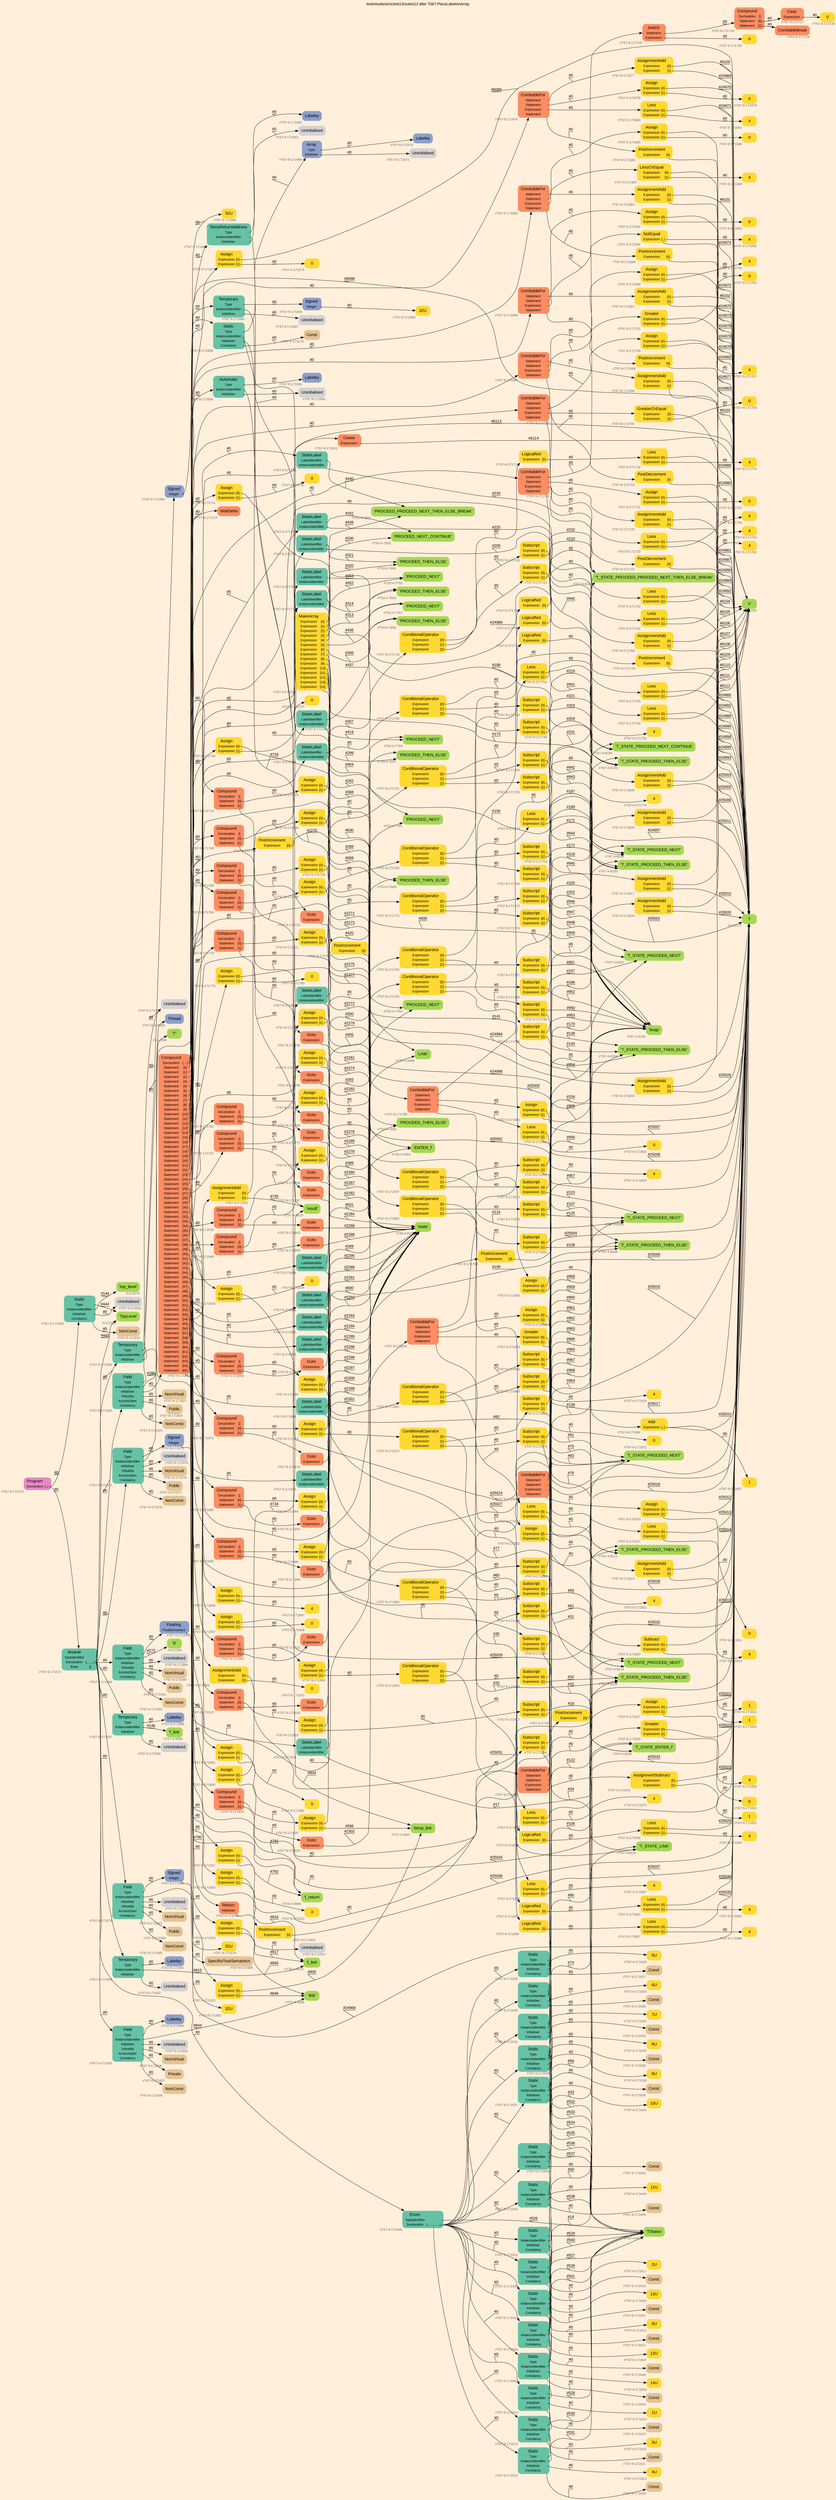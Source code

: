 digraph "test/results/sr/sctest13/sctest13 after T067-PlaceLabelsInArray" {
label = "test/results/sr/sctest13/sctest13 after T067-PlaceLabelsInArray"
labelloc = t
graph [
    rankdir = "LR"
    ranksep = 0.3
    bgcolor = antiquewhite1
    color = black
    fontcolor = black
    fontname = "Arial"
];
node [
    fontname = "Arial"
];
edge [
    fontname = "Arial"
];

// -------------------- node figure --------------------
// -------- block #T67-9-171570 ----------
"#T67-9-171570" [
    fillcolor = "/set28/4"
    xlabel = "#T67-9-171570"
    fontsize = "12"
    fontcolor = grey40
    shape = "plaintext"
    label = <<TABLE BORDER="0" CELLBORDER="0" CELLSPACING="0">
     <TR><TD><FONT COLOR="black" POINT-SIZE="15">Program</FONT></TD></TR>
     <TR><TD><FONT COLOR="black" POINT-SIZE="12">Declaration</FONT></TD><TD PORT="port0"><FONT COLOR="black" POINT-SIZE="12">{..}</FONT></TD></TR>
    </TABLE>>
    style = "rounded,filled"
];

// -------- block #T67-9-171571 ----------
"#T67-9-171571" [
    fillcolor = "/set28/1"
    xlabel = "#T67-9-171571"
    fontsize = "12"
    fontcolor = grey40
    shape = "plaintext"
    label = <<TABLE BORDER="0" CELLBORDER="0" CELLSPACING="0">
     <TR><TD><FONT COLOR="black" POINT-SIZE="15">Module</FONT></TD></TR>
     <TR><TD><FONT COLOR="black" POINT-SIZE="12">TypeIdentifier</FONT></TD><TD PORT="port0"></TD></TR>
     <TR><TD><FONT COLOR="black" POINT-SIZE="12">Declaration</FONT></TD><TD PORT="port1"><FONT COLOR="black" POINT-SIZE="12">{.........}</FONT></TD></TR>
     <TR><TD><FONT COLOR="black" POINT-SIZE="12">Base</FONT></TD><TD PORT="port2"><FONT COLOR="black" POINT-SIZE="12">{}</FONT></TD></TR>
    </TABLE>>
    style = "rounded,filled"
];

// -------- block #I-4-2162 ----------
"#I-4-2162" [
    fillcolor = "/set28/5"
    xlabel = "#I-4-2162"
    fontsize = "12"
    fontcolor = grey40
    shape = "plaintext"
    label = <<TABLE BORDER="0" CELLBORDER="0" CELLSPACING="0">
     <TR><TD><FONT COLOR="black" POINT-SIZE="15">'TopLevel'</FONT></TD></TR>
    </TABLE>>
    style = "rounded,filled"
];

// -------- block #T67-9-171572 ----------
"#T67-9-171572" [
    fillcolor = "/set28/1"
    xlabel = "#T67-9-171572"
    fontsize = "12"
    fontcolor = grey40
    shape = "plaintext"
    label = <<TABLE BORDER="0" CELLBORDER="0" CELLSPACING="0">
     <TR><TD><FONT COLOR="black" POINT-SIZE="15">Field</FONT></TD></TR>
     <TR><TD><FONT COLOR="black" POINT-SIZE="12">Type</FONT></TD><TD PORT="port0"></TD></TR>
     <TR><TD><FONT COLOR="black" POINT-SIZE="12">InstanceIdentifier</FONT></TD><TD PORT="port1"></TD></TR>
     <TR><TD><FONT COLOR="black" POINT-SIZE="12">Initialiser</FONT></TD><TD PORT="port2"></TD></TR>
     <TR><TD><FONT COLOR="black" POINT-SIZE="12">Virtuality</FONT></TD><TD PORT="port3"></TD></TR>
     <TR><TD><FONT COLOR="black" POINT-SIZE="12">AccessSpec</FONT></TD><TD PORT="port4"></TD></TR>
     <TR><TD><FONT COLOR="black" POINT-SIZE="12">Constancy</FONT></TD><TD PORT="port5"></TD></TR>
    </TABLE>>
    style = "rounded,filled"
];

// -------- block #T67-9-171573 ----------
"#T67-9-171573" [
    fillcolor = "/set28/3"
    xlabel = "#T67-9-171573"
    fontsize = "12"
    fontcolor = grey40
    shape = "plaintext"
    label = <<TABLE BORDER="0" CELLBORDER="0" CELLSPACING="0">
     <TR><TD><FONT COLOR="black" POINT-SIZE="15">Signed</FONT></TD></TR>
     <TR><TD><FONT COLOR="black" POINT-SIZE="12">Integer</FONT></TD><TD PORT="port0"></TD></TR>
    </TABLE>>
    style = "rounded,filled"
];

// -------- block #T67-9-171574 ----------
"#T67-9-171574" [
    fillcolor = "/set28/6"
    xlabel = "#T67-9-171574"
    fontsize = "12"
    fontcolor = grey40
    shape = "plaintext"
    label = <<TABLE BORDER="0" CELLBORDER="0" CELLSPACING="0">
     <TR><TD><FONT COLOR="black" POINT-SIZE="15">32U</FONT></TD></TR>
    </TABLE>>
    style = "rounded,filled"
];

// -------- block #I-4-2169 ----------
"#I-4-2169" [
    fillcolor = "/set28/5"
    xlabel = "#I-4-2169"
    fontsize = "12"
    fontcolor = grey40
    shape = "plaintext"
    label = <<TABLE BORDER="0" CELLBORDER="0" CELLSPACING="0">
     <TR><TD><FONT COLOR="black" POINT-SIZE="15">'x'</FONT></TD></TR>
    </TABLE>>
    style = "rounded,filled"
];

// -------- block #T67-9-171575 ----------
"#T67-9-171575" [
    xlabel = "#T67-9-171575"
    fontsize = "12"
    fontcolor = grey40
    shape = "plaintext"
    label = <<TABLE BORDER="0" CELLBORDER="0" CELLSPACING="0">
     <TR><TD><FONT COLOR="black" POINT-SIZE="15">Uninitialised</FONT></TD></TR>
    </TABLE>>
    style = "rounded,filled"
];

// -------- block #T67-9-171576 ----------
"#T67-9-171576" [
    fillcolor = "/set28/7"
    xlabel = "#T67-9-171576"
    fontsize = "12"
    fontcolor = grey40
    shape = "plaintext"
    label = <<TABLE BORDER="0" CELLBORDER="0" CELLSPACING="0">
     <TR><TD><FONT COLOR="black" POINT-SIZE="15">NonVirtual</FONT></TD></TR>
    </TABLE>>
    style = "rounded,filled"
];

// -------- block #T67-9-171577 ----------
"#T67-9-171577" [
    fillcolor = "/set28/7"
    xlabel = "#T67-9-171577"
    fontsize = "12"
    fontcolor = grey40
    shape = "plaintext"
    label = <<TABLE BORDER="0" CELLBORDER="0" CELLSPACING="0">
     <TR><TD><FONT COLOR="black" POINT-SIZE="15">Public</FONT></TD></TR>
    </TABLE>>
    style = "rounded,filled"
];

// -------- block #T67-9-171578 ----------
"#T67-9-171578" [
    fillcolor = "/set28/7"
    xlabel = "#T67-9-171578"
    fontsize = "12"
    fontcolor = grey40
    shape = "plaintext"
    label = <<TABLE BORDER="0" CELLBORDER="0" CELLSPACING="0">
     <TR><TD><FONT COLOR="black" POINT-SIZE="15">NonConst</FONT></TD></TR>
    </TABLE>>
    style = "rounded,filled"
];

// -------- block #T67-9-171579 ----------
"#T67-9-171579" [
    fillcolor = "/set28/1"
    xlabel = "#T67-9-171579"
    fontsize = "12"
    fontcolor = grey40
    shape = "plaintext"
    label = <<TABLE BORDER="0" CELLBORDER="0" CELLSPACING="0">
     <TR><TD><FONT COLOR="black" POINT-SIZE="15">Field</FONT></TD></TR>
     <TR><TD><FONT COLOR="black" POINT-SIZE="12">Type</FONT></TD><TD PORT="port0"></TD></TR>
     <TR><TD><FONT COLOR="black" POINT-SIZE="12">InstanceIdentifier</FONT></TD><TD PORT="port1"></TD></TR>
     <TR><TD><FONT COLOR="black" POINT-SIZE="12">Initialiser</FONT></TD><TD PORT="port2"></TD></TR>
     <TR><TD><FONT COLOR="black" POINT-SIZE="12">Virtuality</FONT></TD><TD PORT="port3"></TD></TR>
     <TR><TD><FONT COLOR="black" POINT-SIZE="12">AccessSpec</FONT></TD><TD PORT="port4"></TD></TR>
     <TR><TD><FONT COLOR="black" POINT-SIZE="12">Constancy</FONT></TD><TD PORT="port5"></TD></TR>
    </TABLE>>
    style = "rounded,filled"
];

// -------- block #T67-9-171580 ----------
"#T67-9-171580" [
    fillcolor = "/set28/3"
    xlabel = "#T67-9-171580"
    fontsize = "12"
    fontcolor = grey40
    shape = "plaintext"
    label = <<TABLE BORDER="0" CELLBORDER="0" CELLSPACING="0">
     <TR><TD><FONT COLOR="black" POINT-SIZE="15">Signed</FONT></TD></TR>
     <TR><TD><FONT COLOR="black" POINT-SIZE="12">Integer</FONT></TD><TD PORT="port0"></TD></TR>
    </TABLE>>
    style = "rounded,filled"
];

// -------- block #T67-9-171581 ----------
"#T67-9-171581" [
    fillcolor = "/set28/6"
    xlabel = "#T67-9-171581"
    fontsize = "12"
    fontcolor = grey40
    shape = "plaintext"
    label = <<TABLE BORDER="0" CELLBORDER="0" CELLSPACING="0">
     <TR><TD><FONT COLOR="black" POINT-SIZE="15">32U</FONT></TD></TR>
    </TABLE>>
    style = "rounded,filled"
];

// -------- block #I-4-2177 ----------
"#I-4-2177" [
    fillcolor = "/set28/5"
    xlabel = "#I-4-2177"
    fontsize = "12"
    fontcolor = grey40
    shape = "plaintext"
    label = <<TABLE BORDER="0" CELLBORDER="0" CELLSPACING="0">
     <TR><TD><FONT COLOR="black" POINT-SIZE="15">'i'</FONT></TD></TR>
    </TABLE>>
    style = "rounded,filled"
];

// -------- block #T67-9-171582 ----------
"#T67-9-171582" [
    xlabel = "#T67-9-171582"
    fontsize = "12"
    fontcolor = grey40
    shape = "plaintext"
    label = <<TABLE BORDER="0" CELLBORDER="0" CELLSPACING="0">
     <TR><TD><FONT COLOR="black" POINT-SIZE="15">Uninitialised</FONT></TD></TR>
    </TABLE>>
    style = "rounded,filled"
];

// -------- block #T67-9-171583 ----------
"#T67-9-171583" [
    fillcolor = "/set28/7"
    xlabel = "#T67-9-171583"
    fontsize = "12"
    fontcolor = grey40
    shape = "plaintext"
    label = <<TABLE BORDER="0" CELLBORDER="0" CELLSPACING="0">
     <TR><TD><FONT COLOR="black" POINT-SIZE="15">NonVirtual</FONT></TD></TR>
    </TABLE>>
    style = "rounded,filled"
];

// -------- block #T67-9-171584 ----------
"#T67-9-171584" [
    fillcolor = "/set28/7"
    xlabel = "#T67-9-171584"
    fontsize = "12"
    fontcolor = grey40
    shape = "plaintext"
    label = <<TABLE BORDER="0" CELLBORDER="0" CELLSPACING="0">
     <TR><TD><FONT COLOR="black" POINT-SIZE="15">Public</FONT></TD></TR>
    </TABLE>>
    style = "rounded,filled"
];

// -------- block #T67-9-171585 ----------
"#T67-9-171585" [
    fillcolor = "/set28/7"
    xlabel = "#T67-9-171585"
    fontsize = "12"
    fontcolor = grey40
    shape = "plaintext"
    label = <<TABLE BORDER="0" CELLBORDER="0" CELLSPACING="0">
     <TR><TD><FONT COLOR="black" POINT-SIZE="15">NonConst</FONT></TD></TR>
    </TABLE>>
    style = "rounded,filled"
];

// -------- block #T67-9-171586 ----------
"#T67-9-171586" [
    fillcolor = "/set28/1"
    xlabel = "#T67-9-171586"
    fontsize = "12"
    fontcolor = grey40
    shape = "plaintext"
    label = <<TABLE BORDER="0" CELLBORDER="0" CELLSPACING="0">
     <TR><TD><FONT COLOR="black" POINT-SIZE="15">Field</FONT></TD></TR>
     <TR><TD><FONT COLOR="black" POINT-SIZE="12">Type</FONT></TD><TD PORT="port0"></TD></TR>
     <TR><TD><FONT COLOR="black" POINT-SIZE="12">InstanceIdentifier</FONT></TD><TD PORT="port1"></TD></TR>
     <TR><TD><FONT COLOR="black" POINT-SIZE="12">Initialiser</FONT></TD><TD PORT="port2"></TD></TR>
     <TR><TD><FONT COLOR="black" POINT-SIZE="12">Virtuality</FONT></TD><TD PORT="port3"></TD></TR>
     <TR><TD><FONT COLOR="black" POINT-SIZE="12">AccessSpec</FONT></TD><TD PORT="port4"></TD></TR>
     <TR><TD><FONT COLOR="black" POINT-SIZE="12">Constancy</FONT></TD><TD PORT="port5"></TD></TR>
    </TABLE>>
    style = "rounded,filled"
];

// -------- block #T67-9-171587 ----------
"#T67-9-171587" [
    fillcolor = "/set28/3"
    xlabel = "#T67-9-171587"
    fontsize = "12"
    fontcolor = grey40
    shape = "plaintext"
    label = <<TABLE BORDER="0" CELLBORDER="0" CELLSPACING="0">
     <TR><TD><FONT COLOR="black" POINT-SIZE="15">Floating</FONT></TD></TR>
     <TR><TD><FONT COLOR="black" POINT-SIZE="12">FloatSemantics</FONT></TD><TD PORT="port0"></TD></TR>
    </TABLE>>
    style = "rounded,filled"
];

// -------- block #T67-9-171588 ----------
"#T67-9-171588" [
    fillcolor = "/set28/7"
    xlabel = "#T67-9-171588"
    fontsize = "12"
    fontcolor = grey40
    shape = "plaintext"
    label = <<TABLE BORDER="0" CELLBORDER="0" CELLSPACING="0">
     <TR><TD><FONT COLOR="black" POINT-SIZE="15">SpecificFloatSemantics</FONT></TD></TR>
    </TABLE>>
    style = "rounded,filled"
];

// -------- block #I-4-2185 ----------
"#I-4-2185" [
    fillcolor = "/set28/5"
    xlabel = "#I-4-2185"
    fontsize = "12"
    fontcolor = grey40
    shape = "plaintext"
    label = <<TABLE BORDER="0" CELLBORDER="0" CELLSPACING="0">
     <TR><TD><FONT COLOR="black" POINT-SIZE="15">'fi'</FONT></TD></TR>
    </TABLE>>
    style = "rounded,filled"
];

// -------- block #T67-9-171589 ----------
"#T67-9-171589" [
    xlabel = "#T67-9-171589"
    fontsize = "12"
    fontcolor = grey40
    shape = "plaintext"
    label = <<TABLE BORDER="0" CELLBORDER="0" CELLSPACING="0">
     <TR><TD><FONT COLOR="black" POINT-SIZE="15">Uninitialised</FONT></TD></TR>
    </TABLE>>
    style = "rounded,filled"
];

// -------- block #T67-9-171590 ----------
"#T67-9-171590" [
    fillcolor = "/set28/7"
    xlabel = "#T67-9-171590"
    fontsize = "12"
    fontcolor = grey40
    shape = "plaintext"
    label = <<TABLE BORDER="0" CELLBORDER="0" CELLSPACING="0">
     <TR><TD><FONT COLOR="black" POINT-SIZE="15">NonVirtual</FONT></TD></TR>
    </TABLE>>
    style = "rounded,filled"
];

// -------- block #T67-9-171591 ----------
"#T67-9-171591" [
    fillcolor = "/set28/7"
    xlabel = "#T67-9-171591"
    fontsize = "12"
    fontcolor = grey40
    shape = "plaintext"
    label = <<TABLE BORDER="0" CELLBORDER="0" CELLSPACING="0">
     <TR><TD><FONT COLOR="black" POINT-SIZE="15">Public</FONT></TD></TR>
    </TABLE>>
    style = "rounded,filled"
];

// -------- block #T67-9-171592 ----------
"#T67-9-171592" [
    fillcolor = "/set28/7"
    xlabel = "#T67-9-171592"
    fontsize = "12"
    fontcolor = grey40
    shape = "plaintext"
    label = <<TABLE BORDER="0" CELLBORDER="0" CELLSPACING="0">
     <TR><TD><FONT COLOR="black" POINT-SIZE="15">NonConst</FONT></TD></TR>
    </TABLE>>
    style = "rounded,filled"
];

// -------- block #T67-9-171593 ----------
"#T67-9-171593" [
    fillcolor = "/set28/1"
    xlabel = "#T67-9-171593"
    fontsize = "12"
    fontcolor = grey40
    shape = "plaintext"
    label = <<TABLE BORDER="0" CELLBORDER="0" CELLSPACING="0">
     <TR><TD><FONT COLOR="black" POINT-SIZE="15">Temporary</FONT></TD></TR>
     <TR><TD><FONT COLOR="black" POINT-SIZE="12">Type</FONT></TD><TD PORT="port0"></TD></TR>
     <TR><TD><FONT COLOR="black" POINT-SIZE="12">InstanceIdentifier</FONT></TD><TD PORT="port1"></TD></TR>
     <TR><TD><FONT COLOR="black" POINT-SIZE="12">Initialiser</FONT></TD><TD PORT="port2"></TD></TR>
    </TABLE>>
    style = "rounded,filled"
];

// -------- block #T67-9-171594 ----------
"#T67-9-171594" [
    fillcolor = "/set28/3"
    xlabel = "#T67-9-171594"
    fontsize = "12"
    fontcolor = grey40
    shape = "plaintext"
    label = <<TABLE BORDER="0" CELLBORDER="0" CELLSPACING="0">
     <TR><TD><FONT COLOR="black" POINT-SIZE="15">Signed</FONT></TD></TR>
     <TR><TD><FONT COLOR="black" POINT-SIZE="12">Integer</FONT></TD><TD PORT="port0"></TD></TR>
    </TABLE>>
    style = "rounded,filled"
];

// -------- block #T67-9-171595 ----------
"#T67-9-171595" [
    fillcolor = "/set28/6"
    xlabel = "#T67-9-171595"
    fontsize = "12"
    fontcolor = grey40
    shape = "plaintext"
    label = <<TABLE BORDER="0" CELLBORDER="0" CELLSPACING="0">
     <TR><TD><FONT COLOR="black" POINT-SIZE="15">32U</FONT></TD></TR>
    </TABLE>>
    style = "rounded,filled"
];

// -------- block #T26-4-3986 ----------
"#T26-4-3986" [
    fillcolor = "/set28/5"
    xlabel = "#T26-4-3986"
    fontsize = "12"
    fontcolor = grey40
    shape = "plaintext"
    label = <<TABLE BORDER="0" CELLBORDER="0" CELLSPACING="0">
     <TR><TD><FONT COLOR="black" POINT-SIZE="15">'f_return'</FONT></TD></TR>
    </TABLE>>
    style = "rounded,filled"
];

// -------- block #T67-9-171596 ----------
"#T67-9-171596" [
    xlabel = "#T67-9-171596"
    fontsize = "12"
    fontcolor = grey40
    shape = "plaintext"
    label = <<TABLE BORDER="0" CELLBORDER="0" CELLSPACING="0">
     <TR><TD><FONT COLOR="black" POINT-SIZE="15">Uninitialised</FONT></TD></TR>
    </TABLE>>
    style = "rounded,filled"
];

// -------- block #T67-9-171597 ----------
"#T67-9-171597" [
    fillcolor = "/set28/1"
    xlabel = "#T67-9-171597"
    fontsize = "12"
    fontcolor = grey40
    shape = "plaintext"
    label = <<TABLE BORDER="0" CELLBORDER="0" CELLSPACING="0">
     <TR><TD><FONT COLOR="black" POINT-SIZE="15">Temporary</FONT></TD></TR>
     <TR><TD><FONT COLOR="black" POINT-SIZE="12">Type</FONT></TD><TD PORT="port0"></TD></TR>
     <TR><TD><FONT COLOR="black" POINT-SIZE="12">InstanceIdentifier</FONT></TD><TD PORT="port1"></TD></TR>
     <TR><TD><FONT COLOR="black" POINT-SIZE="12">Initialiser</FONT></TD><TD PORT="port2"></TD></TR>
    </TABLE>>
    style = "rounded,filled"
];

// -------- block #T67-9-171598 ----------
"#T67-9-171598" [
    fillcolor = "/set28/3"
    xlabel = "#T67-9-171598"
    fontsize = "12"
    fontcolor = grey40
    shape = "plaintext"
    label = <<TABLE BORDER="0" CELLBORDER="0" CELLSPACING="0">
     <TR><TD><FONT COLOR="black" POINT-SIZE="15">Labeley</FONT></TD></TR>
    </TABLE>>
    style = "rounded,filled"
];

// -------- block #T27-4-3998 ----------
"#T27-4-3998" [
    fillcolor = "/set28/5"
    xlabel = "#T27-4-3998"
    fontsize = "12"
    fontcolor = grey40
    shape = "plaintext"
    label = <<TABLE BORDER="0" CELLBORDER="0" CELLSPACING="0">
     <TR><TD><FONT COLOR="black" POINT-SIZE="15">'f_link'</FONT></TD></TR>
    </TABLE>>
    style = "rounded,filled"
];

// -------- block #T67-9-171599 ----------
"#T67-9-171599" [
    xlabel = "#T67-9-171599"
    fontsize = "12"
    fontcolor = grey40
    shape = "plaintext"
    label = <<TABLE BORDER="0" CELLBORDER="0" CELLSPACING="0">
     <TR><TD><FONT COLOR="black" POINT-SIZE="15">Uninitialised</FONT></TD></TR>
    </TABLE>>
    style = "rounded,filled"
];

// -------- block #T67-9-171600 ----------
"#T67-9-171600" [
    fillcolor = "/set28/1"
    xlabel = "#T67-9-171600"
    fontsize = "12"
    fontcolor = grey40
    shape = "plaintext"
    label = <<TABLE BORDER="0" CELLBORDER="0" CELLSPACING="0">
     <TR><TD><FONT COLOR="black" POINT-SIZE="15">Temporary</FONT></TD></TR>
     <TR><TD><FONT COLOR="black" POINT-SIZE="12">Type</FONT></TD><TD PORT="port0"></TD></TR>
     <TR><TD><FONT COLOR="black" POINT-SIZE="12">InstanceIdentifier</FONT></TD><TD PORT="port1"></TD></TR>
     <TR><TD><FONT COLOR="black" POINT-SIZE="12">Initialiser</FONT></TD><TD PORT="port2"></TD></TR>
    </TABLE>>
    style = "rounded,filled"
];

// -------- block #T67-9-171601 ----------
"#T67-9-171601" [
    fillcolor = "/set28/3"
    xlabel = "#T67-9-171601"
    fontsize = "12"
    fontcolor = grey40
    shape = "plaintext"
    label = <<TABLE BORDER="0" CELLBORDER="0" CELLSPACING="0">
     <TR><TD><FONT COLOR="black" POINT-SIZE="15">Labeley</FONT></TD></TR>
    </TABLE>>
    style = "rounded,filled"
];

// -------- block #T28-4-4014 ----------
"#T28-4-4014" [
    fillcolor = "/set28/5"
    xlabel = "#T28-4-4014"
    fontsize = "12"
    fontcolor = grey40
    shape = "plaintext"
    label = <<TABLE BORDER="0" CELLBORDER="0" CELLSPACING="0">
     <TR><TD><FONT COLOR="black" POINT-SIZE="15">'f_link'</FONT></TD></TR>
    </TABLE>>
    style = "rounded,filled"
];

// -------- block #T67-9-171602 ----------
"#T67-9-171602" [
    xlabel = "#T67-9-171602"
    fontsize = "12"
    fontcolor = grey40
    shape = "plaintext"
    label = <<TABLE BORDER="0" CELLBORDER="0" CELLSPACING="0">
     <TR><TD><FONT COLOR="black" POINT-SIZE="15">Uninitialised</FONT></TD></TR>
    </TABLE>>
    style = "rounded,filled"
];

// -------- block #T67-9-171603 ----------
"#T67-9-171603" [
    fillcolor = "/set28/1"
    xlabel = "#T67-9-171603"
    fontsize = "12"
    fontcolor = grey40
    shape = "plaintext"
    label = <<TABLE BORDER="0" CELLBORDER="0" CELLSPACING="0">
     <TR><TD><FONT COLOR="black" POINT-SIZE="15">Field</FONT></TD></TR>
     <TR><TD><FONT COLOR="black" POINT-SIZE="12">Type</FONT></TD><TD PORT="port0"></TD></TR>
     <TR><TD><FONT COLOR="black" POINT-SIZE="12">InstanceIdentifier</FONT></TD><TD PORT="port1"></TD></TR>
     <TR><TD><FONT COLOR="black" POINT-SIZE="12">Initialiser</FONT></TD><TD PORT="port2"></TD></TR>
     <TR><TD><FONT COLOR="black" POINT-SIZE="12">Virtuality</FONT></TD><TD PORT="port3"></TD></TR>
     <TR><TD><FONT COLOR="black" POINT-SIZE="12">AccessSpec</FONT></TD><TD PORT="port4"></TD></TR>
     <TR><TD><FONT COLOR="black" POINT-SIZE="12">Constancy</FONT></TD><TD PORT="port5"></TD></TR>
    </TABLE>>
    style = "rounded,filled"
];

// -------- block #T67-9-171604 ----------
"#T67-9-171604" [
    fillcolor = "/set28/3"
    xlabel = "#T67-9-171604"
    fontsize = "12"
    fontcolor = grey40
    shape = "plaintext"
    label = <<TABLE BORDER="0" CELLBORDER="0" CELLSPACING="0">
     <TR><TD><FONT COLOR="black" POINT-SIZE="15">Labeley</FONT></TD></TR>
    </TABLE>>
    style = "rounded,filled"
];

// -------- block #T27-4-3996 ----------
"#T27-4-3996" [
    fillcolor = "/set28/5"
    xlabel = "#T27-4-3996"
    fontsize = "12"
    fontcolor = grey40
    shape = "plaintext"
    label = <<TABLE BORDER="0" CELLBORDER="0" CELLSPACING="0">
     <TR><TD><FONT COLOR="black" POINT-SIZE="15">'link'</FONT></TD></TR>
    </TABLE>>
    style = "rounded,filled"
];

// -------- block #T67-9-171605 ----------
"#T67-9-171605" [
    xlabel = "#T67-9-171605"
    fontsize = "12"
    fontcolor = grey40
    shape = "plaintext"
    label = <<TABLE BORDER="0" CELLBORDER="0" CELLSPACING="0">
     <TR><TD><FONT COLOR="black" POINT-SIZE="15">Uninitialised</FONT></TD></TR>
    </TABLE>>
    style = "rounded,filled"
];

// -------- block #T67-9-171606 ----------
"#T67-9-171606" [
    fillcolor = "/set28/7"
    xlabel = "#T67-9-171606"
    fontsize = "12"
    fontcolor = grey40
    shape = "plaintext"
    label = <<TABLE BORDER="0" CELLBORDER="0" CELLSPACING="0">
     <TR><TD><FONT COLOR="black" POINT-SIZE="15">NonVirtual</FONT></TD></TR>
    </TABLE>>
    style = "rounded,filled"
];

// -------- block #T67-9-171607 ----------
"#T67-9-171607" [
    fillcolor = "/set28/7"
    xlabel = "#T67-9-171607"
    fontsize = "12"
    fontcolor = grey40
    shape = "plaintext"
    label = <<TABLE BORDER="0" CELLBORDER="0" CELLSPACING="0">
     <TR><TD><FONT COLOR="black" POINT-SIZE="15">Private</FONT></TD></TR>
    </TABLE>>
    style = "rounded,filled"
];

// -------- block #T67-9-171608 ----------
"#T67-9-171608" [
    fillcolor = "/set28/7"
    xlabel = "#T67-9-171608"
    fontsize = "12"
    fontcolor = grey40
    shape = "plaintext"
    label = <<TABLE BORDER="0" CELLBORDER="0" CELLSPACING="0">
     <TR><TD><FONT COLOR="black" POINT-SIZE="15">NonConst</FONT></TD></TR>
    </TABLE>>
    style = "rounded,filled"
];

// -------- block #T67-9-171609 ----------
"#T67-9-171609" [
    fillcolor = "/set28/1"
    xlabel = "#T67-9-171609"
    fontsize = "12"
    fontcolor = grey40
    shape = "plaintext"
    label = <<TABLE BORDER="0" CELLBORDER="0" CELLSPACING="0">
     <TR><TD><FONT COLOR="black" POINT-SIZE="15">Enum</FONT></TD></TR>
     <TR><TD><FONT COLOR="black" POINT-SIZE="12">TypeIdentifier</FONT></TD><TD PORT="port0"></TD></TR>
     <TR><TD><FONT COLOR="black" POINT-SIZE="12">Declaration</FONT></TD><TD PORT="port1"><FONT COLOR="black" POINT-SIZE="12">{...............}</FONT></TD></TR>
    </TABLE>>
    style = "rounded,filled"
];

// -------- block #T67-4-8191 ----------
"#T67-4-8191" [
    fillcolor = "/set28/5"
    xlabel = "#T67-4-8191"
    fontsize = "12"
    fontcolor = grey40
    shape = "plaintext"
    label = <<TABLE BORDER="0" CELLBORDER="0" CELLSPACING="0">
     <TR><TD><FONT COLOR="black" POINT-SIZE="15">'TStates'</FONT></TD></TR>
    </TABLE>>
    style = "rounded,filled"
];

// -------- block #T67-9-171610 ----------
"#T67-9-171610" [
    fillcolor = "/set28/1"
    xlabel = "#T67-9-171610"
    fontsize = "12"
    fontcolor = grey40
    shape = "plaintext"
    label = <<TABLE BORDER="0" CELLBORDER="0" CELLSPACING="0">
     <TR><TD><FONT COLOR="black" POINT-SIZE="15">Static</FONT></TD></TR>
     <TR><TD><FONT COLOR="black" POINT-SIZE="12">Type</FONT></TD><TD PORT="port0"></TD></TR>
     <TR><TD><FONT COLOR="black" POINT-SIZE="12">InstanceIdentifier</FONT></TD><TD PORT="port1"></TD></TR>
     <TR><TD><FONT COLOR="black" POINT-SIZE="12">Initialiser</FONT></TD><TD PORT="port2"></TD></TR>
     <TR><TD><FONT COLOR="black" POINT-SIZE="12">Constancy</FONT></TD><TD PORT="port3"></TD></TR>
    </TABLE>>
    style = "rounded,filled"
];

// -------- block #T67-4-8192 ----------
"#T67-4-8192" [
    fillcolor = "/set28/5"
    xlabel = "#T67-4-8192"
    fontsize = "12"
    fontcolor = grey40
    shape = "plaintext"
    label = <<TABLE BORDER="0" CELLBORDER="0" CELLSPACING="0">
     <TR><TD><FONT COLOR="black" POINT-SIZE="15">'T_STATE_PROCEED_PROCEED_NEXT_THEN_ELSE_BREAK'</FONT></TD></TR>
    </TABLE>>
    style = "rounded,filled"
];

// -------- block #T67-9-171611 ----------
"#T67-9-171611" [
    fillcolor = "/set28/6"
    xlabel = "#T67-9-171611"
    fontsize = "12"
    fontcolor = grey40
    shape = "plaintext"
    label = <<TABLE BORDER="0" CELLBORDER="0" CELLSPACING="0">
     <TR><TD><FONT COLOR="black" POINT-SIZE="15">0U</FONT></TD></TR>
    </TABLE>>
    style = "rounded,filled"
];

// -------- block #T67-9-171612 ----------
"#T67-9-171612" [
    fillcolor = "/set28/7"
    xlabel = "#T67-9-171612"
    fontsize = "12"
    fontcolor = grey40
    shape = "plaintext"
    label = <<TABLE BORDER="0" CELLBORDER="0" CELLSPACING="0">
     <TR><TD><FONT COLOR="black" POINT-SIZE="15">Const</FONT></TD></TR>
    </TABLE>>
    style = "rounded,filled"
];

// -------- block #T67-9-171613 ----------
"#T67-9-171613" [
    fillcolor = "/set28/1"
    xlabel = "#T67-9-171613"
    fontsize = "12"
    fontcolor = grey40
    shape = "plaintext"
    label = <<TABLE BORDER="0" CELLBORDER="0" CELLSPACING="0">
     <TR><TD><FONT COLOR="black" POINT-SIZE="15">Static</FONT></TD></TR>
     <TR><TD><FONT COLOR="black" POINT-SIZE="12">Type</FONT></TD><TD PORT="port0"></TD></TR>
     <TR><TD><FONT COLOR="black" POINT-SIZE="12">InstanceIdentifier</FONT></TD><TD PORT="port1"></TD></TR>
     <TR><TD><FONT COLOR="black" POINT-SIZE="12">Initialiser</FONT></TD><TD PORT="port2"></TD></TR>
     <TR><TD><FONT COLOR="black" POINT-SIZE="12">Constancy</FONT></TD><TD PORT="port3"></TD></TR>
    </TABLE>>
    style = "rounded,filled"
];

// -------- block #T67-4-8194 ----------
"#T67-4-8194" [
    fillcolor = "/set28/5"
    xlabel = "#T67-4-8194"
    fontsize = "12"
    fontcolor = grey40
    shape = "plaintext"
    label = <<TABLE BORDER="0" CELLBORDER="0" CELLSPACING="0">
     <TR><TD><FONT COLOR="black" POINT-SIZE="15">'T_STATE_PROCEED_NEXT_CONTINUE'</FONT></TD></TR>
    </TABLE>>
    style = "rounded,filled"
];

// -------- block #T67-9-171614 ----------
"#T67-9-171614" [
    fillcolor = "/set28/6"
    xlabel = "#T67-9-171614"
    fontsize = "12"
    fontcolor = grey40
    shape = "plaintext"
    label = <<TABLE BORDER="0" CELLBORDER="0" CELLSPACING="0">
     <TR><TD><FONT COLOR="black" POINT-SIZE="15">1U</FONT></TD></TR>
    </TABLE>>
    style = "rounded,filled"
];

// -------- block #T67-9-171615 ----------
"#T67-9-171615" [
    fillcolor = "/set28/7"
    xlabel = "#T67-9-171615"
    fontsize = "12"
    fontcolor = grey40
    shape = "plaintext"
    label = <<TABLE BORDER="0" CELLBORDER="0" CELLSPACING="0">
     <TR><TD><FONT COLOR="black" POINT-SIZE="15">Const</FONT></TD></TR>
    </TABLE>>
    style = "rounded,filled"
];

// -------- block #T67-9-171616 ----------
"#T67-9-171616" [
    fillcolor = "/set28/1"
    xlabel = "#T67-9-171616"
    fontsize = "12"
    fontcolor = grey40
    shape = "plaintext"
    label = <<TABLE BORDER="0" CELLBORDER="0" CELLSPACING="0">
     <TR><TD><FONT COLOR="black" POINT-SIZE="15">Static</FONT></TD></TR>
     <TR><TD><FONT COLOR="black" POINT-SIZE="12">Type</FONT></TD><TD PORT="port0"></TD></TR>
     <TR><TD><FONT COLOR="black" POINT-SIZE="12">InstanceIdentifier</FONT></TD><TD PORT="port1"></TD></TR>
     <TR><TD><FONT COLOR="black" POINT-SIZE="12">Initialiser</FONT></TD><TD PORT="port2"></TD></TR>
     <TR><TD><FONT COLOR="black" POINT-SIZE="12">Constancy</FONT></TD><TD PORT="port3"></TD></TR>
    </TABLE>>
    style = "rounded,filled"
];

// -------- block #T67-4-8196 ----------
"#T67-4-8196" [
    fillcolor = "/set28/5"
    xlabel = "#T67-4-8196"
    fontsize = "12"
    fontcolor = grey40
    shape = "plaintext"
    label = <<TABLE BORDER="0" CELLBORDER="0" CELLSPACING="0">
     <TR><TD><FONT COLOR="black" POINT-SIZE="15">'T_STATE_PROCEED_THEN_ELSE'</FONT></TD></TR>
    </TABLE>>
    style = "rounded,filled"
];

// -------- block #T67-9-171617 ----------
"#T67-9-171617" [
    fillcolor = "/set28/6"
    xlabel = "#T67-9-171617"
    fontsize = "12"
    fontcolor = grey40
    shape = "plaintext"
    label = <<TABLE BORDER="0" CELLBORDER="0" CELLSPACING="0">
     <TR><TD><FONT COLOR="black" POINT-SIZE="15">2U</FONT></TD></TR>
    </TABLE>>
    style = "rounded,filled"
];

// -------- block #T67-9-171618 ----------
"#T67-9-171618" [
    fillcolor = "/set28/7"
    xlabel = "#T67-9-171618"
    fontsize = "12"
    fontcolor = grey40
    shape = "plaintext"
    label = <<TABLE BORDER="0" CELLBORDER="0" CELLSPACING="0">
     <TR><TD><FONT COLOR="black" POINT-SIZE="15">Const</FONT></TD></TR>
    </TABLE>>
    style = "rounded,filled"
];

// -------- block #T67-9-171619 ----------
"#T67-9-171619" [
    fillcolor = "/set28/1"
    xlabel = "#T67-9-171619"
    fontsize = "12"
    fontcolor = grey40
    shape = "plaintext"
    label = <<TABLE BORDER="0" CELLBORDER="0" CELLSPACING="0">
     <TR><TD><FONT COLOR="black" POINT-SIZE="15">Static</FONT></TD></TR>
     <TR><TD><FONT COLOR="black" POINT-SIZE="12">Type</FONT></TD><TD PORT="port0"></TD></TR>
     <TR><TD><FONT COLOR="black" POINT-SIZE="12">InstanceIdentifier</FONT></TD><TD PORT="port1"></TD></TR>
     <TR><TD><FONT COLOR="black" POINT-SIZE="12">Initialiser</FONT></TD><TD PORT="port2"></TD></TR>
     <TR><TD><FONT COLOR="black" POINT-SIZE="12">Constancy</FONT></TD><TD PORT="port3"></TD></TR>
    </TABLE>>
    style = "rounded,filled"
];

// -------- block #T67-4-8198 ----------
"#T67-4-8198" [
    fillcolor = "/set28/5"
    xlabel = "#T67-4-8198"
    fontsize = "12"
    fontcolor = grey40
    shape = "plaintext"
    label = <<TABLE BORDER="0" CELLBORDER="0" CELLSPACING="0">
     <TR><TD><FONT COLOR="black" POINT-SIZE="15">'T_STATE_PROCEED_NEXT'</FONT></TD></TR>
    </TABLE>>
    style = "rounded,filled"
];

// -------- block #T67-9-171620 ----------
"#T67-9-171620" [
    fillcolor = "/set28/6"
    xlabel = "#T67-9-171620"
    fontsize = "12"
    fontcolor = grey40
    shape = "plaintext"
    label = <<TABLE BORDER="0" CELLBORDER="0" CELLSPACING="0">
     <TR><TD><FONT COLOR="black" POINT-SIZE="15">3U</FONT></TD></TR>
    </TABLE>>
    style = "rounded,filled"
];

// -------- block #T67-9-171621 ----------
"#T67-9-171621" [
    fillcolor = "/set28/7"
    xlabel = "#T67-9-171621"
    fontsize = "12"
    fontcolor = grey40
    shape = "plaintext"
    label = <<TABLE BORDER="0" CELLBORDER="0" CELLSPACING="0">
     <TR><TD><FONT COLOR="black" POINT-SIZE="15">Const</FONT></TD></TR>
    </TABLE>>
    style = "rounded,filled"
];

// -------- block #T67-9-171622 ----------
"#T67-9-171622" [
    fillcolor = "/set28/1"
    xlabel = "#T67-9-171622"
    fontsize = "12"
    fontcolor = grey40
    shape = "plaintext"
    label = <<TABLE BORDER="0" CELLBORDER="0" CELLSPACING="0">
     <TR><TD><FONT COLOR="black" POINT-SIZE="15">Static</FONT></TD></TR>
     <TR><TD><FONT COLOR="black" POINT-SIZE="12">Type</FONT></TD><TD PORT="port0"></TD></TR>
     <TR><TD><FONT COLOR="black" POINT-SIZE="12">InstanceIdentifier</FONT></TD><TD PORT="port1"></TD></TR>
     <TR><TD><FONT COLOR="black" POINT-SIZE="12">Initialiser</FONT></TD><TD PORT="port2"></TD></TR>
     <TR><TD><FONT COLOR="black" POINT-SIZE="12">Constancy</FONT></TD><TD PORT="port3"></TD></TR>
    </TABLE>>
    style = "rounded,filled"
];

// -------- block #T67-4-8200 ----------
"#T67-4-8200" [
    fillcolor = "/set28/5"
    xlabel = "#T67-4-8200"
    fontsize = "12"
    fontcolor = grey40
    shape = "plaintext"
    label = <<TABLE BORDER="0" CELLBORDER="0" CELLSPACING="0">
     <TR><TD><FONT COLOR="black" POINT-SIZE="15">'T_STATE_PROCEED_THEN_ELSE'</FONT></TD></TR>
    </TABLE>>
    style = "rounded,filled"
];

// -------- block #T67-9-171623 ----------
"#T67-9-171623" [
    fillcolor = "/set28/6"
    xlabel = "#T67-9-171623"
    fontsize = "12"
    fontcolor = grey40
    shape = "plaintext"
    label = <<TABLE BORDER="0" CELLBORDER="0" CELLSPACING="0">
     <TR><TD><FONT COLOR="black" POINT-SIZE="15">4U</FONT></TD></TR>
    </TABLE>>
    style = "rounded,filled"
];

// -------- block #T67-9-171624 ----------
"#T67-9-171624" [
    fillcolor = "/set28/7"
    xlabel = "#T67-9-171624"
    fontsize = "12"
    fontcolor = grey40
    shape = "plaintext"
    label = <<TABLE BORDER="0" CELLBORDER="0" CELLSPACING="0">
     <TR><TD><FONT COLOR="black" POINT-SIZE="15">Const</FONT></TD></TR>
    </TABLE>>
    style = "rounded,filled"
];

// -------- block #T67-9-171625 ----------
"#T67-9-171625" [
    fillcolor = "/set28/1"
    xlabel = "#T67-9-171625"
    fontsize = "12"
    fontcolor = grey40
    shape = "plaintext"
    label = <<TABLE BORDER="0" CELLBORDER="0" CELLSPACING="0">
     <TR><TD><FONT COLOR="black" POINT-SIZE="15">Static</FONT></TD></TR>
     <TR><TD><FONT COLOR="black" POINT-SIZE="12">Type</FONT></TD><TD PORT="port0"></TD></TR>
     <TR><TD><FONT COLOR="black" POINT-SIZE="12">InstanceIdentifier</FONT></TD><TD PORT="port1"></TD></TR>
     <TR><TD><FONT COLOR="black" POINT-SIZE="12">Initialiser</FONT></TD><TD PORT="port2"></TD></TR>
     <TR><TD><FONT COLOR="black" POINT-SIZE="12">Constancy</FONT></TD><TD PORT="port3"></TD></TR>
    </TABLE>>
    style = "rounded,filled"
];

// -------- block #T67-4-8202 ----------
"#T67-4-8202" [
    fillcolor = "/set28/5"
    xlabel = "#T67-4-8202"
    fontsize = "12"
    fontcolor = grey40
    shape = "plaintext"
    label = <<TABLE BORDER="0" CELLBORDER="0" CELLSPACING="0">
     <TR><TD><FONT COLOR="black" POINT-SIZE="15">'T_STATE_PROCEED_NEXT'</FONT></TD></TR>
    </TABLE>>
    style = "rounded,filled"
];

// -------- block #T67-9-171626 ----------
"#T67-9-171626" [
    fillcolor = "/set28/6"
    xlabel = "#T67-9-171626"
    fontsize = "12"
    fontcolor = grey40
    shape = "plaintext"
    label = <<TABLE BORDER="0" CELLBORDER="0" CELLSPACING="0">
     <TR><TD><FONT COLOR="black" POINT-SIZE="15">5U</FONT></TD></TR>
    </TABLE>>
    style = "rounded,filled"
];

// -------- block #T67-9-171627 ----------
"#T67-9-171627" [
    fillcolor = "/set28/7"
    xlabel = "#T67-9-171627"
    fontsize = "12"
    fontcolor = grey40
    shape = "plaintext"
    label = <<TABLE BORDER="0" CELLBORDER="0" CELLSPACING="0">
     <TR><TD><FONT COLOR="black" POINT-SIZE="15">Const</FONT></TD></TR>
    </TABLE>>
    style = "rounded,filled"
];

// -------- block #T67-9-171628 ----------
"#T67-9-171628" [
    fillcolor = "/set28/1"
    xlabel = "#T67-9-171628"
    fontsize = "12"
    fontcolor = grey40
    shape = "plaintext"
    label = <<TABLE BORDER="0" CELLBORDER="0" CELLSPACING="0">
     <TR><TD><FONT COLOR="black" POINT-SIZE="15">Static</FONT></TD></TR>
     <TR><TD><FONT COLOR="black" POINT-SIZE="12">Type</FONT></TD><TD PORT="port0"></TD></TR>
     <TR><TD><FONT COLOR="black" POINT-SIZE="12">InstanceIdentifier</FONT></TD><TD PORT="port1"></TD></TR>
     <TR><TD><FONT COLOR="black" POINT-SIZE="12">Initialiser</FONT></TD><TD PORT="port2"></TD></TR>
     <TR><TD><FONT COLOR="black" POINT-SIZE="12">Constancy</FONT></TD><TD PORT="port3"></TD></TR>
    </TABLE>>
    style = "rounded,filled"
];

// -------- block #T67-4-8204 ----------
"#T67-4-8204" [
    fillcolor = "/set28/5"
    xlabel = "#T67-4-8204"
    fontsize = "12"
    fontcolor = grey40
    shape = "plaintext"
    label = <<TABLE BORDER="0" CELLBORDER="0" CELLSPACING="0">
     <TR><TD><FONT COLOR="black" POINT-SIZE="15">'T_STATE_PROCEED_THEN_ELSE'</FONT></TD></TR>
    </TABLE>>
    style = "rounded,filled"
];

// -------- block #T67-9-171629 ----------
"#T67-9-171629" [
    fillcolor = "/set28/6"
    xlabel = "#T67-9-171629"
    fontsize = "12"
    fontcolor = grey40
    shape = "plaintext"
    label = <<TABLE BORDER="0" CELLBORDER="0" CELLSPACING="0">
     <TR><TD><FONT COLOR="black" POINT-SIZE="15">6U</FONT></TD></TR>
    </TABLE>>
    style = "rounded,filled"
];

// -------- block #T67-9-171630 ----------
"#T67-9-171630" [
    fillcolor = "/set28/7"
    xlabel = "#T67-9-171630"
    fontsize = "12"
    fontcolor = grey40
    shape = "plaintext"
    label = <<TABLE BORDER="0" CELLBORDER="0" CELLSPACING="0">
     <TR><TD><FONT COLOR="black" POINT-SIZE="15">Const</FONT></TD></TR>
    </TABLE>>
    style = "rounded,filled"
];

// -------- block #T67-9-171631 ----------
"#T67-9-171631" [
    fillcolor = "/set28/1"
    xlabel = "#T67-9-171631"
    fontsize = "12"
    fontcolor = grey40
    shape = "plaintext"
    label = <<TABLE BORDER="0" CELLBORDER="0" CELLSPACING="0">
     <TR><TD><FONT COLOR="black" POINT-SIZE="15">Static</FONT></TD></TR>
     <TR><TD><FONT COLOR="black" POINT-SIZE="12">Type</FONT></TD><TD PORT="port0"></TD></TR>
     <TR><TD><FONT COLOR="black" POINT-SIZE="12">InstanceIdentifier</FONT></TD><TD PORT="port1"></TD></TR>
     <TR><TD><FONT COLOR="black" POINT-SIZE="12">Initialiser</FONT></TD><TD PORT="port2"></TD></TR>
     <TR><TD><FONT COLOR="black" POINT-SIZE="12">Constancy</FONT></TD><TD PORT="port3"></TD></TR>
    </TABLE>>
    style = "rounded,filled"
];

// -------- block #T67-4-8206 ----------
"#T67-4-8206" [
    fillcolor = "/set28/5"
    xlabel = "#T67-4-8206"
    fontsize = "12"
    fontcolor = grey40
    shape = "plaintext"
    label = <<TABLE BORDER="0" CELLBORDER="0" CELLSPACING="0">
     <TR><TD><FONT COLOR="black" POINT-SIZE="15">'T_STATE_PROCEED_NEXT'</FONT></TD></TR>
    </TABLE>>
    style = "rounded,filled"
];

// -------- block #T67-9-171632 ----------
"#T67-9-171632" [
    fillcolor = "/set28/6"
    xlabel = "#T67-9-171632"
    fontsize = "12"
    fontcolor = grey40
    shape = "plaintext"
    label = <<TABLE BORDER="0" CELLBORDER="0" CELLSPACING="0">
     <TR><TD><FONT COLOR="black" POINT-SIZE="15">7U</FONT></TD></TR>
    </TABLE>>
    style = "rounded,filled"
];

// -------- block #T67-9-171633 ----------
"#T67-9-171633" [
    fillcolor = "/set28/7"
    xlabel = "#T67-9-171633"
    fontsize = "12"
    fontcolor = grey40
    shape = "plaintext"
    label = <<TABLE BORDER="0" CELLBORDER="0" CELLSPACING="0">
     <TR><TD><FONT COLOR="black" POINT-SIZE="15">Const</FONT></TD></TR>
    </TABLE>>
    style = "rounded,filled"
];

// -------- block #T67-9-171634 ----------
"#T67-9-171634" [
    fillcolor = "/set28/1"
    xlabel = "#T67-9-171634"
    fontsize = "12"
    fontcolor = grey40
    shape = "plaintext"
    label = <<TABLE BORDER="0" CELLBORDER="0" CELLSPACING="0">
     <TR><TD><FONT COLOR="black" POINT-SIZE="15">Static</FONT></TD></TR>
     <TR><TD><FONT COLOR="black" POINT-SIZE="12">Type</FONT></TD><TD PORT="port0"></TD></TR>
     <TR><TD><FONT COLOR="black" POINT-SIZE="12">InstanceIdentifier</FONT></TD><TD PORT="port1"></TD></TR>
     <TR><TD><FONT COLOR="black" POINT-SIZE="12">Initialiser</FONT></TD><TD PORT="port2"></TD></TR>
     <TR><TD><FONT COLOR="black" POINT-SIZE="12">Constancy</FONT></TD><TD PORT="port3"></TD></TR>
    </TABLE>>
    style = "rounded,filled"
];

// -------- block #T67-4-8208 ----------
"#T67-4-8208" [
    fillcolor = "/set28/5"
    xlabel = "#T67-4-8208"
    fontsize = "12"
    fontcolor = grey40
    shape = "plaintext"
    label = <<TABLE BORDER="0" CELLBORDER="0" CELLSPACING="0">
     <TR><TD><FONT COLOR="black" POINT-SIZE="15">'T_STATE_PROCEED_THEN_ELSE'</FONT></TD></TR>
    </TABLE>>
    style = "rounded,filled"
];

// -------- block #T67-9-171635 ----------
"#T67-9-171635" [
    fillcolor = "/set28/6"
    xlabel = "#T67-9-171635"
    fontsize = "12"
    fontcolor = grey40
    shape = "plaintext"
    label = <<TABLE BORDER="0" CELLBORDER="0" CELLSPACING="0">
     <TR><TD><FONT COLOR="black" POINT-SIZE="15">8U</FONT></TD></TR>
    </TABLE>>
    style = "rounded,filled"
];

// -------- block #T67-9-171636 ----------
"#T67-9-171636" [
    fillcolor = "/set28/7"
    xlabel = "#T67-9-171636"
    fontsize = "12"
    fontcolor = grey40
    shape = "plaintext"
    label = <<TABLE BORDER="0" CELLBORDER="0" CELLSPACING="0">
     <TR><TD><FONT COLOR="black" POINT-SIZE="15">Const</FONT></TD></TR>
    </TABLE>>
    style = "rounded,filled"
];

// -------- block #T67-9-171637 ----------
"#T67-9-171637" [
    fillcolor = "/set28/1"
    xlabel = "#T67-9-171637"
    fontsize = "12"
    fontcolor = grey40
    shape = "plaintext"
    label = <<TABLE BORDER="0" CELLBORDER="0" CELLSPACING="0">
     <TR><TD><FONT COLOR="black" POINT-SIZE="15">Static</FONT></TD></TR>
     <TR><TD><FONT COLOR="black" POINT-SIZE="12">Type</FONT></TD><TD PORT="port0"></TD></TR>
     <TR><TD><FONT COLOR="black" POINT-SIZE="12">InstanceIdentifier</FONT></TD><TD PORT="port1"></TD></TR>
     <TR><TD><FONT COLOR="black" POINT-SIZE="12">Initialiser</FONT></TD><TD PORT="port2"></TD></TR>
     <TR><TD><FONT COLOR="black" POINT-SIZE="12">Constancy</FONT></TD><TD PORT="port3"></TD></TR>
    </TABLE>>
    style = "rounded,filled"
];

// -------- block #T67-4-8210 ----------
"#T67-4-8210" [
    fillcolor = "/set28/5"
    xlabel = "#T67-4-8210"
    fontsize = "12"
    fontcolor = grey40
    shape = "plaintext"
    label = <<TABLE BORDER="0" CELLBORDER="0" CELLSPACING="0">
     <TR><TD><FONT COLOR="black" POINT-SIZE="15">'T_STATE_PROCEED_NEXT'</FONT></TD></TR>
    </TABLE>>
    style = "rounded,filled"
];

// -------- block #T67-9-171638 ----------
"#T67-9-171638" [
    fillcolor = "/set28/6"
    xlabel = "#T67-9-171638"
    fontsize = "12"
    fontcolor = grey40
    shape = "plaintext"
    label = <<TABLE BORDER="0" CELLBORDER="0" CELLSPACING="0">
     <TR><TD><FONT COLOR="black" POINT-SIZE="15">9U</FONT></TD></TR>
    </TABLE>>
    style = "rounded,filled"
];

// -------- block #T67-9-171639 ----------
"#T67-9-171639" [
    fillcolor = "/set28/7"
    xlabel = "#T67-9-171639"
    fontsize = "12"
    fontcolor = grey40
    shape = "plaintext"
    label = <<TABLE BORDER="0" CELLBORDER="0" CELLSPACING="0">
     <TR><TD><FONT COLOR="black" POINT-SIZE="15">Const</FONT></TD></TR>
    </TABLE>>
    style = "rounded,filled"
];

// -------- block #T67-9-171640 ----------
"#T67-9-171640" [
    fillcolor = "/set28/1"
    xlabel = "#T67-9-171640"
    fontsize = "12"
    fontcolor = grey40
    shape = "plaintext"
    label = <<TABLE BORDER="0" CELLBORDER="0" CELLSPACING="0">
     <TR><TD><FONT COLOR="black" POINT-SIZE="15">Static</FONT></TD></TR>
     <TR><TD><FONT COLOR="black" POINT-SIZE="12">Type</FONT></TD><TD PORT="port0"></TD></TR>
     <TR><TD><FONT COLOR="black" POINT-SIZE="12">InstanceIdentifier</FONT></TD><TD PORT="port1"></TD></TR>
     <TR><TD><FONT COLOR="black" POINT-SIZE="12">Initialiser</FONT></TD><TD PORT="port2"></TD></TR>
     <TR><TD><FONT COLOR="black" POINT-SIZE="12">Constancy</FONT></TD><TD PORT="port3"></TD></TR>
    </TABLE>>
    style = "rounded,filled"
];

// -------- block #T67-4-8212 ----------
"#T67-4-8212" [
    fillcolor = "/set28/5"
    xlabel = "#T67-4-8212"
    fontsize = "12"
    fontcolor = grey40
    shape = "plaintext"
    label = <<TABLE BORDER="0" CELLBORDER="0" CELLSPACING="0">
     <TR><TD><FONT COLOR="black" POINT-SIZE="15">'T_STATE_PROCEED_THEN_ELSE'</FONT></TD></TR>
    </TABLE>>
    style = "rounded,filled"
];

// -------- block #T67-9-171641 ----------
"#T67-9-171641" [
    fillcolor = "/set28/6"
    xlabel = "#T67-9-171641"
    fontsize = "12"
    fontcolor = grey40
    shape = "plaintext"
    label = <<TABLE BORDER="0" CELLBORDER="0" CELLSPACING="0">
     <TR><TD><FONT COLOR="black" POINT-SIZE="15">10U</FONT></TD></TR>
    </TABLE>>
    style = "rounded,filled"
];

// -------- block #T67-9-171642 ----------
"#T67-9-171642" [
    fillcolor = "/set28/7"
    xlabel = "#T67-9-171642"
    fontsize = "12"
    fontcolor = grey40
    shape = "plaintext"
    label = <<TABLE BORDER="0" CELLBORDER="0" CELLSPACING="0">
     <TR><TD><FONT COLOR="black" POINT-SIZE="15">Const</FONT></TD></TR>
    </TABLE>>
    style = "rounded,filled"
];

// -------- block #T67-9-171643 ----------
"#T67-9-171643" [
    fillcolor = "/set28/1"
    xlabel = "#T67-9-171643"
    fontsize = "12"
    fontcolor = grey40
    shape = "plaintext"
    label = <<TABLE BORDER="0" CELLBORDER="0" CELLSPACING="0">
     <TR><TD><FONT COLOR="black" POINT-SIZE="15">Static</FONT></TD></TR>
     <TR><TD><FONT COLOR="black" POINT-SIZE="12">Type</FONT></TD><TD PORT="port0"></TD></TR>
     <TR><TD><FONT COLOR="black" POINT-SIZE="12">InstanceIdentifier</FONT></TD><TD PORT="port1"></TD></TR>
     <TR><TD><FONT COLOR="black" POINT-SIZE="12">Initialiser</FONT></TD><TD PORT="port2"></TD></TR>
     <TR><TD><FONT COLOR="black" POINT-SIZE="12">Constancy</FONT></TD><TD PORT="port3"></TD></TR>
    </TABLE>>
    style = "rounded,filled"
];

// -------- block #T67-4-8214 ----------
"#T67-4-8214" [
    fillcolor = "/set28/5"
    xlabel = "#T67-4-8214"
    fontsize = "12"
    fontcolor = grey40
    shape = "plaintext"
    label = <<TABLE BORDER="0" CELLBORDER="0" CELLSPACING="0">
     <TR><TD><FONT COLOR="black" POINT-SIZE="15">'T_STATE_PROCEED_NEXT'</FONT></TD></TR>
    </TABLE>>
    style = "rounded,filled"
];

// -------- block #T67-9-171644 ----------
"#T67-9-171644" [
    fillcolor = "/set28/6"
    xlabel = "#T67-9-171644"
    fontsize = "12"
    fontcolor = grey40
    shape = "plaintext"
    label = <<TABLE BORDER="0" CELLBORDER="0" CELLSPACING="0">
     <TR><TD><FONT COLOR="black" POINT-SIZE="15">11U</FONT></TD></TR>
    </TABLE>>
    style = "rounded,filled"
];

// -------- block #T67-9-171645 ----------
"#T67-9-171645" [
    fillcolor = "/set28/7"
    xlabel = "#T67-9-171645"
    fontsize = "12"
    fontcolor = grey40
    shape = "plaintext"
    label = <<TABLE BORDER="0" CELLBORDER="0" CELLSPACING="0">
     <TR><TD><FONT COLOR="black" POINT-SIZE="15">Const</FONT></TD></TR>
    </TABLE>>
    style = "rounded,filled"
];

// -------- block #T67-9-171646 ----------
"#T67-9-171646" [
    fillcolor = "/set28/1"
    xlabel = "#T67-9-171646"
    fontsize = "12"
    fontcolor = grey40
    shape = "plaintext"
    label = <<TABLE BORDER="0" CELLBORDER="0" CELLSPACING="0">
     <TR><TD><FONT COLOR="black" POINT-SIZE="15">Static</FONT></TD></TR>
     <TR><TD><FONT COLOR="black" POINT-SIZE="12">Type</FONT></TD><TD PORT="port0"></TD></TR>
     <TR><TD><FONT COLOR="black" POINT-SIZE="12">InstanceIdentifier</FONT></TD><TD PORT="port1"></TD></TR>
     <TR><TD><FONT COLOR="black" POINT-SIZE="12">Initialiser</FONT></TD><TD PORT="port2"></TD></TR>
     <TR><TD><FONT COLOR="black" POINT-SIZE="12">Constancy</FONT></TD><TD PORT="port3"></TD></TR>
    </TABLE>>
    style = "rounded,filled"
];

// -------- block #T67-4-8216 ----------
"#T67-4-8216" [
    fillcolor = "/set28/5"
    xlabel = "#T67-4-8216"
    fontsize = "12"
    fontcolor = grey40
    shape = "plaintext"
    label = <<TABLE BORDER="0" CELLBORDER="0" CELLSPACING="0">
     <TR><TD><FONT COLOR="black" POINT-SIZE="15">'T_STATE_LINK'</FONT></TD></TR>
    </TABLE>>
    style = "rounded,filled"
];

// -------- block #T67-9-171647 ----------
"#T67-9-171647" [
    fillcolor = "/set28/6"
    xlabel = "#T67-9-171647"
    fontsize = "12"
    fontcolor = grey40
    shape = "plaintext"
    label = <<TABLE BORDER="0" CELLBORDER="0" CELLSPACING="0">
     <TR><TD><FONT COLOR="black" POINT-SIZE="15">12U</FONT></TD></TR>
    </TABLE>>
    style = "rounded,filled"
];

// -------- block #T67-9-171648 ----------
"#T67-9-171648" [
    fillcolor = "/set28/7"
    xlabel = "#T67-9-171648"
    fontsize = "12"
    fontcolor = grey40
    shape = "plaintext"
    label = <<TABLE BORDER="0" CELLBORDER="0" CELLSPACING="0">
     <TR><TD><FONT COLOR="black" POINT-SIZE="15">Const</FONT></TD></TR>
    </TABLE>>
    style = "rounded,filled"
];

// -------- block #T67-9-171649 ----------
"#T67-9-171649" [
    fillcolor = "/set28/1"
    xlabel = "#T67-9-171649"
    fontsize = "12"
    fontcolor = grey40
    shape = "plaintext"
    label = <<TABLE BORDER="0" CELLBORDER="0" CELLSPACING="0">
     <TR><TD><FONT COLOR="black" POINT-SIZE="15">Static</FONT></TD></TR>
     <TR><TD><FONT COLOR="black" POINT-SIZE="12">Type</FONT></TD><TD PORT="port0"></TD></TR>
     <TR><TD><FONT COLOR="black" POINT-SIZE="12">InstanceIdentifier</FONT></TD><TD PORT="port1"></TD></TR>
     <TR><TD><FONT COLOR="black" POINT-SIZE="12">Initialiser</FONT></TD><TD PORT="port2"></TD></TR>
     <TR><TD><FONT COLOR="black" POINT-SIZE="12">Constancy</FONT></TD><TD PORT="port3"></TD></TR>
    </TABLE>>
    style = "rounded,filled"
];

// -------- block #T67-4-8218 ----------
"#T67-4-8218" [
    fillcolor = "/set28/5"
    xlabel = "#T67-4-8218"
    fontsize = "12"
    fontcolor = grey40
    shape = "plaintext"
    label = <<TABLE BORDER="0" CELLBORDER="0" CELLSPACING="0">
     <TR><TD><FONT COLOR="black" POINT-SIZE="15">'T_STATE_PROCEED_THEN_ELSE'</FONT></TD></TR>
    </TABLE>>
    style = "rounded,filled"
];

// -------- block #T67-9-171650 ----------
"#T67-9-171650" [
    fillcolor = "/set28/6"
    xlabel = "#T67-9-171650"
    fontsize = "12"
    fontcolor = grey40
    shape = "plaintext"
    label = <<TABLE BORDER="0" CELLBORDER="0" CELLSPACING="0">
     <TR><TD><FONT COLOR="black" POINT-SIZE="15">13U</FONT></TD></TR>
    </TABLE>>
    style = "rounded,filled"
];

// -------- block #T67-9-171651 ----------
"#T67-9-171651" [
    fillcolor = "/set28/7"
    xlabel = "#T67-9-171651"
    fontsize = "12"
    fontcolor = grey40
    shape = "plaintext"
    label = <<TABLE BORDER="0" CELLBORDER="0" CELLSPACING="0">
     <TR><TD><FONT COLOR="black" POINT-SIZE="15">Const</FONT></TD></TR>
    </TABLE>>
    style = "rounded,filled"
];

// -------- block #T67-9-171652 ----------
"#T67-9-171652" [
    fillcolor = "/set28/1"
    xlabel = "#T67-9-171652"
    fontsize = "12"
    fontcolor = grey40
    shape = "plaintext"
    label = <<TABLE BORDER="0" CELLBORDER="0" CELLSPACING="0">
     <TR><TD><FONT COLOR="black" POINT-SIZE="15">Static</FONT></TD></TR>
     <TR><TD><FONT COLOR="black" POINT-SIZE="12">Type</FONT></TD><TD PORT="port0"></TD></TR>
     <TR><TD><FONT COLOR="black" POINT-SIZE="12">InstanceIdentifier</FONT></TD><TD PORT="port1"></TD></TR>
     <TR><TD><FONT COLOR="black" POINT-SIZE="12">Initialiser</FONT></TD><TD PORT="port2"></TD></TR>
     <TR><TD><FONT COLOR="black" POINT-SIZE="12">Constancy</FONT></TD><TD PORT="port3"></TD></TR>
    </TABLE>>
    style = "rounded,filled"
];

// -------- block #T67-4-8220 ----------
"#T67-4-8220" [
    fillcolor = "/set28/5"
    xlabel = "#T67-4-8220"
    fontsize = "12"
    fontcolor = grey40
    shape = "plaintext"
    label = <<TABLE BORDER="0" CELLBORDER="0" CELLSPACING="0">
     <TR><TD><FONT COLOR="black" POINT-SIZE="15">'T_STATE_ENTER_f'</FONT></TD></TR>
    </TABLE>>
    style = "rounded,filled"
];

// -------- block #T67-9-171653 ----------
"#T67-9-171653" [
    fillcolor = "/set28/6"
    xlabel = "#T67-9-171653"
    fontsize = "12"
    fontcolor = grey40
    shape = "plaintext"
    label = <<TABLE BORDER="0" CELLBORDER="0" CELLSPACING="0">
     <TR><TD><FONT COLOR="black" POINT-SIZE="15">14U</FONT></TD></TR>
    </TABLE>>
    style = "rounded,filled"
];

// -------- block #T67-9-171654 ----------
"#T67-9-171654" [
    fillcolor = "/set28/7"
    xlabel = "#T67-9-171654"
    fontsize = "12"
    fontcolor = grey40
    shape = "plaintext"
    label = <<TABLE BORDER="0" CELLBORDER="0" CELLSPACING="0">
     <TR><TD><FONT COLOR="black" POINT-SIZE="15">Const</FONT></TD></TR>
    </TABLE>>
    style = "rounded,filled"
];

// -------- block #T67-9-171655 ----------
"#T67-9-171655" [
    fillcolor = "/set28/1"
    xlabel = "#T67-9-171655"
    fontsize = "12"
    fontcolor = grey40
    shape = "plaintext"
    label = <<TABLE BORDER="0" CELLBORDER="0" CELLSPACING="0">
     <TR><TD><FONT COLOR="black" POINT-SIZE="15">Field</FONT></TD></TR>
     <TR><TD><FONT COLOR="black" POINT-SIZE="12">Type</FONT></TD><TD PORT="port0"></TD></TR>
     <TR><TD><FONT COLOR="black" POINT-SIZE="12">InstanceIdentifier</FONT></TD><TD PORT="port1"></TD></TR>
     <TR><TD><FONT COLOR="black" POINT-SIZE="12">Initialiser</FONT></TD><TD PORT="port2"></TD></TR>
     <TR><TD><FONT COLOR="black" POINT-SIZE="12">Virtuality</FONT></TD><TD PORT="port3"></TD></TR>
     <TR><TD><FONT COLOR="black" POINT-SIZE="12">AccessSpec</FONT></TD><TD PORT="port4"></TD></TR>
     <TR><TD><FONT COLOR="black" POINT-SIZE="12">Constancy</FONT></TD><TD PORT="port5"></TD></TR>
    </TABLE>>
    style = "rounded,filled"
];

// -------- block #T67-9-171656 ----------
"#T67-9-171656" [
    fillcolor = "/set28/3"
    xlabel = "#T67-9-171656"
    fontsize = "12"
    fontcolor = grey40
    shape = "plaintext"
    label = <<TABLE BORDER="0" CELLBORDER="0" CELLSPACING="0">
     <TR><TD><FONT COLOR="black" POINT-SIZE="15">Thread</FONT></TD></TR>
    </TABLE>>
    style = "rounded,filled"
];

// -------- block #I-4-2208 ----------
"#I-4-2208" [
    fillcolor = "/set28/5"
    xlabel = "#I-4-2208"
    fontsize = "12"
    fontcolor = grey40
    shape = "plaintext"
    label = <<TABLE BORDER="0" CELLBORDER="0" CELLSPACING="0">
     <TR><TD><FONT COLOR="black" POINT-SIZE="15">'T'</FONT></TD></TR>
    </TABLE>>
    style = "rounded,filled"
];

// -------- block #T67-9-171657 ----------
"#T67-9-171657" [
    fillcolor = "/set28/2"
    xlabel = "#T67-9-171657"
    fontsize = "12"
    fontcolor = grey40
    shape = "plaintext"
    label = <<TABLE BORDER="0" CELLBORDER="0" CELLSPACING="0">
     <TR><TD><FONT COLOR="black" POINT-SIZE="15">Compound</FONT></TD></TR>
     <TR><TD><FONT COLOR="black" POINT-SIZE="12">Declaration</FONT></TD><TD PORT="port0"><FONT COLOR="black" POINT-SIZE="12">{....}</FONT></TD></TR>
     <TR><TD><FONT COLOR="black" POINT-SIZE="12">Statement</FONT></TD><TD PORT="port1"><FONT COLOR="black" POINT-SIZE="12">[0]</FONT></TD></TR>
     <TR><TD><FONT COLOR="black" POINT-SIZE="12">Statement</FONT></TD><TD PORT="port2"><FONT COLOR="black" POINT-SIZE="12">[1]</FONT></TD></TR>
     <TR><TD><FONT COLOR="black" POINT-SIZE="12">Statement</FONT></TD><TD PORT="port3"><FONT COLOR="black" POINT-SIZE="12">[2]</FONT></TD></TR>
     <TR><TD><FONT COLOR="black" POINT-SIZE="12">Statement</FONT></TD><TD PORT="port4"><FONT COLOR="black" POINT-SIZE="12">[3]</FONT></TD></TR>
     <TR><TD><FONT COLOR="black" POINT-SIZE="12">Statement</FONT></TD><TD PORT="port5"><FONT COLOR="black" POINT-SIZE="12">[4]</FONT></TD></TR>
     <TR><TD><FONT COLOR="black" POINT-SIZE="12">Statement</FONT></TD><TD PORT="port6"><FONT COLOR="black" POINT-SIZE="12">[5]</FONT></TD></TR>
     <TR><TD><FONT COLOR="black" POINT-SIZE="12">Statement</FONT></TD><TD PORT="port7"><FONT COLOR="black" POINT-SIZE="12">[6]</FONT></TD></TR>
     <TR><TD><FONT COLOR="black" POINT-SIZE="12">Statement</FONT></TD><TD PORT="port8"><FONT COLOR="black" POINT-SIZE="12">[7]</FONT></TD></TR>
     <TR><TD><FONT COLOR="black" POINT-SIZE="12">Statement</FONT></TD><TD PORT="port9"><FONT COLOR="black" POINT-SIZE="12">[8]</FONT></TD></TR>
     <TR><TD><FONT COLOR="black" POINT-SIZE="12">Statement</FONT></TD><TD PORT="port10"><FONT COLOR="black" POINT-SIZE="12">[9]</FONT></TD></TR>
     <TR><TD><FONT COLOR="black" POINT-SIZE="12">Statement</FONT></TD><TD PORT="port11"><FONT COLOR="black" POINT-SIZE="12">[10]</FONT></TD></TR>
     <TR><TD><FONT COLOR="black" POINT-SIZE="12">Statement</FONT></TD><TD PORT="port12"><FONT COLOR="black" POINT-SIZE="12">[11]</FONT></TD></TR>
     <TR><TD><FONT COLOR="black" POINT-SIZE="12">Statement</FONT></TD><TD PORT="port13"><FONT COLOR="black" POINT-SIZE="12">[12]</FONT></TD></TR>
     <TR><TD><FONT COLOR="black" POINT-SIZE="12">Statement</FONT></TD><TD PORT="port14"><FONT COLOR="black" POINT-SIZE="12">[13]</FONT></TD></TR>
     <TR><TD><FONT COLOR="black" POINT-SIZE="12">Statement</FONT></TD><TD PORT="port15"><FONT COLOR="black" POINT-SIZE="12">[14]</FONT></TD></TR>
     <TR><TD><FONT COLOR="black" POINT-SIZE="12">Statement</FONT></TD><TD PORT="port16"><FONT COLOR="black" POINT-SIZE="12">[15]</FONT></TD></TR>
     <TR><TD><FONT COLOR="black" POINT-SIZE="12">Statement</FONT></TD><TD PORT="port17"><FONT COLOR="black" POINT-SIZE="12">[16]</FONT></TD></TR>
     <TR><TD><FONT COLOR="black" POINT-SIZE="12">Statement</FONT></TD><TD PORT="port18"><FONT COLOR="black" POINT-SIZE="12">[17]</FONT></TD></TR>
     <TR><TD><FONT COLOR="black" POINT-SIZE="12">Statement</FONT></TD><TD PORT="port19"><FONT COLOR="black" POINT-SIZE="12">[18]</FONT></TD></TR>
     <TR><TD><FONT COLOR="black" POINT-SIZE="12">Statement</FONT></TD><TD PORT="port20"><FONT COLOR="black" POINT-SIZE="12">[19]</FONT></TD></TR>
     <TR><TD><FONT COLOR="black" POINT-SIZE="12">Statement</FONT></TD><TD PORT="port21"><FONT COLOR="black" POINT-SIZE="12">[20]</FONT></TD></TR>
     <TR><TD><FONT COLOR="black" POINT-SIZE="12">Statement</FONT></TD><TD PORT="port22"><FONT COLOR="black" POINT-SIZE="12">[21]</FONT></TD></TR>
     <TR><TD><FONT COLOR="black" POINT-SIZE="12">Statement</FONT></TD><TD PORT="port23"><FONT COLOR="black" POINT-SIZE="12">[22]</FONT></TD></TR>
     <TR><TD><FONT COLOR="black" POINT-SIZE="12">Statement</FONT></TD><TD PORT="port24"><FONT COLOR="black" POINT-SIZE="12">[23]</FONT></TD></TR>
     <TR><TD><FONT COLOR="black" POINT-SIZE="12">Statement</FONT></TD><TD PORT="port25"><FONT COLOR="black" POINT-SIZE="12">[24]</FONT></TD></TR>
     <TR><TD><FONT COLOR="black" POINT-SIZE="12">Statement</FONT></TD><TD PORT="port26"><FONT COLOR="black" POINT-SIZE="12">[25]</FONT></TD></TR>
     <TR><TD><FONT COLOR="black" POINT-SIZE="12">Statement</FONT></TD><TD PORT="port27"><FONT COLOR="black" POINT-SIZE="12">[26]</FONT></TD></TR>
     <TR><TD><FONT COLOR="black" POINT-SIZE="12">Statement</FONT></TD><TD PORT="port28"><FONT COLOR="black" POINT-SIZE="12">[27]</FONT></TD></TR>
     <TR><TD><FONT COLOR="black" POINT-SIZE="12">Statement</FONT></TD><TD PORT="port29"><FONT COLOR="black" POINT-SIZE="12">[28]</FONT></TD></TR>
     <TR><TD><FONT COLOR="black" POINT-SIZE="12">Statement</FONT></TD><TD PORT="port30"><FONT COLOR="black" POINT-SIZE="12">[29]</FONT></TD></TR>
     <TR><TD><FONT COLOR="black" POINT-SIZE="12">Statement</FONT></TD><TD PORT="port31"><FONT COLOR="black" POINT-SIZE="12">[30]</FONT></TD></TR>
     <TR><TD><FONT COLOR="black" POINT-SIZE="12">Statement</FONT></TD><TD PORT="port32"><FONT COLOR="black" POINT-SIZE="12">[31]</FONT></TD></TR>
     <TR><TD><FONT COLOR="black" POINT-SIZE="12">Statement</FONT></TD><TD PORT="port33"><FONT COLOR="black" POINT-SIZE="12">[32]</FONT></TD></TR>
     <TR><TD><FONT COLOR="black" POINT-SIZE="12">Statement</FONT></TD><TD PORT="port34"><FONT COLOR="black" POINT-SIZE="12">[33]</FONT></TD></TR>
     <TR><TD><FONT COLOR="black" POINT-SIZE="12">Statement</FONT></TD><TD PORT="port35"><FONT COLOR="black" POINT-SIZE="12">[34]</FONT></TD></TR>
     <TR><TD><FONT COLOR="black" POINT-SIZE="12">Statement</FONT></TD><TD PORT="port36"><FONT COLOR="black" POINT-SIZE="12">[35]</FONT></TD></TR>
     <TR><TD><FONT COLOR="black" POINT-SIZE="12">Statement</FONT></TD><TD PORT="port37"><FONT COLOR="black" POINT-SIZE="12">[36]</FONT></TD></TR>
     <TR><TD><FONT COLOR="black" POINT-SIZE="12">Statement</FONT></TD><TD PORT="port38"><FONT COLOR="black" POINT-SIZE="12">[37]</FONT></TD></TR>
     <TR><TD><FONT COLOR="black" POINT-SIZE="12">Statement</FONT></TD><TD PORT="port39"><FONT COLOR="black" POINT-SIZE="12">[38]</FONT></TD></TR>
     <TR><TD><FONT COLOR="black" POINT-SIZE="12">Statement</FONT></TD><TD PORT="port40"><FONT COLOR="black" POINT-SIZE="12">[39]</FONT></TD></TR>
     <TR><TD><FONT COLOR="black" POINT-SIZE="12">Statement</FONT></TD><TD PORT="port41"><FONT COLOR="black" POINT-SIZE="12">[40]</FONT></TD></TR>
     <TR><TD><FONT COLOR="black" POINT-SIZE="12">Statement</FONT></TD><TD PORT="port42"><FONT COLOR="black" POINT-SIZE="12">[41]</FONT></TD></TR>
     <TR><TD><FONT COLOR="black" POINT-SIZE="12">Statement</FONT></TD><TD PORT="port43"><FONT COLOR="black" POINT-SIZE="12">[42]</FONT></TD></TR>
     <TR><TD><FONT COLOR="black" POINT-SIZE="12">Statement</FONT></TD><TD PORT="port44"><FONT COLOR="black" POINT-SIZE="12">[43]</FONT></TD></TR>
     <TR><TD><FONT COLOR="black" POINT-SIZE="12">Statement</FONT></TD><TD PORT="port45"><FONT COLOR="black" POINT-SIZE="12">[44]</FONT></TD></TR>
     <TR><TD><FONT COLOR="black" POINT-SIZE="12">Statement</FONT></TD><TD PORT="port46"><FONT COLOR="black" POINT-SIZE="12">[45]</FONT></TD></TR>
     <TR><TD><FONT COLOR="black" POINT-SIZE="12">Statement</FONT></TD><TD PORT="port47"><FONT COLOR="black" POINT-SIZE="12">[46]</FONT></TD></TR>
     <TR><TD><FONT COLOR="black" POINT-SIZE="12">Statement</FONT></TD><TD PORT="port48"><FONT COLOR="black" POINT-SIZE="12">[47]</FONT></TD></TR>
     <TR><TD><FONT COLOR="black" POINT-SIZE="12">Statement</FONT></TD><TD PORT="port49"><FONT COLOR="black" POINT-SIZE="12">[48]</FONT></TD></TR>
     <TR><TD><FONT COLOR="black" POINT-SIZE="12">Statement</FONT></TD><TD PORT="port50"><FONT COLOR="black" POINT-SIZE="12">[49]</FONT></TD></TR>
     <TR><TD><FONT COLOR="black" POINT-SIZE="12">Statement</FONT></TD><TD PORT="port51"><FONT COLOR="black" POINT-SIZE="12">[50]</FONT></TD></TR>
     <TR><TD><FONT COLOR="black" POINT-SIZE="12">Statement</FONT></TD><TD PORT="port52"><FONT COLOR="black" POINT-SIZE="12">[51]</FONT></TD></TR>
     <TR><TD><FONT COLOR="black" POINT-SIZE="12">Statement</FONT></TD><TD PORT="port53"><FONT COLOR="black" POINT-SIZE="12">[52]</FONT></TD></TR>
     <TR><TD><FONT COLOR="black" POINT-SIZE="12">Statement</FONT></TD><TD PORT="port54"><FONT COLOR="black" POINT-SIZE="12">[53]</FONT></TD></TR>
     <TR><TD><FONT COLOR="black" POINT-SIZE="12">Statement</FONT></TD><TD PORT="port55"><FONT COLOR="black" POINT-SIZE="12">[54]</FONT></TD></TR>
     <TR><TD><FONT COLOR="black" POINT-SIZE="12">Statement</FONT></TD><TD PORT="port56"><FONT COLOR="black" POINT-SIZE="12">[55]</FONT></TD></TR>
     <TR><TD><FONT COLOR="black" POINT-SIZE="12">Statement</FONT></TD><TD PORT="port57"><FONT COLOR="black" POINT-SIZE="12">[56]</FONT></TD></TR>
     <TR><TD><FONT COLOR="black" POINT-SIZE="12">Statement</FONT></TD><TD PORT="port58"><FONT COLOR="black" POINT-SIZE="12">[57]</FONT></TD></TR>
     <TR><TD><FONT COLOR="black" POINT-SIZE="12">Statement</FONT></TD><TD PORT="port59"><FONT COLOR="black" POINT-SIZE="12">[58]</FONT></TD></TR>
     <TR><TD><FONT COLOR="black" POINT-SIZE="12">Statement</FONT></TD><TD PORT="port60"><FONT COLOR="black" POINT-SIZE="12">[59]</FONT></TD></TR>
     <TR><TD><FONT COLOR="black" POINT-SIZE="12">Statement</FONT></TD><TD PORT="port61"><FONT COLOR="black" POINT-SIZE="12">[60]</FONT></TD></TR>
     <TR><TD><FONT COLOR="black" POINT-SIZE="12">Statement</FONT></TD><TD PORT="port62"><FONT COLOR="black" POINT-SIZE="12">[61]</FONT></TD></TR>
     <TR><TD><FONT COLOR="black" POINT-SIZE="12">Statement</FONT></TD><TD PORT="port63"><FONT COLOR="black" POINT-SIZE="12">[62]</FONT></TD></TR>
     <TR><TD><FONT COLOR="black" POINT-SIZE="12">Statement</FONT></TD><TD PORT="port64"><FONT COLOR="black" POINT-SIZE="12">[63]</FONT></TD></TR>
     <TR><TD><FONT COLOR="black" POINT-SIZE="12">Statement</FONT></TD><TD PORT="port65"><FONT COLOR="black" POINT-SIZE="12">[64]</FONT></TD></TR>
     <TR><TD><FONT COLOR="black" POINT-SIZE="12">Statement</FONT></TD><TD PORT="port66"><FONT COLOR="black" POINT-SIZE="12">[65]</FONT></TD></TR>
    </TABLE>>
    style = "rounded,filled"
];

// -------- block #T67-9-171658 ----------
"#T67-9-171658" [
    fillcolor = "/set28/1"
    xlabel = "#T67-9-171658"
    fontsize = "12"
    fontcolor = grey40
    shape = "plaintext"
    label = <<TABLE BORDER="0" CELLBORDER="0" CELLSPACING="0">
     <TR><TD><FONT COLOR="black" POINT-SIZE="15">Automatic</FONT></TD></TR>
     <TR><TD><FONT COLOR="black" POINT-SIZE="12">Type</FONT></TD><TD PORT="port0"></TD></TR>
     <TR><TD><FONT COLOR="black" POINT-SIZE="12">InstanceIdentifier</FONT></TD><TD PORT="port1"></TD></TR>
     <TR><TD><FONT COLOR="black" POINT-SIZE="12">Initialiser</FONT></TD><TD PORT="port2"></TD></TR>
    </TABLE>>
    style = "rounded,filled"
];

// -------- block #T67-9-171659 ----------
"#T67-9-171659" [
    fillcolor = "/set28/3"
    xlabel = "#T67-9-171659"
    fontsize = "12"
    fontcolor = grey40
    shape = "plaintext"
    label = <<TABLE BORDER="0" CELLBORDER="0" CELLSPACING="0">
     <TR><TD><FONT COLOR="black" POINT-SIZE="15">Labeley</FONT></TD></TR>
    </TABLE>>
    style = "rounded,filled"
];

// -------- block #T66-4-8161 ----------
"#T66-4-8161" [
    fillcolor = "/set28/5"
    xlabel = "#T66-4-8161"
    fontsize = "12"
    fontcolor = grey40
    shape = "plaintext"
    label = <<TABLE BORDER="0" CELLBORDER="0" CELLSPACING="0">
     <TR><TD><FONT COLOR="black" POINT-SIZE="15">'state'</FONT></TD></TR>
    </TABLE>>
    style = "rounded,filled"
];

// -------- block #T67-9-171660 ----------
"#T67-9-171660" [
    xlabel = "#T67-9-171660"
    fontsize = "12"
    fontcolor = grey40
    shape = "plaintext"
    label = <<TABLE BORDER="0" CELLBORDER="0" CELLSPACING="0">
     <TR><TD><FONT COLOR="black" POINT-SIZE="15">Uninitialised</FONT></TD></TR>
    </TABLE>>
    style = "rounded,filled"
];

// -------- block #T67-9-171661 ----------
"#T67-9-171661" [
    fillcolor = "/set28/1"
    xlabel = "#T67-9-171661"
    fontsize = "12"
    fontcolor = grey40
    shape = "plaintext"
    label = <<TABLE BORDER="0" CELLBORDER="0" CELLSPACING="0">
     <TR><TD><FONT COLOR="black" POINT-SIZE="15">TempReturnAddress</FONT></TD></TR>
     <TR><TD><FONT COLOR="black" POINT-SIZE="12">Type</FONT></TD><TD PORT="port0"></TD></TR>
     <TR><TD><FONT COLOR="black" POINT-SIZE="12">InstanceIdentifier</FONT></TD><TD PORT="port1"></TD></TR>
     <TR><TD><FONT COLOR="black" POINT-SIZE="12">Initialiser</FONT></TD><TD PORT="port2"></TD></TR>
    </TABLE>>
    style = "rounded,filled"
];

// -------- block #T67-9-171662 ----------
"#T67-9-171662" [
    fillcolor = "/set28/3"
    xlabel = "#T67-9-171662"
    fontsize = "12"
    fontcolor = grey40
    shape = "plaintext"
    label = <<TABLE BORDER="0" CELLBORDER="0" CELLSPACING="0">
     <TR><TD><FONT COLOR="black" POINT-SIZE="15">Labeley</FONT></TD></TR>
    </TABLE>>
    style = "rounded,filled"
];

// -------- block #T27-4-3997 ----------
"#T27-4-3997" [
    fillcolor = "/set28/5"
    xlabel = "#T27-4-3997"
    fontsize = "12"
    fontcolor = grey40
    shape = "plaintext"
    label = <<TABLE BORDER="0" CELLBORDER="0" CELLSPACING="0">
     <TR><TD><FONT COLOR="black" POINT-SIZE="15">'temp_link'</FONT></TD></TR>
    </TABLE>>
    style = "rounded,filled"
];

// -------- block #T67-9-171663 ----------
"#T67-9-171663" [
    xlabel = "#T67-9-171663"
    fontsize = "12"
    fontcolor = grey40
    shape = "plaintext"
    label = <<TABLE BORDER="0" CELLBORDER="0" CELLSPACING="0">
     <TR><TD><FONT COLOR="black" POINT-SIZE="15">Uninitialised</FONT></TD></TR>
    </TABLE>>
    style = "rounded,filled"
];

// -------- block #T67-9-171664 ----------
"#T67-9-171664" [
    fillcolor = "/set28/1"
    xlabel = "#T67-9-171664"
    fontsize = "12"
    fontcolor = grey40
    shape = "plaintext"
    label = <<TABLE BORDER="0" CELLBORDER="0" CELLSPACING="0">
     <TR><TD><FONT COLOR="black" POINT-SIZE="15">Temporary</FONT></TD></TR>
     <TR><TD><FONT COLOR="black" POINT-SIZE="12">Type</FONT></TD><TD PORT="port0"></TD></TR>
     <TR><TD><FONT COLOR="black" POINT-SIZE="12">InstanceIdentifier</FONT></TD><TD PORT="port1"></TD></TR>
     <TR><TD><FONT COLOR="black" POINT-SIZE="12">Initialiser</FONT></TD><TD PORT="port2"></TD></TR>
    </TABLE>>
    style = "rounded,filled"
];

// -------- block #T67-9-171665 ----------
"#T67-9-171665" [
    fillcolor = "/set28/3"
    xlabel = "#T67-9-171665"
    fontsize = "12"
    fontcolor = grey40
    shape = "plaintext"
    label = <<TABLE BORDER="0" CELLBORDER="0" CELLSPACING="0">
     <TR><TD><FONT COLOR="black" POINT-SIZE="15">Signed</FONT></TD></TR>
     <TR><TD><FONT COLOR="black" POINT-SIZE="12">Integer</FONT></TD><TD PORT="port0"></TD></TR>
    </TABLE>>
    style = "rounded,filled"
];

// -------- block #T67-9-171666 ----------
"#T67-9-171666" [
    fillcolor = "/set28/6"
    xlabel = "#T67-9-171666"
    fontsize = "12"
    fontcolor = grey40
    shape = "plaintext"
    label = <<TABLE BORDER="0" CELLBORDER="0" CELLSPACING="0">
     <TR><TD><FONT COLOR="black" POINT-SIZE="15">32U</FONT></TD></TR>
    </TABLE>>
    style = "rounded,filled"
];

// -------- block #T47-4-6519 ----------
"#T47-4-6519" [
    fillcolor = "/set28/5"
    xlabel = "#T47-4-6519"
    fontsize = "12"
    fontcolor = grey40
    shape = "plaintext"
    label = <<TABLE BORDER="0" CELLBORDER="0" CELLSPACING="0">
     <TR><TD><FONT COLOR="black" POINT-SIZE="15">'result'</FONT></TD></TR>
    </TABLE>>
    style = "rounded,filled"
];

// -------- block #T67-9-171667 ----------
"#T67-9-171667" [
    xlabel = "#T67-9-171667"
    fontsize = "12"
    fontcolor = grey40
    shape = "plaintext"
    label = <<TABLE BORDER="0" CELLBORDER="0" CELLSPACING="0">
     <TR><TD><FONT COLOR="black" POINT-SIZE="15">Uninitialised</FONT></TD></TR>
    </TABLE>>
    style = "rounded,filled"
];

// -------- block #T67-9-171668 ----------
"#T67-9-171668" [
    fillcolor = "/set28/1"
    xlabel = "#T67-9-171668"
    fontsize = "12"
    fontcolor = grey40
    shape = "plaintext"
    label = <<TABLE BORDER="0" CELLBORDER="0" CELLSPACING="0">
     <TR><TD><FONT COLOR="black" POINT-SIZE="15">Static</FONT></TD></TR>
     <TR><TD><FONT COLOR="black" POINT-SIZE="12">Type</FONT></TD><TD PORT="port0"></TD></TR>
     <TR><TD><FONT COLOR="black" POINT-SIZE="12">InstanceIdentifier</FONT></TD><TD PORT="port1"></TD></TR>
     <TR><TD><FONT COLOR="black" POINT-SIZE="12">Initialiser</FONT></TD><TD PORT="port2"></TD></TR>
     <TR><TD><FONT COLOR="black" POINT-SIZE="12">Constancy</FONT></TD><TD PORT="port3"></TD></TR>
    </TABLE>>
    style = "rounded,filled"
];

// -------- block #T67-9-171669 ----------
"#T67-9-171669" [
    fillcolor = "/set28/3"
    xlabel = "#T67-9-171669"
    fontsize = "12"
    fontcolor = grey40
    shape = "plaintext"
    label = <<TABLE BORDER="0" CELLBORDER="0" CELLSPACING="0">
     <TR><TD><FONT COLOR="black" POINT-SIZE="15">Array</FONT></TD></TR>
     <TR><TD><FONT COLOR="black" POINT-SIZE="12">Type</FONT></TD><TD PORT="port0"></TD></TR>
     <TR><TD><FONT COLOR="black" POINT-SIZE="12">Initialiser</FONT></TD><TD PORT="port1"></TD></TR>
    </TABLE>>
    style = "rounded,filled"
];

// -------- block #T67-9-171670 ----------
"#T67-9-171670" [
    fillcolor = "/set28/3"
    xlabel = "#T67-9-171670"
    fontsize = "12"
    fontcolor = grey40
    shape = "plaintext"
    label = <<TABLE BORDER="0" CELLBORDER="0" CELLSPACING="0">
     <TR><TD><FONT COLOR="black" POINT-SIZE="15">Labeley</FONT></TD></TR>
    </TABLE>>
    style = "rounded,filled"
];

// -------- block #T67-9-171671 ----------
"#T67-9-171671" [
    xlabel = "#T67-9-171671"
    fontsize = "12"
    fontcolor = grey40
    shape = "plaintext"
    label = <<TABLE BORDER="0" CELLBORDER="0" CELLSPACING="0">
     <TR><TD><FONT COLOR="black" POINT-SIZE="15">Uninitialised</FONT></TD></TR>
    </TABLE>>
    style = "rounded,filled"
];

// -------- block #T67-4-8190 ----------
"#T67-4-8190" [
    fillcolor = "/set28/5"
    xlabel = "#T67-4-8190"
    fontsize = "12"
    fontcolor = grey40
    shape = "plaintext"
    label = <<TABLE BORDER="0" CELLBORDER="0" CELLSPACING="0">
     <TR><TD><FONT COLOR="black" POINT-SIZE="15">'lmap'</FONT></TD></TR>
    </TABLE>>
    style = "rounded,filled"
];

// -------- block #T67-9-171672 ----------
"#T67-9-171672" [
    fillcolor = "/set28/6"
    xlabel = "#T67-9-171672"
    fontsize = "12"
    fontcolor = grey40
    shape = "plaintext"
    label = <<TABLE BORDER="0" CELLBORDER="0" CELLSPACING="0">
     <TR><TD><FONT COLOR="black" POINT-SIZE="15">MakeArray</FONT></TD></TR>
     <TR><TD><FONT COLOR="black" POINT-SIZE="12">Expression</FONT></TD><TD PORT="port0"><FONT COLOR="black" POINT-SIZE="12">[0]</FONT></TD></TR>
     <TR><TD><FONT COLOR="black" POINT-SIZE="12">Expression</FONT></TD><TD PORT="port1"><FONT COLOR="black" POINT-SIZE="12">[1]</FONT></TD></TR>
     <TR><TD><FONT COLOR="black" POINT-SIZE="12">Expression</FONT></TD><TD PORT="port2"><FONT COLOR="black" POINT-SIZE="12">[2]</FONT></TD></TR>
     <TR><TD><FONT COLOR="black" POINT-SIZE="12">Expression</FONT></TD><TD PORT="port3"><FONT COLOR="black" POINT-SIZE="12">[3]</FONT></TD></TR>
     <TR><TD><FONT COLOR="black" POINT-SIZE="12">Expression</FONT></TD><TD PORT="port4"><FONT COLOR="black" POINT-SIZE="12">[4]</FONT></TD></TR>
     <TR><TD><FONT COLOR="black" POINT-SIZE="12">Expression</FONT></TD><TD PORT="port5"><FONT COLOR="black" POINT-SIZE="12">[5]</FONT></TD></TR>
     <TR><TD><FONT COLOR="black" POINT-SIZE="12">Expression</FONT></TD><TD PORT="port6"><FONT COLOR="black" POINT-SIZE="12">[6]</FONT></TD></TR>
     <TR><TD><FONT COLOR="black" POINT-SIZE="12">Expression</FONT></TD><TD PORT="port7"><FONT COLOR="black" POINT-SIZE="12">[7]</FONT></TD></TR>
     <TR><TD><FONT COLOR="black" POINT-SIZE="12">Expression</FONT></TD><TD PORT="port8"><FONT COLOR="black" POINT-SIZE="12">[8]</FONT></TD></TR>
     <TR><TD><FONT COLOR="black" POINT-SIZE="12">Expression</FONT></TD><TD PORT="port9"><FONT COLOR="black" POINT-SIZE="12">[9]</FONT></TD></TR>
     <TR><TD><FONT COLOR="black" POINT-SIZE="12">Expression</FONT></TD><TD PORT="port10"><FONT COLOR="black" POINT-SIZE="12">[10]</FONT></TD></TR>
     <TR><TD><FONT COLOR="black" POINT-SIZE="12">Expression</FONT></TD><TD PORT="port11"><FONT COLOR="black" POINT-SIZE="12">[11]</FONT></TD></TR>
     <TR><TD><FONT COLOR="black" POINT-SIZE="12">Expression</FONT></TD><TD PORT="port12"><FONT COLOR="black" POINT-SIZE="12">[12]</FONT></TD></TR>
     <TR><TD><FONT COLOR="black" POINT-SIZE="12">Expression</FONT></TD><TD PORT="port13"><FONT COLOR="black" POINT-SIZE="12">[13]</FONT></TD></TR>
     <TR><TD><FONT COLOR="black" POINT-SIZE="12">Expression</FONT></TD><TD PORT="port14"><FONT COLOR="black" POINT-SIZE="12">[14]</FONT></TD></TR>
    </TABLE>>
    style = "rounded,filled"
];

// -------- block #T53-4-7802 ----------
"#T53-4-7802" [
    fillcolor = "/set28/5"
    xlabel = "#T53-4-7802"
    fontsize = "12"
    fontcolor = grey40
    shape = "plaintext"
    label = <<TABLE BORDER="0" CELLBORDER="0" CELLSPACING="0">
     <TR><TD><FONT COLOR="black" POINT-SIZE="15">'PROCEED_PROCEED_NEXT_THEN_ELSE_BREAK'</FONT></TD></TR>
    </TABLE>>
    style = "rounded,filled"
];

// -------- block #T53-4-7803 ----------
"#T53-4-7803" [
    fillcolor = "/set28/5"
    xlabel = "#T53-4-7803"
    fontsize = "12"
    fontcolor = grey40
    shape = "plaintext"
    label = <<TABLE BORDER="0" CELLBORDER="0" CELLSPACING="0">
     <TR><TD><FONT COLOR="black" POINT-SIZE="15">'PROCEED_NEXT_CONTINUE'</FONT></TD></TR>
    </TABLE>>
    style = "rounded,filled"
];

// -------- block #T53-4-7804 ----------
"#T53-4-7804" [
    fillcolor = "/set28/5"
    xlabel = "#T53-4-7804"
    fontsize = "12"
    fontcolor = grey40
    shape = "plaintext"
    label = <<TABLE BORDER="0" CELLBORDER="0" CELLSPACING="0">
     <TR><TD><FONT COLOR="black" POINT-SIZE="15">'PROCEED_THEN_ELSE'</FONT></TD></TR>
    </TABLE>>
    style = "rounded,filled"
];

// -------- block #T52-4-7755 ----------
"#T52-4-7755" [
    fillcolor = "/set28/5"
    xlabel = "#T52-4-7755"
    fontsize = "12"
    fontcolor = grey40
    shape = "plaintext"
    label = <<TABLE BORDER="0" CELLBORDER="0" CELLSPACING="0">
     <TR><TD><FONT COLOR="black" POINT-SIZE="15">'PROCEED_NEXT'</FONT></TD></TR>
    </TABLE>>
    style = "rounded,filled"
];

// -------- block #T53-4-7805 ----------
"#T53-4-7805" [
    fillcolor = "/set28/5"
    xlabel = "#T53-4-7805"
    fontsize = "12"
    fontcolor = grey40
    shape = "plaintext"
    label = <<TABLE BORDER="0" CELLBORDER="0" CELLSPACING="0">
     <TR><TD><FONT COLOR="black" POINT-SIZE="15">'PROCEED_THEN_ELSE'</FONT></TD></TR>
    </TABLE>>
    style = "rounded,filled"
];

// -------- block #T52-4-7757 ----------
"#T52-4-7757" [
    fillcolor = "/set28/5"
    xlabel = "#T52-4-7757"
    fontsize = "12"
    fontcolor = grey40
    shape = "plaintext"
    label = <<TABLE BORDER="0" CELLBORDER="0" CELLSPACING="0">
     <TR><TD><FONT COLOR="black" POINT-SIZE="15">'PROCEED_NEXT'</FONT></TD></TR>
    </TABLE>>
    style = "rounded,filled"
];

// -------- block #T53-4-7806 ----------
"#T53-4-7806" [
    fillcolor = "/set28/5"
    xlabel = "#T53-4-7806"
    fontsize = "12"
    fontcolor = grey40
    shape = "plaintext"
    label = <<TABLE BORDER="0" CELLBORDER="0" CELLSPACING="0">
     <TR><TD><FONT COLOR="black" POINT-SIZE="15">'PROCEED_THEN_ELSE'</FONT></TD></TR>
    </TABLE>>
    style = "rounded,filled"
];

// -------- block #T52-4-7759 ----------
"#T52-4-7759" [
    fillcolor = "/set28/5"
    xlabel = "#T52-4-7759"
    fontsize = "12"
    fontcolor = grey40
    shape = "plaintext"
    label = <<TABLE BORDER="0" CELLBORDER="0" CELLSPACING="0">
     <TR><TD><FONT COLOR="black" POINT-SIZE="15">'PROCEED_NEXT'</FONT></TD></TR>
    </TABLE>>
    style = "rounded,filled"
];

// -------- block #T53-4-7807 ----------
"#T53-4-7807" [
    fillcolor = "/set28/5"
    xlabel = "#T53-4-7807"
    fontsize = "12"
    fontcolor = grey40
    shape = "plaintext"
    label = <<TABLE BORDER="0" CELLBORDER="0" CELLSPACING="0">
     <TR><TD><FONT COLOR="black" POINT-SIZE="15">'PROCEED_THEN_ELSE'</FONT></TD></TR>
    </TABLE>>
    style = "rounded,filled"
];

// -------- block #T52-4-7761 ----------
"#T52-4-7761" [
    fillcolor = "/set28/5"
    xlabel = "#T52-4-7761"
    fontsize = "12"
    fontcolor = grey40
    shape = "plaintext"
    label = <<TABLE BORDER="0" CELLBORDER="0" CELLSPACING="0">
     <TR><TD><FONT COLOR="black" POINT-SIZE="15">'PROCEED_NEXT'</FONT></TD></TR>
    </TABLE>>
    style = "rounded,filled"
];

// -------- block #T53-4-7808 ----------
"#T53-4-7808" [
    fillcolor = "/set28/5"
    xlabel = "#T53-4-7808"
    fontsize = "12"
    fontcolor = grey40
    shape = "plaintext"
    label = <<TABLE BORDER="0" CELLBORDER="0" CELLSPACING="0">
     <TR><TD><FONT COLOR="black" POINT-SIZE="15">'PROCEED_THEN_ELSE'</FONT></TD></TR>
    </TABLE>>
    style = "rounded,filled"
];

// -------- block #T52-4-7763 ----------
"#T52-4-7763" [
    fillcolor = "/set28/5"
    xlabel = "#T52-4-7763"
    fontsize = "12"
    fontcolor = grey40
    shape = "plaintext"
    label = <<TABLE BORDER="0" CELLBORDER="0" CELLSPACING="0">
     <TR><TD><FONT COLOR="black" POINT-SIZE="15">'PROCEED_NEXT'</FONT></TD></TR>
    </TABLE>>
    style = "rounded,filled"
];

// -------- block #T27-4-3999 ----------
"#T27-4-3999" [
    fillcolor = "/set28/5"
    xlabel = "#T27-4-3999"
    fontsize = "12"
    fontcolor = grey40
    shape = "plaintext"
    label = <<TABLE BORDER="0" CELLBORDER="0" CELLSPACING="0">
     <TR><TD><FONT COLOR="black" POINT-SIZE="15">'LINK'</FONT></TD></TR>
    </TABLE>>
    style = "rounded,filled"
];

// -------- block #T53-4-7809 ----------
"#T53-4-7809" [
    fillcolor = "/set28/5"
    xlabel = "#T53-4-7809"
    fontsize = "12"
    fontcolor = grey40
    shape = "plaintext"
    label = <<TABLE BORDER="0" CELLBORDER="0" CELLSPACING="0">
     <TR><TD><FONT COLOR="black" POINT-SIZE="15">'PROCEED_THEN_ELSE'</FONT></TD></TR>
    </TABLE>>
    style = "rounded,filled"
];

// -------- block #T33-4-4083 ----------
"#T33-4-4083" [
    fillcolor = "/set28/5"
    xlabel = "#T33-4-4083"
    fontsize = "12"
    fontcolor = grey40
    shape = "plaintext"
    label = <<TABLE BORDER="0" CELLBORDER="0" CELLSPACING="0">
     <TR><TD><FONT COLOR="black" POINT-SIZE="15">'ENTER_f'</FONT></TD></TR>
    </TABLE>>
    style = "rounded,filled"
];

// -------- block #T67-9-171673 ----------
"#T67-9-171673" [
    fillcolor = "/set28/7"
    xlabel = "#T67-9-171673"
    fontsize = "12"
    fontcolor = grey40
    shape = "plaintext"
    label = <<TABLE BORDER="0" CELLBORDER="0" CELLSPACING="0">
     <TR><TD><FONT COLOR="black" POINT-SIZE="15">Const</FONT></TD></TR>
    </TABLE>>
    style = "rounded,filled"
];

// -------- block #T67-9-171674 ----------
"#T67-9-171674" [
    fillcolor = "/set28/6"
    xlabel = "#T67-9-171674"
    fontsize = "12"
    fontcolor = grey40
    shape = "plaintext"
    label = <<TABLE BORDER="0" CELLBORDER="0" CELLSPACING="0">
     <TR><TD><FONT COLOR="black" POINT-SIZE="15">Assign</FONT></TD></TR>
     <TR><TD><FONT COLOR="black" POINT-SIZE="12">Expression</FONT></TD><TD PORT="port0"><FONT COLOR="black" POINT-SIZE="12">[0]</FONT></TD></TR>
     <TR><TD><FONT COLOR="black" POINT-SIZE="12">Expression</FONT></TD><TD PORT="port1"><FONT COLOR="black" POINT-SIZE="12">[1]</FONT></TD></TR>
    </TABLE>>
    style = "rounded,filled"
];

// -------- block #T67-9-171675 ----------
"#T67-9-171675" [
    fillcolor = "/set28/6"
    xlabel = "#T67-9-171675"
    fontsize = "12"
    fontcolor = grey40
    shape = "plaintext"
    label = <<TABLE BORDER="0" CELLBORDER="0" CELLSPACING="0">
     <TR><TD><FONT COLOR="black" POINT-SIZE="15">0</FONT></TD></TR>
    </TABLE>>
    style = "rounded,filled"
];

// -------- block #T67-9-171676 ----------
"#T67-9-171676" [
    fillcolor = "/set28/2"
    xlabel = "#T67-9-171676"
    fontsize = "12"
    fontcolor = grey40
    shape = "plaintext"
    label = <<TABLE BORDER="0" CELLBORDER="0" CELLSPACING="0">
     <TR><TD><FONT COLOR="black" POINT-SIZE="15">CombableFor</FONT></TD></TR>
     <TR><TD><FONT COLOR="black" POINT-SIZE="12">Statement</FONT></TD><TD PORT="port0"></TD></TR>
     <TR><TD><FONT COLOR="black" POINT-SIZE="12">Statement</FONT></TD><TD PORT="port1"></TD></TR>
     <TR><TD><FONT COLOR="black" POINT-SIZE="12">Expression</FONT></TD><TD PORT="port2"></TD></TR>
     <TR><TD><FONT COLOR="black" POINT-SIZE="12">Statement</FONT></TD><TD PORT="port3"></TD></TR>
    </TABLE>>
    style = "rounded,filled"
];

// -------- block #T67-9-171677 ----------
"#T67-9-171677" [
    fillcolor = "/set28/6"
    xlabel = "#T67-9-171677"
    fontsize = "12"
    fontcolor = grey40
    shape = "plaintext"
    label = <<TABLE BORDER="0" CELLBORDER="0" CELLSPACING="0">
     <TR><TD><FONT COLOR="black" POINT-SIZE="15">AssignmentAdd</FONT></TD></TR>
     <TR><TD><FONT COLOR="black" POINT-SIZE="12">Expression</FONT></TD><TD PORT="port0"><FONT COLOR="black" POINT-SIZE="12">[0]</FONT></TD></TR>
     <TR><TD><FONT COLOR="black" POINT-SIZE="12">Expression</FONT></TD><TD PORT="port1"><FONT COLOR="black" POINT-SIZE="12">[1]</FONT></TD></TR>
    </TABLE>>
    style = "rounded,filled"
];

// -------- block #T67-9-171678 ----------
"#T67-9-171678" [
    fillcolor = "/set28/6"
    xlabel = "#T67-9-171678"
    fontsize = "12"
    fontcolor = grey40
    shape = "plaintext"
    label = <<TABLE BORDER="0" CELLBORDER="0" CELLSPACING="0">
     <TR><TD><FONT COLOR="black" POINT-SIZE="15">Assign</FONT></TD></TR>
     <TR><TD><FONT COLOR="black" POINT-SIZE="12">Expression</FONT></TD><TD PORT="port0"><FONT COLOR="black" POINT-SIZE="12">[0]</FONT></TD></TR>
     <TR><TD><FONT COLOR="black" POINT-SIZE="12">Expression</FONT></TD><TD PORT="port1"><FONT COLOR="black" POINT-SIZE="12">[1]</FONT></TD></TR>
    </TABLE>>
    style = "rounded,filled"
];

// -------- block #T67-9-171679 ----------
"#T67-9-171679" [
    fillcolor = "/set28/6"
    xlabel = "#T67-9-171679"
    fontsize = "12"
    fontcolor = grey40
    shape = "plaintext"
    label = <<TABLE BORDER="0" CELLBORDER="0" CELLSPACING="0">
     <TR><TD><FONT COLOR="black" POINT-SIZE="15">0</FONT></TD></TR>
    </TABLE>>
    style = "rounded,filled"
];

// -------- block #T67-9-171680 ----------
"#T67-9-171680" [
    fillcolor = "/set28/6"
    xlabel = "#T67-9-171680"
    fontsize = "12"
    fontcolor = grey40
    shape = "plaintext"
    label = <<TABLE BORDER="0" CELLBORDER="0" CELLSPACING="0">
     <TR><TD><FONT COLOR="black" POINT-SIZE="15">Less</FONT></TD></TR>
     <TR><TD><FONT COLOR="black" POINT-SIZE="12">Expression</FONT></TD><TD PORT="port0"><FONT COLOR="black" POINT-SIZE="12">[0]</FONT></TD></TR>
     <TR><TD><FONT COLOR="black" POINT-SIZE="12">Expression</FONT></TD><TD PORT="port1"><FONT COLOR="black" POINT-SIZE="12">[1]</FONT></TD></TR>
    </TABLE>>
    style = "rounded,filled"
];

// -------- block #T67-9-171681 ----------
"#T67-9-171681" [
    fillcolor = "/set28/6"
    xlabel = "#T67-9-171681"
    fontsize = "12"
    fontcolor = grey40
    shape = "plaintext"
    label = <<TABLE BORDER="0" CELLBORDER="0" CELLSPACING="0">
     <TR><TD><FONT COLOR="black" POINT-SIZE="15">4</FONT></TD></TR>
    </TABLE>>
    style = "rounded,filled"
];

// -------- block #T67-9-171682 ----------
"#T67-9-171682" [
    fillcolor = "/set28/6"
    xlabel = "#T67-9-171682"
    fontsize = "12"
    fontcolor = grey40
    shape = "plaintext"
    label = <<TABLE BORDER="0" CELLBORDER="0" CELLSPACING="0">
     <TR><TD><FONT COLOR="black" POINT-SIZE="15">PostIncrement</FONT></TD></TR>
     <TR><TD><FONT COLOR="black" POINT-SIZE="12">Expression</FONT></TD><TD PORT="port0"><FONT COLOR="black" POINT-SIZE="12">[0]</FONT></TD></TR>
    </TABLE>>
    style = "rounded,filled"
];

// -------- block #T67-9-171683 ----------
"#T67-9-171683" [
    fillcolor = "/set28/2"
    xlabel = "#T67-9-171683"
    fontsize = "12"
    fontcolor = grey40
    shape = "plaintext"
    label = <<TABLE BORDER="0" CELLBORDER="0" CELLSPACING="0">
     <TR><TD><FONT COLOR="black" POINT-SIZE="15">CombableFor</FONT></TD></TR>
     <TR><TD><FONT COLOR="black" POINT-SIZE="12">Statement</FONT></TD><TD PORT="port0"></TD></TR>
     <TR><TD><FONT COLOR="black" POINT-SIZE="12">Statement</FONT></TD><TD PORT="port1"></TD></TR>
     <TR><TD><FONT COLOR="black" POINT-SIZE="12">Expression</FONT></TD><TD PORT="port2"></TD></TR>
     <TR><TD><FONT COLOR="black" POINT-SIZE="12">Statement</FONT></TD><TD PORT="port3"></TD></TR>
    </TABLE>>
    style = "rounded,filled"
];

// -------- block #T67-9-171684 ----------
"#T67-9-171684" [
    fillcolor = "/set28/6"
    xlabel = "#T67-9-171684"
    fontsize = "12"
    fontcolor = grey40
    shape = "plaintext"
    label = <<TABLE BORDER="0" CELLBORDER="0" CELLSPACING="0">
     <TR><TD><FONT COLOR="black" POINT-SIZE="15">AssignmentAdd</FONT></TD></TR>
     <TR><TD><FONT COLOR="black" POINT-SIZE="12">Expression</FONT></TD><TD PORT="port0"><FONT COLOR="black" POINT-SIZE="12">[0]</FONT></TD></TR>
     <TR><TD><FONT COLOR="black" POINT-SIZE="12">Expression</FONT></TD><TD PORT="port1"><FONT COLOR="black" POINT-SIZE="12">[1]</FONT></TD></TR>
    </TABLE>>
    style = "rounded,filled"
];

// -------- block #T67-9-171685 ----------
"#T67-9-171685" [
    fillcolor = "/set28/6"
    xlabel = "#T67-9-171685"
    fontsize = "12"
    fontcolor = grey40
    shape = "plaintext"
    label = <<TABLE BORDER="0" CELLBORDER="0" CELLSPACING="0">
     <TR><TD><FONT COLOR="black" POINT-SIZE="15">Assign</FONT></TD></TR>
     <TR><TD><FONT COLOR="black" POINT-SIZE="12">Expression</FONT></TD><TD PORT="port0"><FONT COLOR="black" POINT-SIZE="12">[0]</FONT></TD></TR>
     <TR><TD><FONT COLOR="black" POINT-SIZE="12">Expression</FONT></TD><TD PORT="port1"><FONT COLOR="black" POINT-SIZE="12">[1]</FONT></TD></TR>
    </TABLE>>
    style = "rounded,filled"
];

// -------- block #T67-9-171686 ----------
"#T67-9-171686" [
    fillcolor = "/set28/6"
    xlabel = "#T67-9-171686"
    fontsize = "12"
    fontcolor = grey40
    shape = "plaintext"
    label = <<TABLE BORDER="0" CELLBORDER="0" CELLSPACING="0">
     <TR><TD><FONT COLOR="black" POINT-SIZE="15">0</FONT></TD></TR>
    </TABLE>>
    style = "rounded,filled"
];

// -------- block #T67-9-171687 ----------
"#T67-9-171687" [
    fillcolor = "/set28/6"
    xlabel = "#T67-9-171687"
    fontsize = "12"
    fontcolor = grey40
    shape = "plaintext"
    label = <<TABLE BORDER="0" CELLBORDER="0" CELLSPACING="0">
     <TR><TD><FONT COLOR="black" POINT-SIZE="15">LessOrEqual</FONT></TD></TR>
     <TR><TD><FONT COLOR="black" POINT-SIZE="12">Expression</FONT></TD><TD PORT="port0"><FONT COLOR="black" POINT-SIZE="12">[0]</FONT></TD></TR>
     <TR><TD><FONT COLOR="black" POINT-SIZE="12">Expression</FONT></TD><TD PORT="port1"><FONT COLOR="black" POINT-SIZE="12">[1]</FONT></TD></TR>
    </TABLE>>
    style = "rounded,filled"
];

// -------- block #T67-9-171688 ----------
"#T67-9-171688" [
    fillcolor = "/set28/6"
    xlabel = "#T67-9-171688"
    fontsize = "12"
    fontcolor = grey40
    shape = "plaintext"
    label = <<TABLE BORDER="0" CELLBORDER="0" CELLSPACING="0">
     <TR><TD><FONT COLOR="black" POINT-SIZE="15">4</FONT></TD></TR>
    </TABLE>>
    style = "rounded,filled"
];

// -------- block #T67-9-171689 ----------
"#T67-9-171689" [
    fillcolor = "/set28/6"
    xlabel = "#T67-9-171689"
    fontsize = "12"
    fontcolor = grey40
    shape = "plaintext"
    label = <<TABLE BORDER="0" CELLBORDER="0" CELLSPACING="0">
     <TR><TD><FONT COLOR="black" POINT-SIZE="15">PostIncrement</FONT></TD></TR>
     <TR><TD><FONT COLOR="black" POINT-SIZE="12">Expression</FONT></TD><TD PORT="port0"><FONT COLOR="black" POINT-SIZE="12">[0]</FONT></TD></TR>
    </TABLE>>
    style = "rounded,filled"
];

// -------- block #T67-9-171690 ----------
"#T67-9-171690" [
    fillcolor = "/set28/2"
    xlabel = "#T67-9-171690"
    fontsize = "12"
    fontcolor = grey40
    shape = "plaintext"
    label = <<TABLE BORDER="0" CELLBORDER="0" CELLSPACING="0">
     <TR><TD><FONT COLOR="black" POINT-SIZE="15">CombableFor</FONT></TD></TR>
     <TR><TD><FONT COLOR="black" POINT-SIZE="12">Statement</FONT></TD><TD PORT="port0"></TD></TR>
     <TR><TD><FONT COLOR="black" POINT-SIZE="12">Statement</FONT></TD><TD PORT="port1"></TD></TR>
     <TR><TD><FONT COLOR="black" POINT-SIZE="12">Expression</FONT></TD><TD PORT="port2"></TD></TR>
     <TR><TD><FONT COLOR="black" POINT-SIZE="12">Statement</FONT></TD><TD PORT="port3"></TD></TR>
    </TABLE>>
    style = "rounded,filled"
];

// -------- block #T67-9-171691 ----------
"#T67-9-171691" [
    fillcolor = "/set28/6"
    xlabel = "#T67-9-171691"
    fontsize = "12"
    fontcolor = grey40
    shape = "plaintext"
    label = <<TABLE BORDER="0" CELLBORDER="0" CELLSPACING="0">
     <TR><TD><FONT COLOR="black" POINT-SIZE="15">AssignmentAdd</FONT></TD></TR>
     <TR><TD><FONT COLOR="black" POINT-SIZE="12">Expression</FONT></TD><TD PORT="port0"><FONT COLOR="black" POINT-SIZE="12">[0]</FONT></TD></TR>
     <TR><TD><FONT COLOR="black" POINT-SIZE="12">Expression</FONT></TD><TD PORT="port1"><FONT COLOR="black" POINT-SIZE="12">[1]</FONT></TD></TR>
    </TABLE>>
    style = "rounded,filled"
];

// -------- block #T67-9-171692 ----------
"#T67-9-171692" [
    fillcolor = "/set28/6"
    xlabel = "#T67-9-171692"
    fontsize = "12"
    fontcolor = grey40
    shape = "plaintext"
    label = <<TABLE BORDER="0" CELLBORDER="0" CELLSPACING="0">
     <TR><TD><FONT COLOR="black" POINT-SIZE="15">Assign</FONT></TD></TR>
     <TR><TD><FONT COLOR="black" POINT-SIZE="12">Expression</FONT></TD><TD PORT="port0"><FONT COLOR="black" POINT-SIZE="12">[0]</FONT></TD></TR>
     <TR><TD><FONT COLOR="black" POINT-SIZE="12">Expression</FONT></TD><TD PORT="port1"><FONT COLOR="black" POINT-SIZE="12">[1]</FONT></TD></TR>
    </TABLE>>
    style = "rounded,filled"
];

// -------- block #T67-9-171693 ----------
"#T67-9-171693" [
    fillcolor = "/set28/6"
    xlabel = "#T67-9-171693"
    fontsize = "12"
    fontcolor = grey40
    shape = "plaintext"
    label = <<TABLE BORDER="0" CELLBORDER="0" CELLSPACING="0">
     <TR><TD><FONT COLOR="black" POINT-SIZE="15">0</FONT></TD></TR>
    </TABLE>>
    style = "rounded,filled"
];

// -------- block #T67-9-171694 ----------
"#T67-9-171694" [
    fillcolor = "/set28/6"
    xlabel = "#T67-9-171694"
    fontsize = "12"
    fontcolor = grey40
    shape = "plaintext"
    label = <<TABLE BORDER="0" CELLBORDER="0" CELLSPACING="0">
     <TR><TD><FONT COLOR="black" POINT-SIZE="15">NotEqual</FONT></TD></TR>
     <TR><TD><FONT COLOR="black" POINT-SIZE="12">Expression</FONT></TD><TD PORT="port0"><FONT COLOR="black" POINT-SIZE="12">{..}</FONT></TD></TR>
    </TABLE>>
    style = "rounded,filled"
];

// -------- block #T67-9-171695 ----------
"#T67-9-171695" [
    fillcolor = "/set28/6"
    xlabel = "#T67-9-171695"
    fontsize = "12"
    fontcolor = grey40
    shape = "plaintext"
    label = <<TABLE BORDER="0" CELLBORDER="0" CELLSPACING="0">
     <TR><TD><FONT COLOR="black" POINT-SIZE="15">4</FONT></TD></TR>
    </TABLE>>
    style = "rounded,filled"
];

// -------- block #T67-9-171696 ----------
"#T67-9-171696" [
    fillcolor = "/set28/6"
    xlabel = "#T67-9-171696"
    fontsize = "12"
    fontcolor = grey40
    shape = "plaintext"
    label = <<TABLE BORDER="0" CELLBORDER="0" CELLSPACING="0">
     <TR><TD><FONT COLOR="black" POINT-SIZE="15">PostIncrement</FONT></TD></TR>
     <TR><TD><FONT COLOR="black" POINT-SIZE="12">Expression</FONT></TD><TD PORT="port0"><FONT COLOR="black" POINT-SIZE="12">[0]</FONT></TD></TR>
    </TABLE>>
    style = "rounded,filled"
];

// -------- block #T67-9-171697 ----------
"#T67-9-171697" [
    fillcolor = "/set28/2"
    xlabel = "#T67-9-171697"
    fontsize = "12"
    fontcolor = grey40
    shape = "plaintext"
    label = <<TABLE BORDER="0" CELLBORDER="0" CELLSPACING="0">
     <TR><TD><FONT COLOR="black" POINT-SIZE="15">CombableFor</FONT></TD></TR>
     <TR><TD><FONT COLOR="black" POINT-SIZE="12">Statement</FONT></TD><TD PORT="port0"></TD></TR>
     <TR><TD><FONT COLOR="black" POINT-SIZE="12">Statement</FONT></TD><TD PORT="port1"></TD></TR>
     <TR><TD><FONT COLOR="black" POINT-SIZE="12">Expression</FONT></TD><TD PORT="port2"></TD></TR>
     <TR><TD><FONT COLOR="black" POINT-SIZE="12">Statement</FONT></TD><TD PORT="port3"></TD></TR>
    </TABLE>>
    style = "rounded,filled"
];

// -------- block #T67-9-171698 ----------
"#T67-9-171698" [
    fillcolor = "/set28/6"
    xlabel = "#T67-9-171698"
    fontsize = "12"
    fontcolor = grey40
    shape = "plaintext"
    label = <<TABLE BORDER="0" CELLBORDER="0" CELLSPACING="0">
     <TR><TD><FONT COLOR="black" POINT-SIZE="15">AssignmentAdd</FONT></TD></TR>
     <TR><TD><FONT COLOR="black" POINT-SIZE="12">Expression</FONT></TD><TD PORT="port0"><FONT COLOR="black" POINT-SIZE="12">[0]</FONT></TD></TR>
     <TR><TD><FONT COLOR="black" POINT-SIZE="12">Expression</FONT></TD><TD PORT="port1"><FONT COLOR="black" POINT-SIZE="12">[1]</FONT></TD></TR>
    </TABLE>>
    style = "rounded,filled"
];

// -------- block #T67-9-171699 ----------
"#T67-9-171699" [
    fillcolor = "/set28/6"
    xlabel = "#T67-9-171699"
    fontsize = "12"
    fontcolor = grey40
    shape = "plaintext"
    label = <<TABLE BORDER="0" CELLBORDER="0" CELLSPACING="0">
     <TR><TD><FONT COLOR="black" POINT-SIZE="15">Assign</FONT></TD></TR>
     <TR><TD><FONT COLOR="black" POINT-SIZE="12">Expression</FONT></TD><TD PORT="port0"><FONT COLOR="black" POINT-SIZE="12">[0]</FONT></TD></TR>
     <TR><TD><FONT COLOR="black" POINT-SIZE="12">Expression</FONT></TD><TD PORT="port1"><FONT COLOR="black" POINT-SIZE="12">[1]</FONT></TD></TR>
    </TABLE>>
    style = "rounded,filled"
];

// -------- block #T67-9-171700 ----------
"#T67-9-171700" [
    fillcolor = "/set28/6"
    xlabel = "#T67-9-171700"
    fontsize = "12"
    fontcolor = grey40
    shape = "plaintext"
    label = <<TABLE BORDER="0" CELLBORDER="0" CELLSPACING="0">
     <TR><TD><FONT COLOR="black" POINT-SIZE="15">4</FONT></TD></TR>
    </TABLE>>
    style = "rounded,filled"
];

// -------- block #T67-9-171701 ----------
"#T67-9-171701" [
    fillcolor = "/set28/6"
    xlabel = "#T67-9-171701"
    fontsize = "12"
    fontcolor = grey40
    shape = "plaintext"
    label = <<TABLE BORDER="0" CELLBORDER="0" CELLSPACING="0">
     <TR><TD><FONT COLOR="black" POINT-SIZE="15">Greater</FONT></TD></TR>
     <TR><TD><FONT COLOR="black" POINT-SIZE="12">Expression</FONT></TD><TD PORT="port0"><FONT COLOR="black" POINT-SIZE="12">[0]</FONT></TD></TR>
     <TR><TD><FONT COLOR="black" POINT-SIZE="12">Expression</FONT></TD><TD PORT="port1"><FONT COLOR="black" POINT-SIZE="12">[1]</FONT></TD></TR>
    </TABLE>>
    style = "rounded,filled"
];

// -------- block #T67-9-171702 ----------
"#T67-9-171702" [
    fillcolor = "/set28/6"
    xlabel = "#T67-9-171702"
    fontsize = "12"
    fontcolor = grey40
    shape = "plaintext"
    label = <<TABLE BORDER="0" CELLBORDER="0" CELLSPACING="0">
     <TR><TD><FONT COLOR="black" POINT-SIZE="15">0</FONT></TD></TR>
    </TABLE>>
    style = "rounded,filled"
];

// -------- block #T67-9-171703 ----------
"#T67-9-171703" [
    fillcolor = "/set28/6"
    xlabel = "#T67-9-171703"
    fontsize = "12"
    fontcolor = grey40
    shape = "plaintext"
    label = <<TABLE BORDER="0" CELLBORDER="0" CELLSPACING="0">
     <TR><TD><FONT COLOR="black" POINT-SIZE="15">PostDecrement</FONT></TD></TR>
     <TR><TD><FONT COLOR="black" POINT-SIZE="12">Expression</FONT></TD><TD PORT="port0"><FONT COLOR="black" POINT-SIZE="12">[0]</FONT></TD></TR>
    </TABLE>>
    style = "rounded,filled"
];

// -------- block #T67-9-171704 ----------
"#T67-9-171704" [
    fillcolor = "/set28/2"
    xlabel = "#T67-9-171704"
    fontsize = "12"
    fontcolor = grey40
    shape = "plaintext"
    label = <<TABLE BORDER="0" CELLBORDER="0" CELLSPACING="0">
     <TR><TD><FONT COLOR="black" POINT-SIZE="15">CombableFor</FONT></TD></TR>
     <TR><TD><FONT COLOR="black" POINT-SIZE="12">Statement</FONT></TD><TD PORT="port0"></TD></TR>
     <TR><TD><FONT COLOR="black" POINT-SIZE="12">Statement</FONT></TD><TD PORT="port1"></TD></TR>
     <TR><TD><FONT COLOR="black" POINT-SIZE="12">Expression</FONT></TD><TD PORT="port2"></TD></TR>
     <TR><TD><FONT COLOR="black" POINT-SIZE="12">Statement</FONT></TD><TD PORT="port3"></TD></TR>
    </TABLE>>
    style = "rounded,filled"
];

// -------- block #T67-9-171705 ----------
"#T67-9-171705" [
    fillcolor = "/set28/6"
    xlabel = "#T67-9-171705"
    fontsize = "12"
    fontcolor = grey40
    shape = "plaintext"
    label = <<TABLE BORDER="0" CELLBORDER="0" CELLSPACING="0">
     <TR><TD><FONT COLOR="black" POINT-SIZE="15">AssignmentAdd</FONT></TD></TR>
     <TR><TD><FONT COLOR="black" POINT-SIZE="12">Expression</FONT></TD><TD PORT="port0"><FONT COLOR="black" POINT-SIZE="12">[0]</FONT></TD></TR>
     <TR><TD><FONT COLOR="black" POINT-SIZE="12">Expression</FONT></TD><TD PORT="port1"><FONT COLOR="black" POINT-SIZE="12">[1]</FONT></TD></TR>
    </TABLE>>
    style = "rounded,filled"
];

// -------- block #T67-9-171706 ----------
"#T67-9-171706" [
    fillcolor = "/set28/6"
    xlabel = "#T67-9-171706"
    fontsize = "12"
    fontcolor = grey40
    shape = "plaintext"
    label = <<TABLE BORDER="0" CELLBORDER="0" CELLSPACING="0">
     <TR><TD><FONT COLOR="black" POINT-SIZE="15">Assign</FONT></TD></TR>
     <TR><TD><FONT COLOR="black" POINT-SIZE="12">Expression</FONT></TD><TD PORT="port0"><FONT COLOR="black" POINT-SIZE="12">[0]</FONT></TD></TR>
     <TR><TD><FONT COLOR="black" POINT-SIZE="12">Expression</FONT></TD><TD PORT="port1"><FONT COLOR="black" POINT-SIZE="12">[1]</FONT></TD></TR>
    </TABLE>>
    style = "rounded,filled"
];

// -------- block #T67-9-171707 ----------
"#T67-9-171707" [
    fillcolor = "/set28/6"
    xlabel = "#T67-9-171707"
    fontsize = "12"
    fontcolor = grey40
    shape = "plaintext"
    label = <<TABLE BORDER="0" CELLBORDER="0" CELLSPACING="0">
     <TR><TD><FONT COLOR="black" POINT-SIZE="15">4</FONT></TD></TR>
    </TABLE>>
    style = "rounded,filled"
];

// -------- block #T67-9-171708 ----------
"#T67-9-171708" [
    fillcolor = "/set28/6"
    xlabel = "#T67-9-171708"
    fontsize = "12"
    fontcolor = grey40
    shape = "plaintext"
    label = <<TABLE BORDER="0" CELLBORDER="0" CELLSPACING="0">
     <TR><TD><FONT COLOR="black" POINT-SIZE="15">GreaterOrEqual</FONT></TD></TR>
     <TR><TD><FONT COLOR="black" POINT-SIZE="12">Expression</FONT></TD><TD PORT="port0"><FONT COLOR="black" POINT-SIZE="12">[0]</FONT></TD></TR>
     <TR><TD><FONT COLOR="black" POINT-SIZE="12">Expression</FONT></TD><TD PORT="port1"><FONT COLOR="black" POINT-SIZE="12">[1]</FONT></TD></TR>
    </TABLE>>
    style = "rounded,filled"
];

// -------- block #T67-9-171709 ----------
"#T67-9-171709" [
    fillcolor = "/set28/6"
    xlabel = "#T67-9-171709"
    fontsize = "12"
    fontcolor = grey40
    shape = "plaintext"
    label = <<TABLE BORDER="0" CELLBORDER="0" CELLSPACING="0">
     <TR><TD><FONT COLOR="black" POINT-SIZE="15">0</FONT></TD></TR>
    </TABLE>>
    style = "rounded,filled"
];

// -------- block #T67-9-171710 ----------
"#T67-9-171710" [
    fillcolor = "/set28/6"
    xlabel = "#T67-9-171710"
    fontsize = "12"
    fontcolor = grey40
    shape = "plaintext"
    label = <<TABLE BORDER="0" CELLBORDER="0" CELLSPACING="0">
     <TR><TD><FONT COLOR="black" POINT-SIZE="15">PostDecrement</FONT></TD></TR>
     <TR><TD><FONT COLOR="black" POINT-SIZE="12">Expression</FONT></TD><TD PORT="port0"><FONT COLOR="black" POINT-SIZE="12">[0]</FONT></TD></TR>
    </TABLE>>
    style = "rounded,filled"
];

// -------- block #T67-9-171711 ----------
"#T67-9-171711" [
    fillcolor = "/set28/6"
    xlabel = "#T67-9-171711"
    fontsize = "12"
    fontcolor = grey40
    shape = "plaintext"
    label = <<TABLE BORDER="0" CELLBORDER="0" CELLSPACING="0">
     <TR><TD><FONT COLOR="black" POINT-SIZE="15">Assign</FONT></TD></TR>
     <TR><TD><FONT COLOR="black" POINT-SIZE="12">Expression</FONT></TD><TD PORT="port0"><FONT COLOR="black" POINT-SIZE="12">[0]</FONT></TD></TR>
     <TR><TD><FONT COLOR="black" POINT-SIZE="12">Expression</FONT></TD><TD PORT="port1"><FONT COLOR="black" POINT-SIZE="12">[1]</FONT></TD></TR>
    </TABLE>>
    style = "rounded,filled"
];

// -------- block #T67-9-171712 ----------
"#T67-9-171712" [
    fillcolor = "/set28/6"
    xlabel = "#T67-9-171712"
    fontsize = "12"
    fontcolor = grey40
    shape = "plaintext"
    label = <<TABLE BORDER="0" CELLBORDER="0" CELLSPACING="0">
     <TR><TD><FONT COLOR="black" POINT-SIZE="15">0</FONT></TD></TR>
    </TABLE>>
    style = "rounded,filled"
];

// -------- block #T67-9-171713 ----------
"#T67-9-171713" [
    fillcolor = "/set28/2"
    xlabel = "#T67-9-171713"
    fontsize = "12"
    fontcolor = grey40
    shape = "plaintext"
    label = <<TABLE BORDER="0" CELLBORDER="0" CELLSPACING="0">
     <TR><TD><FONT COLOR="black" POINT-SIZE="15">WaitDelta</FONT></TD></TR>
    </TABLE>>
    style = "rounded,filled"
];

// -------- block #T67-9-171714 ----------
"#T67-9-171714" [
    fillcolor = "/set28/2"
    xlabel = "#T67-9-171714"
    fontsize = "12"
    fontcolor = grey40
    shape = "plaintext"
    label = <<TABLE BORDER="0" CELLBORDER="0" CELLSPACING="0">
     <TR><TD><FONT COLOR="black" POINT-SIZE="15">Compound</FONT></TD></TR>
     <TR><TD><FONT COLOR="black" POINT-SIZE="12">Declaration</FONT></TD><TD PORT="port0"><FONT COLOR="black" POINT-SIZE="12">{}</FONT></TD></TR>
     <TR><TD><FONT COLOR="black" POINT-SIZE="12">Statement</FONT></TD><TD PORT="port1"><FONT COLOR="black" POINT-SIZE="12">[0]</FONT></TD></TR>
     <TR><TD><FONT COLOR="black" POINT-SIZE="12">Statement</FONT></TD><TD PORT="port2"><FONT COLOR="black" POINT-SIZE="12">[1]</FONT></TD></TR>
    </TABLE>>
    style = "rounded,filled"
];

// -------- block #T67-9-171715 ----------
"#T67-9-171715" [
    fillcolor = "/set28/6"
    xlabel = "#T67-9-171715"
    fontsize = "12"
    fontcolor = grey40
    shape = "plaintext"
    label = <<TABLE BORDER="0" CELLBORDER="0" CELLSPACING="0">
     <TR><TD><FONT COLOR="black" POINT-SIZE="15">Assign</FONT></TD></TR>
     <TR><TD><FONT COLOR="black" POINT-SIZE="12">Expression</FONT></TD><TD PORT="port0"><FONT COLOR="black" POINT-SIZE="12">[0]</FONT></TD></TR>
     <TR><TD><FONT COLOR="black" POINT-SIZE="12">Expression</FONT></TD><TD PORT="port1"><FONT COLOR="black" POINT-SIZE="12">[1]</FONT></TD></TR>
    </TABLE>>
    style = "rounded,filled"
];

// -------- block #T67-9-171716 ----------
"#T67-9-171716" [
    fillcolor = "/set28/6"
    xlabel = "#T67-9-171716"
    fontsize = "12"
    fontcolor = grey40
    shape = "plaintext"
    label = <<TABLE BORDER="0" CELLBORDER="0" CELLSPACING="0">
     <TR><TD><FONT COLOR="black" POINT-SIZE="15">ConditionalOperator</FONT></TD></TR>
     <TR><TD><FONT COLOR="black" POINT-SIZE="12">Expression</FONT></TD><TD PORT="port0"><FONT COLOR="black" POINT-SIZE="12">[0]</FONT></TD></TR>
     <TR><TD><FONT COLOR="black" POINT-SIZE="12">Expression</FONT></TD><TD PORT="port1"><FONT COLOR="black" POINT-SIZE="12">[1]</FONT></TD></TR>
     <TR><TD><FONT COLOR="black" POINT-SIZE="12">Expression</FONT></TD><TD PORT="port2"><FONT COLOR="black" POINT-SIZE="12">[2]</FONT></TD></TR>
    </TABLE>>
    style = "rounded,filled"
];

// -------- block #T67-9-171717 ----------
"#T67-9-171717" [
    fillcolor = "/set28/6"
    xlabel = "#T67-9-171717"
    fontsize = "12"
    fontcolor = grey40
    shape = "plaintext"
    label = <<TABLE BORDER="0" CELLBORDER="0" CELLSPACING="0">
     <TR><TD><FONT COLOR="black" POINT-SIZE="15">LogicalNot</FONT></TD></TR>
     <TR><TD><FONT COLOR="black" POINT-SIZE="12">Expression</FONT></TD><TD PORT="port0"><FONT COLOR="black" POINT-SIZE="12">[0]</FONT></TD></TR>
    </TABLE>>
    style = "rounded,filled"
];

// -------- block #T67-9-171718 ----------
"#T67-9-171718" [
    fillcolor = "/set28/6"
    xlabel = "#T67-9-171718"
    fontsize = "12"
    fontcolor = grey40
    shape = "plaintext"
    label = <<TABLE BORDER="0" CELLBORDER="0" CELLSPACING="0">
     <TR><TD><FONT COLOR="black" POINT-SIZE="15">Less</FONT></TD></TR>
     <TR><TD><FONT COLOR="black" POINT-SIZE="12">Expression</FONT></TD><TD PORT="port0"><FONT COLOR="black" POINT-SIZE="12">[0]</FONT></TD></TR>
     <TR><TD><FONT COLOR="black" POINT-SIZE="12">Expression</FONT></TD><TD PORT="port1"><FONT COLOR="black" POINT-SIZE="12">[1]</FONT></TD></TR>
    </TABLE>>
    style = "rounded,filled"
];

// -------- block #T67-9-171719 ----------
"#T67-9-171719" [
    fillcolor = "/set28/6"
    xlabel = "#T67-9-171719"
    fontsize = "12"
    fontcolor = grey40
    shape = "plaintext"
    label = <<TABLE BORDER="0" CELLBORDER="0" CELLSPACING="0">
     <TR><TD><FONT COLOR="black" POINT-SIZE="15">4</FONT></TD></TR>
    </TABLE>>
    style = "rounded,filled"
];

// -------- block #T67-9-171720 ----------
"#T67-9-171720" [
    fillcolor = "/set28/6"
    xlabel = "#T67-9-171720"
    fontsize = "12"
    fontcolor = grey40
    shape = "plaintext"
    label = <<TABLE BORDER="0" CELLBORDER="0" CELLSPACING="0">
     <TR><TD><FONT COLOR="black" POINT-SIZE="15">Subscript</FONT></TD></TR>
     <TR><TD><FONT COLOR="black" POINT-SIZE="12">Expression</FONT></TD><TD PORT="port0"><FONT COLOR="black" POINT-SIZE="12">[0]</FONT></TD></TR>
     <TR><TD><FONT COLOR="black" POINT-SIZE="12">Expression</FONT></TD><TD PORT="port1"><FONT COLOR="black" POINT-SIZE="12">[1]</FONT></TD></TR>
    </TABLE>>
    style = "rounded,filled"
];

// -------- block #T67-9-171721 ----------
"#T67-9-171721" [
    fillcolor = "/set28/6"
    xlabel = "#T67-9-171721"
    fontsize = "12"
    fontcolor = grey40
    shape = "plaintext"
    label = <<TABLE BORDER="0" CELLBORDER="0" CELLSPACING="0">
     <TR><TD><FONT COLOR="black" POINT-SIZE="15">Subscript</FONT></TD></TR>
     <TR><TD><FONT COLOR="black" POINT-SIZE="12">Expression</FONT></TD><TD PORT="port0"><FONT COLOR="black" POINT-SIZE="12">[0]</FONT></TD></TR>
     <TR><TD><FONT COLOR="black" POINT-SIZE="12">Expression</FONT></TD><TD PORT="port1"><FONT COLOR="black" POINT-SIZE="12">[1]</FONT></TD></TR>
    </TABLE>>
    style = "rounded,filled"
];

// -------- block #T67-9-171722 ----------
"#T67-9-171722" [
    fillcolor = "/set28/2"
    xlabel = "#T67-9-171722"
    fontsize = "12"
    fontcolor = grey40
    shape = "plaintext"
    label = <<TABLE BORDER="0" CELLBORDER="0" CELLSPACING="0">
     <TR><TD><FONT COLOR="black" POINT-SIZE="15">Goto</FONT></TD></TR>
     <TR><TD><FONT COLOR="black" POINT-SIZE="12">Expression</FONT></TD><TD PORT="port0"></TD></TR>
    </TABLE>>
    style = "rounded,filled"
];

// -------- block #T67-9-171723 ----------
"#T67-9-171723" [
    fillcolor = "/set28/1"
    xlabel = "#T67-9-171723"
    fontsize = "12"
    fontcolor = grey40
    shape = "plaintext"
    label = <<TABLE BORDER="0" CELLBORDER="0" CELLSPACING="0">
     <TR><TD><FONT COLOR="black" POINT-SIZE="15">StateLabel</FONT></TD></TR>
     <TR><TD><FONT COLOR="black" POINT-SIZE="12">LabelIdentifier</FONT></TD><TD PORT="port0"></TD></TR>
     <TR><TD><FONT COLOR="black" POINT-SIZE="12">InstanceIdentifier</FONT></TD><TD PORT="port1"></TD></TR>
    </TABLE>>
    style = "rounded,filled"
];

// -------- block #T67-9-171724 ----------
"#T67-9-171724" [
    fillcolor = "/set28/2"
    xlabel = "#T67-9-171724"
    fontsize = "12"
    fontcolor = grey40
    shape = "plaintext"
    label = <<TABLE BORDER="0" CELLBORDER="0" CELLSPACING="0">
     <TR><TD><FONT COLOR="black" POINT-SIZE="15">CombableFor</FONT></TD></TR>
     <TR><TD><FONT COLOR="black" POINT-SIZE="12">Statement</FONT></TD><TD PORT="port0"></TD></TR>
     <TR><TD><FONT COLOR="black" POINT-SIZE="12">Statement</FONT></TD><TD PORT="port1"></TD></TR>
     <TR><TD><FONT COLOR="black" POINT-SIZE="12">Expression</FONT></TD><TD PORT="port2"></TD></TR>
     <TR><TD><FONT COLOR="black" POINT-SIZE="12">Statement</FONT></TD><TD PORT="port3"></TD></TR>
    </TABLE>>
    style = "rounded,filled"
];

// -------- block #T67-9-171725 ----------
"#T67-9-171725" [
    fillcolor = "/set28/2"
    xlabel = "#T67-9-171725"
    fontsize = "12"
    fontcolor = grey40
    shape = "plaintext"
    label = <<TABLE BORDER="0" CELLBORDER="0" CELLSPACING="0">
     <TR><TD><FONT COLOR="black" POINT-SIZE="15">Switch</FONT></TD></TR>
     <TR><TD><FONT COLOR="black" POINT-SIZE="12">Statement</FONT></TD><TD PORT="port0"></TD></TR>
     <TR><TD><FONT COLOR="black" POINT-SIZE="12">Expression</FONT></TD><TD PORT="port1"></TD></TR>
    </TABLE>>
    style = "rounded,filled"
];

// -------- block #T67-9-171726 ----------
"#T67-9-171726" [
    fillcolor = "/set28/2"
    xlabel = "#T67-9-171726"
    fontsize = "12"
    fontcolor = grey40
    shape = "plaintext"
    label = <<TABLE BORDER="0" CELLBORDER="0" CELLSPACING="0">
     <TR><TD><FONT COLOR="black" POINT-SIZE="15">Compound</FONT></TD></TR>
     <TR><TD><FONT COLOR="black" POINT-SIZE="12">Declaration</FONT></TD><TD PORT="port0"><FONT COLOR="black" POINT-SIZE="12">{}</FONT></TD></TR>
     <TR><TD><FONT COLOR="black" POINT-SIZE="12">Statement</FONT></TD><TD PORT="port1"><FONT COLOR="black" POINT-SIZE="12">[0]</FONT></TD></TR>
     <TR><TD><FONT COLOR="black" POINT-SIZE="12">Statement</FONT></TD><TD PORT="port2"><FONT COLOR="black" POINT-SIZE="12">[1]</FONT></TD></TR>
    </TABLE>>
    style = "rounded,filled"
];

// -------- block #T67-9-171727 ----------
"#T67-9-171727" [
    fillcolor = "/set28/2"
    xlabel = "#T67-9-171727"
    fontsize = "12"
    fontcolor = grey40
    shape = "plaintext"
    label = <<TABLE BORDER="0" CELLBORDER="0" CELLSPACING="0">
     <TR><TD><FONT COLOR="black" POINT-SIZE="15">Case</FONT></TD></TR>
     <TR><TD><FONT COLOR="black" POINT-SIZE="12">Expression</FONT></TD><TD PORT="port0"></TD></TR>
    </TABLE>>
    style = "rounded,filled"
];

// -------- block #T67-9-171728 ----------
"#T67-9-171728" [
    fillcolor = "/set28/6"
    xlabel = "#T67-9-171728"
    fontsize = "12"
    fontcolor = grey40
    shape = "plaintext"
    label = <<TABLE BORDER="0" CELLBORDER="0" CELLSPACING="0">
     <TR><TD><FONT COLOR="black" POINT-SIZE="15">0</FONT></TD></TR>
    </TABLE>>
    style = "rounded,filled"
];

// -------- block #T67-9-171729 ----------
"#T67-9-171729" [
    fillcolor = "/set28/2"
    xlabel = "#T67-9-171729"
    fontsize = "12"
    fontcolor = grey40
    shape = "plaintext"
    label = <<TABLE BORDER="0" CELLBORDER="0" CELLSPACING="0">
     <TR><TD><FONT COLOR="black" POINT-SIZE="15">CombableBreak</FONT></TD></TR>
    </TABLE>>
    style = "rounded,filled"
];

// -------- block #T67-9-171730 ----------
"#T67-9-171730" [
    fillcolor = "/set28/6"
    xlabel = "#T67-9-171730"
    fontsize = "12"
    fontcolor = grey40
    shape = "plaintext"
    label = <<TABLE BORDER="0" CELLBORDER="0" CELLSPACING="0">
     <TR><TD><FONT COLOR="black" POINT-SIZE="15">0</FONT></TD></TR>
    </TABLE>>
    style = "rounded,filled"
];

// -------- block #T67-9-171731 ----------
"#T67-9-171731" [
    fillcolor = "/set28/6"
    xlabel = "#T67-9-171731"
    fontsize = "12"
    fontcolor = grey40
    shape = "plaintext"
    label = <<TABLE BORDER="0" CELLBORDER="0" CELLSPACING="0">
     <TR><TD><FONT COLOR="black" POINT-SIZE="15">Assign</FONT></TD></TR>
     <TR><TD><FONT COLOR="black" POINT-SIZE="12">Expression</FONT></TD><TD PORT="port0"><FONT COLOR="black" POINT-SIZE="12">[0]</FONT></TD></TR>
     <TR><TD><FONT COLOR="black" POINT-SIZE="12">Expression</FONT></TD><TD PORT="port1"><FONT COLOR="black" POINT-SIZE="12">[1]</FONT></TD></TR>
    </TABLE>>
    style = "rounded,filled"
];

// -------- block #T67-9-171732 ----------
"#T67-9-171732" [
    fillcolor = "/set28/6"
    xlabel = "#T67-9-171732"
    fontsize = "12"
    fontcolor = grey40
    shape = "plaintext"
    label = <<TABLE BORDER="0" CELLBORDER="0" CELLSPACING="0">
     <TR><TD><FONT COLOR="black" POINT-SIZE="15">0</FONT></TD></TR>
    </TABLE>>
    style = "rounded,filled"
];

// -------- block #T67-9-171733 ----------
"#T67-9-171733" [
    fillcolor = "/set28/6"
    xlabel = "#T67-9-171733"
    fontsize = "12"
    fontcolor = grey40
    shape = "plaintext"
    label = <<TABLE BORDER="0" CELLBORDER="0" CELLSPACING="0">
     <TR><TD><FONT COLOR="black" POINT-SIZE="15">Less</FONT></TD></TR>
     <TR><TD><FONT COLOR="black" POINT-SIZE="12">Expression</FONT></TD><TD PORT="port0"><FONT COLOR="black" POINT-SIZE="12">[0]</FONT></TD></TR>
     <TR><TD><FONT COLOR="black" POINT-SIZE="12">Expression</FONT></TD><TD PORT="port1"><FONT COLOR="black" POINT-SIZE="12">[1]</FONT></TD></TR>
    </TABLE>>
    style = "rounded,filled"
];

// -------- block #T67-9-171734 ----------
"#T67-9-171734" [
    fillcolor = "/set28/6"
    xlabel = "#T67-9-171734"
    fontsize = "12"
    fontcolor = grey40
    shape = "plaintext"
    label = <<TABLE BORDER="0" CELLBORDER="0" CELLSPACING="0">
     <TR><TD><FONT COLOR="black" POINT-SIZE="15">4</FONT></TD></TR>
    </TABLE>>
    style = "rounded,filled"
];

// -------- block #T67-9-171735 ----------
"#T67-9-171735" [
    fillcolor = "/set28/6"
    xlabel = "#T67-9-171735"
    fontsize = "12"
    fontcolor = grey40
    shape = "plaintext"
    label = <<TABLE BORDER="0" CELLBORDER="0" CELLSPACING="0">
     <TR><TD><FONT COLOR="black" POINT-SIZE="15">PostIncrement</FONT></TD></TR>
     <TR><TD><FONT COLOR="black" POINT-SIZE="12">Expression</FONT></TD><TD PORT="port0"><FONT COLOR="black" POINT-SIZE="12">[0]</FONT></TD></TR>
    </TABLE>>
    style = "rounded,filled"
];

// -------- block #T67-9-171736 ----------
"#T67-9-171736" [
    fillcolor = "/set28/6"
    xlabel = "#T67-9-171736"
    fontsize = "12"
    fontcolor = grey40
    shape = "plaintext"
    label = <<TABLE BORDER="0" CELLBORDER="0" CELLSPACING="0">
     <TR><TD><FONT COLOR="black" POINT-SIZE="15">Assign</FONT></TD></TR>
     <TR><TD><FONT COLOR="black" POINT-SIZE="12">Expression</FONT></TD><TD PORT="port0"><FONT COLOR="black" POINT-SIZE="12">[0]</FONT></TD></TR>
     <TR><TD><FONT COLOR="black" POINT-SIZE="12">Expression</FONT></TD><TD PORT="port1"><FONT COLOR="black" POINT-SIZE="12">[1]</FONT></TD></TR>
    </TABLE>>
    style = "rounded,filled"
];

// -------- block #T67-9-171737 ----------
"#T67-9-171737" [
    fillcolor = "/set28/6"
    xlabel = "#T67-9-171737"
    fontsize = "12"
    fontcolor = grey40
    shape = "plaintext"
    label = <<TABLE BORDER="0" CELLBORDER="0" CELLSPACING="0">
     <TR><TD><FONT COLOR="black" POINT-SIZE="15">0</FONT></TD></TR>
    </TABLE>>
    style = "rounded,filled"
];

// -------- block #T67-9-171738 ----------
"#T67-9-171738" [
    fillcolor = "/set28/2"
    xlabel = "#T67-9-171738"
    fontsize = "12"
    fontcolor = grey40
    shape = "plaintext"
    label = <<TABLE BORDER="0" CELLBORDER="0" CELLSPACING="0">
     <TR><TD><FONT COLOR="black" POINT-SIZE="15">Compound</FONT></TD></TR>
     <TR><TD><FONT COLOR="black" POINT-SIZE="12">Declaration</FONT></TD><TD PORT="port0"><FONT COLOR="black" POINT-SIZE="12">{}</FONT></TD></TR>
     <TR><TD><FONT COLOR="black" POINT-SIZE="12">Statement</FONT></TD><TD PORT="port1"><FONT COLOR="black" POINT-SIZE="12">[0]</FONT></TD></TR>
     <TR><TD><FONT COLOR="black" POINT-SIZE="12">Statement</FONT></TD><TD PORT="port2"><FONT COLOR="black" POINT-SIZE="12">[1]</FONT></TD></TR>
    </TABLE>>
    style = "rounded,filled"
];

// -------- block #T67-9-171739 ----------
"#T67-9-171739" [
    fillcolor = "/set28/6"
    xlabel = "#T67-9-171739"
    fontsize = "12"
    fontcolor = grey40
    shape = "plaintext"
    label = <<TABLE BORDER="0" CELLBORDER="0" CELLSPACING="0">
     <TR><TD><FONT COLOR="black" POINT-SIZE="15">Assign</FONT></TD></TR>
     <TR><TD><FONT COLOR="black" POINT-SIZE="12">Expression</FONT></TD><TD PORT="port0"><FONT COLOR="black" POINT-SIZE="12">[0]</FONT></TD></TR>
     <TR><TD><FONT COLOR="black" POINT-SIZE="12">Expression</FONT></TD><TD PORT="port1"><FONT COLOR="black" POINT-SIZE="12">[1]</FONT></TD></TR>
    </TABLE>>
    style = "rounded,filled"
];

// -------- block #T67-9-171740 ----------
"#T67-9-171740" [
    fillcolor = "/set28/6"
    xlabel = "#T67-9-171740"
    fontsize = "12"
    fontcolor = grey40
    shape = "plaintext"
    label = <<TABLE BORDER="0" CELLBORDER="0" CELLSPACING="0">
     <TR><TD><FONT COLOR="black" POINT-SIZE="15">ConditionalOperator</FONT></TD></TR>
     <TR><TD><FONT COLOR="black" POINT-SIZE="12">Expression</FONT></TD><TD PORT="port0"><FONT COLOR="black" POINT-SIZE="12">[0]</FONT></TD></TR>
     <TR><TD><FONT COLOR="black" POINT-SIZE="12">Expression</FONT></TD><TD PORT="port1"><FONT COLOR="black" POINT-SIZE="12">[1]</FONT></TD></TR>
     <TR><TD><FONT COLOR="black" POINT-SIZE="12">Expression</FONT></TD><TD PORT="port2"><FONT COLOR="black" POINT-SIZE="12">[2]</FONT></TD></TR>
    </TABLE>>
    style = "rounded,filled"
];

// -------- block #T67-9-171741 ----------
"#T67-9-171741" [
    fillcolor = "/set28/6"
    xlabel = "#T67-9-171741"
    fontsize = "12"
    fontcolor = grey40
    shape = "plaintext"
    label = <<TABLE BORDER="0" CELLBORDER="0" CELLSPACING="0">
     <TR><TD><FONT COLOR="black" POINT-SIZE="15">LogicalNot</FONT></TD></TR>
     <TR><TD><FONT COLOR="black" POINT-SIZE="12">Expression</FONT></TD><TD PORT="port0"><FONT COLOR="black" POINT-SIZE="12">[0]</FONT></TD></TR>
    </TABLE>>
    style = "rounded,filled"
];

// -------- block #T67-9-171742 ----------
"#T67-9-171742" [
    fillcolor = "/set28/6"
    xlabel = "#T67-9-171742"
    fontsize = "12"
    fontcolor = grey40
    shape = "plaintext"
    label = <<TABLE BORDER="0" CELLBORDER="0" CELLSPACING="0">
     <TR><TD><FONT COLOR="black" POINT-SIZE="15">Less</FONT></TD></TR>
     <TR><TD><FONT COLOR="black" POINT-SIZE="12">Expression</FONT></TD><TD PORT="port0"><FONT COLOR="black" POINT-SIZE="12">[0]</FONT></TD></TR>
     <TR><TD><FONT COLOR="black" POINT-SIZE="12">Expression</FONT></TD><TD PORT="port1"><FONT COLOR="black" POINT-SIZE="12">[1]</FONT></TD></TR>
    </TABLE>>
    style = "rounded,filled"
];

// -------- block #T67-9-171743 ----------
"#T67-9-171743" [
    fillcolor = "/set28/6"
    xlabel = "#T67-9-171743"
    fontsize = "12"
    fontcolor = grey40
    shape = "plaintext"
    label = <<TABLE BORDER="0" CELLBORDER="0" CELLSPACING="0">
     <TR><TD><FONT COLOR="black" POINT-SIZE="15">4</FONT></TD></TR>
    </TABLE>>
    style = "rounded,filled"
];

// -------- block #T67-9-171744 ----------
"#T67-9-171744" [
    fillcolor = "/set28/6"
    xlabel = "#T67-9-171744"
    fontsize = "12"
    fontcolor = grey40
    shape = "plaintext"
    label = <<TABLE BORDER="0" CELLBORDER="0" CELLSPACING="0">
     <TR><TD><FONT COLOR="black" POINT-SIZE="15">Subscript</FONT></TD></TR>
     <TR><TD><FONT COLOR="black" POINT-SIZE="12">Expression</FONT></TD><TD PORT="port0"><FONT COLOR="black" POINT-SIZE="12">[0]</FONT></TD></TR>
     <TR><TD><FONT COLOR="black" POINT-SIZE="12">Expression</FONT></TD><TD PORT="port1"><FONT COLOR="black" POINT-SIZE="12">[1]</FONT></TD></TR>
    </TABLE>>
    style = "rounded,filled"
];

// -------- block #T67-9-171745 ----------
"#T67-9-171745" [
    fillcolor = "/set28/6"
    xlabel = "#T67-9-171745"
    fontsize = "12"
    fontcolor = grey40
    shape = "plaintext"
    label = <<TABLE BORDER="0" CELLBORDER="0" CELLSPACING="0">
     <TR><TD><FONT COLOR="black" POINT-SIZE="15">Subscript</FONT></TD></TR>
     <TR><TD><FONT COLOR="black" POINT-SIZE="12">Expression</FONT></TD><TD PORT="port0"><FONT COLOR="black" POINT-SIZE="12">[0]</FONT></TD></TR>
     <TR><TD><FONT COLOR="black" POINT-SIZE="12">Expression</FONT></TD><TD PORT="port1"><FONT COLOR="black" POINT-SIZE="12">[1]</FONT></TD></TR>
    </TABLE>>
    style = "rounded,filled"
];

// -------- block #T67-9-171746 ----------
"#T67-9-171746" [
    fillcolor = "/set28/2"
    xlabel = "#T67-9-171746"
    fontsize = "12"
    fontcolor = grey40
    shape = "plaintext"
    label = <<TABLE BORDER="0" CELLBORDER="0" CELLSPACING="0">
     <TR><TD><FONT COLOR="black" POINT-SIZE="15">Goto</FONT></TD></TR>
     <TR><TD><FONT COLOR="black" POINT-SIZE="12">Expression</FONT></TD><TD PORT="port0"></TD></TR>
    </TABLE>>
    style = "rounded,filled"
];

// -------- block #T67-9-171747 ----------
"#T67-9-171747" [
    fillcolor = "/set28/1"
    xlabel = "#T67-9-171747"
    fontsize = "12"
    fontcolor = grey40
    shape = "plaintext"
    label = <<TABLE BORDER="0" CELLBORDER="0" CELLSPACING="0">
     <TR><TD><FONT COLOR="black" POINT-SIZE="15">StateLabel</FONT></TD></TR>
     <TR><TD><FONT COLOR="black" POINT-SIZE="12">LabelIdentifier</FONT></TD><TD PORT="port0"></TD></TR>
     <TR><TD><FONT COLOR="black" POINT-SIZE="12">InstanceIdentifier</FONT></TD><TD PORT="port1"></TD></TR>
    </TABLE>>
    style = "rounded,filled"
];

// -------- block #T67-9-171748 ----------
"#T67-9-171748" [
    fillcolor = "/set28/6"
    xlabel = "#T67-9-171748"
    fontsize = "12"
    fontcolor = grey40
    shape = "plaintext"
    label = <<TABLE BORDER="0" CELLBORDER="0" CELLSPACING="0">
     <TR><TD><FONT COLOR="black" POINT-SIZE="15">PostIncrement</FONT></TD></TR>
     <TR><TD><FONT COLOR="black" POINT-SIZE="12">Expression</FONT></TD><TD PORT="port0"><FONT COLOR="black" POINT-SIZE="12">[0]</FONT></TD></TR>
    </TABLE>>
    style = "rounded,filled"
];

// -------- block #T67-9-171749 ----------
"#T67-9-171749" [
    fillcolor = "/set28/2"
    xlabel = "#T67-9-171749"
    fontsize = "12"
    fontcolor = grey40
    shape = "plaintext"
    label = <<TABLE BORDER="0" CELLBORDER="0" CELLSPACING="0">
     <TR><TD><FONT COLOR="black" POINT-SIZE="15">Compound</FONT></TD></TR>
     <TR><TD><FONT COLOR="black" POINT-SIZE="12">Declaration</FONT></TD><TD PORT="port0"><FONT COLOR="black" POINT-SIZE="12">{}</FONT></TD></TR>
     <TR><TD><FONT COLOR="black" POINT-SIZE="12">Statement</FONT></TD><TD PORT="port1"><FONT COLOR="black" POINT-SIZE="12">[0]</FONT></TD></TR>
     <TR><TD><FONT COLOR="black" POINT-SIZE="12">Statement</FONT></TD><TD PORT="port2"><FONT COLOR="black" POINT-SIZE="12">[1]</FONT></TD></TR>
    </TABLE>>
    style = "rounded,filled"
];

// -------- block #T67-9-171750 ----------
"#T67-9-171750" [
    fillcolor = "/set28/6"
    xlabel = "#T67-9-171750"
    fontsize = "12"
    fontcolor = grey40
    shape = "plaintext"
    label = <<TABLE BORDER="0" CELLBORDER="0" CELLSPACING="0">
     <TR><TD><FONT COLOR="black" POINT-SIZE="15">Assign</FONT></TD></TR>
     <TR><TD><FONT COLOR="black" POINT-SIZE="12">Expression</FONT></TD><TD PORT="port0"><FONT COLOR="black" POINT-SIZE="12">[0]</FONT></TD></TR>
     <TR><TD><FONT COLOR="black" POINT-SIZE="12">Expression</FONT></TD><TD PORT="port1"><FONT COLOR="black" POINT-SIZE="12">[1]</FONT></TD></TR>
    </TABLE>>
    style = "rounded,filled"
];

// -------- block #T67-9-171751 ----------
"#T67-9-171751" [
    fillcolor = "/set28/6"
    xlabel = "#T67-9-171751"
    fontsize = "12"
    fontcolor = grey40
    shape = "plaintext"
    label = <<TABLE BORDER="0" CELLBORDER="0" CELLSPACING="0">
     <TR><TD><FONT COLOR="black" POINT-SIZE="15">ConditionalOperator</FONT></TD></TR>
     <TR><TD><FONT COLOR="black" POINT-SIZE="12">Expression</FONT></TD><TD PORT="port0"><FONT COLOR="black" POINT-SIZE="12">[0]</FONT></TD></TR>
     <TR><TD><FONT COLOR="black" POINT-SIZE="12">Expression</FONT></TD><TD PORT="port1"><FONT COLOR="black" POINT-SIZE="12">[1]</FONT></TD></TR>
     <TR><TD><FONT COLOR="black" POINT-SIZE="12">Expression</FONT></TD><TD PORT="port2"><FONT COLOR="black" POINT-SIZE="12">[2]</FONT></TD></TR>
    </TABLE>>
    style = "rounded,filled"
];

// -------- block #T67-9-171752 ----------
"#T67-9-171752" [
    fillcolor = "/set28/6"
    xlabel = "#T67-9-171752"
    fontsize = "12"
    fontcolor = grey40
    shape = "plaintext"
    label = <<TABLE BORDER="0" CELLBORDER="0" CELLSPACING="0">
     <TR><TD><FONT COLOR="black" POINT-SIZE="15">Less</FONT></TD></TR>
     <TR><TD><FONT COLOR="black" POINT-SIZE="12">Expression</FONT></TD><TD PORT="port0"><FONT COLOR="black" POINT-SIZE="12">[0]</FONT></TD></TR>
     <TR><TD><FONT COLOR="black" POINT-SIZE="12">Expression</FONT></TD><TD PORT="port1"><FONT COLOR="black" POINT-SIZE="12">[1]</FONT></TD></TR>
    </TABLE>>
    style = "rounded,filled"
];

// -------- block #T67-9-171753 ----------
"#T67-9-171753" [
    fillcolor = "/set28/6"
    xlabel = "#T67-9-171753"
    fontsize = "12"
    fontcolor = grey40
    shape = "plaintext"
    label = <<TABLE BORDER="0" CELLBORDER="0" CELLSPACING="0">
     <TR><TD><FONT COLOR="black" POINT-SIZE="15">4</FONT></TD></TR>
    </TABLE>>
    style = "rounded,filled"
];

// -------- block #T67-9-171754 ----------
"#T67-9-171754" [
    fillcolor = "/set28/6"
    xlabel = "#T67-9-171754"
    fontsize = "12"
    fontcolor = grey40
    shape = "plaintext"
    label = <<TABLE BORDER="0" CELLBORDER="0" CELLSPACING="0">
     <TR><TD><FONT COLOR="black" POINT-SIZE="15">Subscript</FONT></TD></TR>
     <TR><TD><FONT COLOR="black" POINT-SIZE="12">Expression</FONT></TD><TD PORT="port0"><FONT COLOR="black" POINT-SIZE="12">[0]</FONT></TD></TR>
     <TR><TD><FONT COLOR="black" POINT-SIZE="12">Expression</FONT></TD><TD PORT="port1"><FONT COLOR="black" POINT-SIZE="12">[1]</FONT></TD></TR>
    </TABLE>>
    style = "rounded,filled"
];

// -------- block #T67-9-171755 ----------
"#T67-9-171755" [
    fillcolor = "/set28/6"
    xlabel = "#T67-9-171755"
    fontsize = "12"
    fontcolor = grey40
    shape = "plaintext"
    label = <<TABLE BORDER="0" CELLBORDER="0" CELLSPACING="0">
     <TR><TD><FONT COLOR="black" POINT-SIZE="15">Subscript</FONT></TD></TR>
     <TR><TD><FONT COLOR="black" POINT-SIZE="12">Expression</FONT></TD><TD PORT="port0"><FONT COLOR="black" POINT-SIZE="12">[0]</FONT></TD></TR>
     <TR><TD><FONT COLOR="black" POINT-SIZE="12">Expression</FONT></TD><TD PORT="port1"><FONT COLOR="black" POINT-SIZE="12">[1]</FONT></TD></TR>
    </TABLE>>
    style = "rounded,filled"
];

// -------- block #T67-9-171756 ----------
"#T67-9-171756" [
    fillcolor = "/set28/2"
    xlabel = "#T67-9-171756"
    fontsize = "12"
    fontcolor = grey40
    shape = "plaintext"
    label = <<TABLE BORDER="0" CELLBORDER="0" CELLSPACING="0">
     <TR><TD><FONT COLOR="black" POINT-SIZE="15">Goto</FONT></TD></TR>
     <TR><TD><FONT COLOR="black" POINT-SIZE="12">Expression</FONT></TD><TD PORT="port0"></TD></TR>
    </TABLE>>
    style = "rounded,filled"
];

// -------- block #T67-9-171757 ----------
"#T67-9-171757" [
    fillcolor = "/set28/1"
    xlabel = "#T67-9-171757"
    fontsize = "12"
    fontcolor = grey40
    shape = "plaintext"
    label = <<TABLE BORDER="0" CELLBORDER="0" CELLSPACING="0">
     <TR><TD><FONT COLOR="black" POINT-SIZE="15">StateLabel</FONT></TD></TR>
     <TR><TD><FONT COLOR="black" POINT-SIZE="12">LabelIdentifier</FONT></TD><TD PORT="port0"></TD></TR>
     <TR><TD><FONT COLOR="black" POINT-SIZE="12">InstanceIdentifier</FONT></TD><TD PORT="port1"></TD></TR>
    </TABLE>>
    style = "rounded,filled"
];

// -------- block #T67-9-171758 ----------
"#T67-9-171758" [
    fillcolor = "/set28/2"
    xlabel = "#T67-9-171758"
    fontsize = "12"
    fontcolor = grey40
    shape = "plaintext"
    label = <<TABLE BORDER="0" CELLBORDER="0" CELLSPACING="0">
     <TR><TD><FONT COLOR="black" POINT-SIZE="15">Compound</FONT></TD></TR>
     <TR><TD><FONT COLOR="black" POINT-SIZE="12">Declaration</FONT></TD><TD PORT="port0"><FONT COLOR="black" POINT-SIZE="12">{}</FONT></TD></TR>
     <TR><TD><FONT COLOR="black" POINT-SIZE="12">Statement</FONT></TD><TD PORT="port1"><FONT COLOR="black" POINT-SIZE="12">[0]</FONT></TD></TR>
     <TR><TD><FONT COLOR="black" POINT-SIZE="12">Statement</FONT></TD><TD PORT="port2"><FONT COLOR="black" POINT-SIZE="12">[1]</FONT></TD></TR>
    </TABLE>>
    style = "rounded,filled"
];

// -------- block #T67-9-171759 ----------
"#T67-9-171759" [
    fillcolor = "/set28/6"
    xlabel = "#T67-9-171759"
    fontsize = "12"
    fontcolor = grey40
    shape = "plaintext"
    label = <<TABLE BORDER="0" CELLBORDER="0" CELLSPACING="0">
     <TR><TD><FONT COLOR="black" POINT-SIZE="15">Assign</FONT></TD></TR>
     <TR><TD><FONT COLOR="black" POINT-SIZE="12">Expression</FONT></TD><TD PORT="port0"><FONT COLOR="black" POINT-SIZE="12">[0]</FONT></TD></TR>
     <TR><TD><FONT COLOR="black" POINT-SIZE="12">Expression</FONT></TD><TD PORT="port1"><FONT COLOR="black" POINT-SIZE="12">[1]</FONT></TD></TR>
    </TABLE>>
    style = "rounded,filled"
];

// -------- block #T67-9-171760 ----------
"#T67-9-171760" [
    fillcolor = "/set28/6"
    xlabel = "#T67-9-171760"
    fontsize = "12"
    fontcolor = grey40
    shape = "plaintext"
    label = <<TABLE BORDER="0" CELLBORDER="0" CELLSPACING="0">
     <TR><TD><FONT COLOR="black" POINT-SIZE="15">ConditionalOperator</FONT></TD></TR>
     <TR><TD><FONT COLOR="black" POINT-SIZE="12">Expression</FONT></TD><TD PORT="port0"><FONT COLOR="black" POINT-SIZE="12">[0]</FONT></TD></TR>
     <TR><TD><FONT COLOR="black" POINT-SIZE="12">Expression</FONT></TD><TD PORT="port1"><FONT COLOR="black" POINT-SIZE="12">[1]</FONT></TD></TR>
     <TR><TD><FONT COLOR="black" POINT-SIZE="12">Expression</FONT></TD><TD PORT="port2"><FONT COLOR="black" POINT-SIZE="12">[2]</FONT></TD></TR>
    </TABLE>>
    style = "rounded,filled"
];

// -------- block #T67-9-171761 ----------
"#T67-9-171761" [
    fillcolor = "/set28/6"
    xlabel = "#T67-9-171761"
    fontsize = "12"
    fontcolor = grey40
    shape = "plaintext"
    label = <<TABLE BORDER="0" CELLBORDER="0" CELLSPACING="0">
     <TR><TD><FONT COLOR="black" POINT-SIZE="15">LogicalNot</FONT></TD></TR>
     <TR><TD><FONT COLOR="black" POINT-SIZE="12">Expression</FONT></TD><TD PORT="port0"><FONT COLOR="black" POINT-SIZE="12">[0]</FONT></TD></TR>
    </TABLE>>
    style = "rounded,filled"
];

// -------- block #T67-9-171762 ----------
"#T67-9-171762" [
    fillcolor = "/set28/6"
    xlabel = "#T67-9-171762"
    fontsize = "12"
    fontcolor = grey40
    shape = "plaintext"
    label = <<TABLE BORDER="0" CELLBORDER="0" CELLSPACING="0">
     <TR><TD><FONT COLOR="black" POINT-SIZE="15">Less</FONT></TD></TR>
     <TR><TD><FONT COLOR="black" POINT-SIZE="12">Expression</FONT></TD><TD PORT="port0"><FONT COLOR="black" POINT-SIZE="12">[0]</FONT></TD></TR>
     <TR><TD><FONT COLOR="black" POINT-SIZE="12">Expression</FONT></TD><TD PORT="port1"><FONT COLOR="black" POINT-SIZE="12">[1]</FONT></TD></TR>
    </TABLE>>
    style = "rounded,filled"
];

// -------- block #T67-9-171763 ----------
"#T67-9-171763" [
    fillcolor = "/set28/6"
    xlabel = "#T67-9-171763"
    fontsize = "12"
    fontcolor = grey40
    shape = "plaintext"
    label = <<TABLE BORDER="0" CELLBORDER="0" CELLSPACING="0">
     <TR><TD><FONT COLOR="black" POINT-SIZE="15">4</FONT></TD></TR>
    </TABLE>>
    style = "rounded,filled"
];

// -------- block #T67-9-171764 ----------
"#T67-9-171764" [
    fillcolor = "/set28/6"
    xlabel = "#T67-9-171764"
    fontsize = "12"
    fontcolor = grey40
    shape = "plaintext"
    label = <<TABLE BORDER="0" CELLBORDER="0" CELLSPACING="0">
     <TR><TD><FONT COLOR="black" POINT-SIZE="15">Subscript</FONT></TD></TR>
     <TR><TD><FONT COLOR="black" POINT-SIZE="12">Expression</FONT></TD><TD PORT="port0"><FONT COLOR="black" POINT-SIZE="12">[0]</FONT></TD></TR>
     <TR><TD><FONT COLOR="black" POINT-SIZE="12">Expression</FONT></TD><TD PORT="port1"><FONT COLOR="black" POINT-SIZE="12">[1]</FONT></TD></TR>
    </TABLE>>
    style = "rounded,filled"
];

// -------- block #T67-9-171765 ----------
"#T67-9-171765" [
    fillcolor = "/set28/6"
    xlabel = "#T67-9-171765"
    fontsize = "12"
    fontcolor = grey40
    shape = "plaintext"
    label = <<TABLE BORDER="0" CELLBORDER="0" CELLSPACING="0">
     <TR><TD><FONT COLOR="black" POINT-SIZE="15">Subscript</FONT></TD></TR>
     <TR><TD><FONT COLOR="black" POINT-SIZE="12">Expression</FONT></TD><TD PORT="port0"><FONT COLOR="black" POINT-SIZE="12">[0]</FONT></TD></TR>
     <TR><TD><FONT COLOR="black" POINT-SIZE="12">Expression</FONT></TD><TD PORT="port1"><FONT COLOR="black" POINT-SIZE="12">[1]</FONT></TD></TR>
    </TABLE>>
    style = "rounded,filled"
];

// -------- block #T67-9-171766 ----------
"#T67-9-171766" [
    fillcolor = "/set28/2"
    xlabel = "#T67-9-171766"
    fontsize = "12"
    fontcolor = grey40
    shape = "plaintext"
    label = <<TABLE BORDER="0" CELLBORDER="0" CELLSPACING="0">
     <TR><TD><FONT COLOR="black" POINT-SIZE="15">Goto</FONT></TD></TR>
     <TR><TD><FONT COLOR="black" POINT-SIZE="12">Expression</FONT></TD><TD PORT="port0"></TD></TR>
    </TABLE>>
    style = "rounded,filled"
];

// -------- block #T67-9-171767 ----------
"#T67-9-171767" [
    fillcolor = "/set28/1"
    xlabel = "#T67-9-171767"
    fontsize = "12"
    fontcolor = grey40
    shape = "plaintext"
    label = <<TABLE BORDER="0" CELLBORDER="0" CELLSPACING="0">
     <TR><TD><FONT COLOR="black" POINT-SIZE="15">StateLabel</FONT></TD></TR>
     <TR><TD><FONT COLOR="black" POINT-SIZE="12">LabelIdentifier</FONT></TD><TD PORT="port0"></TD></TR>
     <TR><TD><FONT COLOR="black" POINT-SIZE="12">InstanceIdentifier</FONT></TD><TD PORT="port1"></TD></TR>
    </TABLE>>
    style = "rounded,filled"
];

// -------- block #T67-9-171768 ----------
"#T67-9-171768" [
    fillcolor = "/set28/6"
    xlabel = "#T67-9-171768"
    fontsize = "12"
    fontcolor = grey40
    shape = "plaintext"
    label = <<TABLE BORDER="0" CELLBORDER="0" CELLSPACING="0">
     <TR><TD><FONT COLOR="black" POINT-SIZE="15">AssignmentAdd</FONT></TD></TR>
     <TR><TD><FONT COLOR="black" POINT-SIZE="12">Expression</FONT></TD><TD PORT="port0"><FONT COLOR="black" POINT-SIZE="12">[0]</FONT></TD></TR>
     <TR><TD><FONT COLOR="black" POINT-SIZE="12">Expression</FONT></TD><TD PORT="port1"><FONT COLOR="black" POINT-SIZE="12">[1]</FONT></TD></TR>
    </TABLE>>
    style = "rounded,filled"
];

// -------- block #T67-9-171769 ----------
"#T67-9-171769" [
    fillcolor = "/set28/6"
    xlabel = "#T67-9-171769"
    fontsize = "12"
    fontcolor = grey40
    shape = "plaintext"
    label = <<TABLE BORDER="0" CELLBORDER="0" CELLSPACING="0">
     <TR><TD><FONT COLOR="black" POINT-SIZE="15">PostIncrement</FONT></TD></TR>
     <TR><TD><FONT COLOR="black" POINT-SIZE="12">Expression</FONT></TD><TD PORT="port0"><FONT COLOR="black" POINT-SIZE="12">[0]</FONT></TD></TR>
    </TABLE>>
    style = "rounded,filled"
];

// -------- block #T67-9-171770 ----------
"#T67-9-171770" [
    fillcolor = "/set28/2"
    xlabel = "#T67-9-171770"
    fontsize = "12"
    fontcolor = grey40
    shape = "plaintext"
    label = <<TABLE BORDER="0" CELLBORDER="0" CELLSPACING="0">
     <TR><TD><FONT COLOR="black" POINT-SIZE="15">Compound</FONT></TD></TR>
     <TR><TD><FONT COLOR="black" POINT-SIZE="12">Declaration</FONT></TD><TD PORT="port0"><FONT COLOR="black" POINT-SIZE="12">{}</FONT></TD></TR>
     <TR><TD><FONT COLOR="black" POINT-SIZE="12">Statement</FONT></TD><TD PORT="port1"><FONT COLOR="black" POINT-SIZE="12">[0]</FONT></TD></TR>
     <TR><TD><FONT COLOR="black" POINT-SIZE="12">Statement</FONT></TD><TD PORT="port2"><FONT COLOR="black" POINT-SIZE="12">[1]</FONT></TD></TR>
    </TABLE>>
    style = "rounded,filled"
];

// -------- block #T67-9-171771 ----------
"#T67-9-171771" [
    fillcolor = "/set28/6"
    xlabel = "#T67-9-171771"
    fontsize = "12"
    fontcolor = grey40
    shape = "plaintext"
    label = <<TABLE BORDER="0" CELLBORDER="0" CELLSPACING="0">
     <TR><TD><FONT COLOR="black" POINT-SIZE="15">Assign</FONT></TD></TR>
     <TR><TD><FONT COLOR="black" POINT-SIZE="12">Expression</FONT></TD><TD PORT="port0"><FONT COLOR="black" POINT-SIZE="12">[0]</FONT></TD></TR>
     <TR><TD><FONT COLOR="black" POINT-SIZE="12">Expression</FONT></TD><TD PORT="port1"><FONT COLOR="black" POINT-SIZE="12">[1]</FONT></TD></TR>
    </TABLE>>
    style = "rounded,filled"
];

// -------- block #T67-9-171772 ----------
"#T67-9-171772" [
    fillcolor = "/set28/6"
    xlabel = "#T67-9-171772"
    fontsize = "12"
    fontcolor = grey40
    shape = "plaintext"
    label = <<TABLE BORDER="0" CELLBORDER="0" CELLSPACING="0">
     <TR><TD><FONT COLOR="black" POINT-SIZE="15">ConditionalOperator</FONT></TD></TR>
     <TR><TD><FONT COLOR="black" POINT-SIZE="12">Expression</FONT></TD><TD PORT="port0"><FONT COLOR="black" POINT-SIZE="12">[0]</FONT></TD></TR>
     <TR><TD><FONT COLOR="black" POINT-SIZE="12">Expression</FONT></TD><TD PORT="port1"><FONT COLOR="black" POINT-SIZE="12">[1]</FONT></TD></TR>
     <TR><TD><FONT COLOR="black" POINT-SIZE="12">Expression</FONT></TD><TD PORT="port2"><FONT COLOR="black" POINT-SIZE="12">[2]</FONT></TD></TR>
    </TABLE>>
    style = "rounded,filled"
];

// -------- block #T67-9-171773 ----------
"#T67-9-171773" [
    fillcolor = "/set28/6"
    xlabel = "#T67-9-171773"
    fontsize = "12"
    fontcolor = grey40
    shape = "plaintext"
    label = <<TABLE BORDER="0" CELLBORDER="0" CELLSPACING="0">
     <TR><TD><FONT COLOR="black" POINT-SIZE="15">Less</FONT></TD></TR>
     <TR><TD><FONT COLOR="black" POINT-SIZE="12">Expression</FONT></TD><TD PORT="port0"><FONT COLOR="black" POINT-SIZE="12">[0]</FONT></TD></TR>
     <TR><TD><FONT COLOR="black" POINT-SIZE="12">Expression</FONT></TD><TD PORT="port1"><FONT COLOR="black" POINT-SIZE="12">[1]</FONT></TD></TR>
    </TABLE>>
    style = "rounded,filled"
];

// -------- block #T67-9-171774 ----------
"#T67-9-171774" [
    fillcolor = "/set28/6"
    xlabel = "#T67-9-171774"
    fontsize = "12"
    fontcolor = grey40
    shape = "plaintext"
    label = <<TABLE BORDER="0" CELLBORDER="0" CELLSPACING="0">
     <TR><TD><FONT COLOR="black" POINT-SIZE="15">4</FONT></TD></TR>
    </TABLE>>
    style = "rounded,filled"
];

// -------- block #T67-9-171775 ----------
"#T67-9-171775" [
    fillcolor = "/set28/6"
    xlabel = "#T67-9-171775"
    fontsize = "12"
    fontcolor = grey40
    shape = "plaintext"
    label = <<TABLE BORDER="0" CELLBORDER="0" CELLSPACING="0">
     <TR><TD><FONT COLOR="black" POINT-SIZE="15">Subscript</FONT></TD></TR>
     <TR><TD><FONT COLOR="black" POINT-SIZE="12">Expression</FONT></TD><TD PORT="port0"><FONT COLOR="black" POINT-SIZE="12">[0]</FONT></TD></TR>
     <TR><TD><FONT COLOR="black" POINT-SIZE="12">Expression</FONT></TD><TD PORT="port1"><FONT COLOR="black" POINT-SIZE="12">[1]</FONT></TD></TR>
    </TABLE>>
    style = "rounded,filled"
];

// -------- block #T67-9-171776 ----------
"#T67-9-171776" [
    fillcolor = "/set28/6"
    xlabel = "#T67-9-171776"
    fontsize = "12"
    fontcolor = grey40
    shape = "plaintext"
    label = <<TABLE BORDER="0" CELLBORDER="0" CELLSPACING="0">
     <TR><TD><FONT COLOR="black" POINT-SIZE="15">Subscript</FONT></TD></TR>
     <TR><TD><FONT COLOR="black" POINT-SIZE="12">Expression</FONT></TD><TD PORT="port0"><FONT COLOR="black" POINT-SIZE="12">[0]</FONT></TD></TR>
     <TR><TD><FONT COLOR="black" POINT-SIZE="12">Expression</FONT></TD><TD PORT="port1"><FONT COLOR="black" POINT-SIZE="12">[1]</FONT></TD></TR>
    </TABLE>>
    style = "rounded,filled"
];

// -------- block #T67-9-171777 ----------
"#T67-9-171777" [
    fillcolor = "/set28/2"
    xlabel = "#T67-9-171777"
    fontsize = "12"
    fontcolor = grey40
    shape = "plaintext"
    label = <<TABLE BORDER="0" CELLBORDER="0" CELLSPACING="0">
     <TR><TD><FONT COLOR="black" POINT-SIZE="15">Goto</FONT></TD></TR>
     <TR><TD><FONT COLOR="black" POINT-SIZE="12">Expression</FONT></TD><TD PORT="port0"></TD></TR>
    </TABLE>>
    style = "rounded,filled"
];

// -------- block #T67-9-171778 ----------
"#T67-9-171778" [
    fillcolor = "/set28/1"
    xlabel = "#T67-9-171778"
    fontsize = "12"
    fontcolor = grey40
    shape = "plaintext"
    label = <<TABLE BORDER="0" CELLBORDER="0" CELLSPACING="0">
     <TR><TD><FONT COLOR="black" POINT-SIZE="15">StateLabel</FONT></TD></TR>
     <TR><TD><FONT COLOR="black" POINT-SIZE="12">LabelIdentifier</FONT></TD><TD PORT="port0"></TD></TR>
     <TR><TD><FONT COLOR="black" POINT-SIZE="12">InstanceIdentifier</FONT></TD><TD PORT="port1"></TD></TR>
    </TABLE>>
    style = "rounded,filled"
];

// -------- block #T67-9-171779 ----------
"#T67-9-171779" [
    fillcolor = "/set28/6"
    xlabel = "#T67-9-171779"
    fontsize = "12"
    fontcolor = grey40
    shape = "plaintext"
    label = <<TABLE BORDER="0" CELLBORDER="0" CELLSPACING="0">
     <TR><TD><FONT COLOR="black" POINT-SIZE="15">Assign</FONT></TD></TR>
     <TR><TD><FONT COLOR="black" POINT-SIZE="12">Expression</FONT></TD><TD PORT="port0"><FONT COLOR="black" POINT-SIZE="12">[0]</FONT></TD></TR>
     <TR><TD><FONT COLOR="black" POINT-SIZE="12">Expression</FONT></TD><TD PORT="port1"><FONT COLOR="black" POINT-SIZE="12">[1]</FONT></TD></TR>
    </TABLE>>
    style = "rounded,filled"
];

// -------- block #T67-9-171780 ----------
"#T67-9-171780" [
    fillcolor = "/set28/6"
    xlabel = "#T67-9-171780"
    fontsize = "12"
    fontcolor = grey40
    shape = "plaintext"
    label = <<TABLE BORDER="0" CELLBORDER="0" CELLSPACING="0">
     <TR><TD><FONT COLOR="black" POINT-SIZE="15">0</FONT></TD></TR>
    </TABLE>>
    style = "rounded,filled"
];

// -------- block #T67-9-171781 ----------
"#T67-9-171781" [
    fillcolor = "/set28/2"
    xlabel = "#T67-9-171781"
    fontsize = "12"
    fontcolor = grey40
    shape = "plaintext"
    label = <<TABLE BORDER="0" CELLBORDER="0" CELLSPACING="0">
     <TR><TD><FONT COLOR="black" POINT-SIZE="15">Compound</FONT></TD></TR>
     <TR><TD><FONT COLOR="black" POINT-SIZE="12">Declaration</FONT></TD><TD PORT="port0"><FONT COLOR="black" POINT-SIZE="12">{}</FONT></TD></TR>
     <TR><TD><FONT COLOR="black" POINT-SIZE="12">Statement</FONT></TD><TD PORT="port1"><FONT COLOR="black" POINT-SIZE="12">[0]</FONT></TD></TR>
     <TR><TD><FONT COLOR="black" POINT-SIZE="12">Statement</FONT></TD><TD PORT="port2"><FONT COLOR="black" POINT-SIZE="12">[1]</FONT></TD></TR>
    </TABLE>>
    style = "rounded,filled"
];

// -------- block #T67-9-171782 ----------
"#T67-9-171782" [
    fillcolor = "/set28/6"
    xlabel = "#T67-9-171782"
    fontsize = "12"
    fontcolor = grey40
    shape = "plaintext"
    label = <<TABLE BORDER="0" CELLBORDER="0" CELLSPACING="0">
     <TR><TD><FONT COLOR="black" POINT-SIZE="15">Assign</FONT></TD></TR>
     <TR><TD><FONT COLOR="black" POINT-SIZE="12">Expression</FONT></TD><TD PORT="port0"><FONT COLOR="black" POINT-SIZE="12">[0]</FONT></TD></TR>
     <TR><TD><FONT COLOR="black" POINT-SIZE="12">Expression</FONT></TD><TD PORT="port1"><FONT COLOR="black" POINT-SIZE="12">[1]</FONT></TD></TR>
    </TABLE>>
    style = "rounded,filled"
];

// -------- block #T67-9-171783 ----------
"#T67-9-171783" [
    fillcolor = "/set28/6"
    xlabel = "#T67-9-171783"
    fontsize = "12"
    fontcolor = grey40
    shape = "plaintext"
    label = <<TABLE BORDER="0" CELLBORDER="0" CELLSPACING="0">
     <TR><TD><FONT COLOR="black" POINT-SIZE="15">ConditionalOperator</FONT></TD></TR>
     <TR><TD><FONT COLOR="black" POINT-SIZE="12">Expression</FONT></TD><TD PORT="port0"><FONT COLOR="black" POINT-SIZE="12">[0]</FONT></TD></TR>
     <TR><TD><FONT COLOR="black" POINT-SIZE="12">Expression</FONT></TD><TD PORT="port1"><FONT COLOR="black" POINT-SIZE="12">[1]</FONT></TD></TR>
     <TR><TD><FONT COLOR="black" POINT-SIZE="12">Expression</FONT></TD><TD PORT="port2"><FONT COLOR="black" POINT-SIZE="12">[2]</FONT></TD></TR>
    </TABLE>>
    style = "rounded,filled"
];

// -------- block #T67-9-171784 ----------
"#T67-9-171784" [
    fillcolor = "/set28/6"
    xlabel = "#T67-9-171784"
    fontsize = "12"
    fontcolor = grey40
    shape = "plaintext"
    label = <<TABLE BORDER="0" CELLBORDER="0" CELLSPACING="0">
     <TR><TD><FONT COLOR="black" POINT-SIZE="15">LogicalNot</FONT></TD></TR>
     <TR><TD><FONT COLOR="black" POINT-SIZE="12">Expression</FONT></TD><TD PORT="port0"><FONT COLOR="black" POINT-SIZE="12">[0]</FONT></TD></TR>
    </TABLE>>
    style = "rounded,filled"
];

// -------- block #T67-9-171785 ----------
"#T67-9-171785" [
    fillcolor = "/set28/6"
    xlabel = "#T67-9-171785"
    fontsize = "12"
    fontcolor = grey40
    shape = "plaintext"
    label = <<TABLE BORDER="0" CELLBORDER="0" CELLSPACING="0">
     <TR><TD><FONT COLOR="black" POINT-SIZE="15">Less</FONT></TD></TR>
     <TR><TD><FONT COLOR="black" POINT-SIZE="12">Expression</FONT></TD><TD PORT="port0"><FONT COLOR="black" POINT-SIZE="12">[0]</FONT></TD></TR>
     <TR><TD><FONT COLOR="black" POINT-SIZE="12">Expression</FONT></TD><TD PORT="port1"><FONT COLOR="black" POINT-SIZE="12">[1]</FONT></TD></TR>
    </TABLE>>
    style = "rounded,filled"
];

// -------- block #T67-9-171786 ----------
"#T67-9-171786" [
    fillcolor = "/set28/6"
    xlabel = "#T67-9-171786"
    fontsize = "12"
    fontcolor = grey40
    shape = "plaintext"
    label = <<TABLE BORDER="0" CELLBORDER="0" CELLSPACING="0">
     <TR><TD><FONT COLOR="black" POINT-SIZE="15">Subscript</FONT></TD></TR>
     <TR><TD><FONT COLOR="black" POINT-SIZE="12">Expression</FONT></TD><TD PORT="port0"><FONT COLOR="black" POINT-SIZE="12">[0]</FONT></TD></TR>
     <TR><TD><FONT COLOR="black" POINT-SIZE="12">Expression</FONT></TD><TD PORT="port1"><FONT COLOR="black" POINT-SIZE="12">[1]</FONT></TD></TR>
    </TABLE>>
    style = "rounded,filled"
];

// -------- block #T67-9-171787 ----------
"#T67-9-171787" [
    fillcolor = "/set28/6"
    xlabel = "#T67-9-171787"
    fontsize = "12"
    fontcolor = grey40
    shape = "plaintext"
    label = <<TABLE BORDER="0" CELLBORDER="0" CELLSPACING="0">
     <TR><TD><FONT COLOR="black" POINT-SIZE="15">Subscript</FONT></TD></TR>
     <TR><TD><FONT COLOR="black" POINT-SIZE="12">Expression</FONT></TD><TD PORT="port0"><FONT COLOR="black" POINT-SIZE="12">[0]</FONT></TD></TR>
     <TR><TD><FONT COLOR="black" POINT-SIZE="12">Expression</FONT></TD><TD PORT="port1"><FONT COLOR="black" POINT-SIZE="12">[1]</FONT></TD></TR>
    </TABLE>>
    style = "rounded,filled"
];

// -------- block #T67-9-171788 ----------
"#T67-9-171788" [
    fillcolor = "/set28/2"
    xlabel = "#T67-9-171788"
    fontsize = "12"
    fontcolor = grey40
    shape = "plaintext"
    label = <<TABLE BORDER="0" CELLBORDER="0" CELLSPACING="0">
     <TR><TD><FONT COLOR="black" POINT-SIZE="15">Goto</FONT></TD></TR>
     <TR><TD><FONT COLOR="black" POINT-SIZE="12">Expression</FONT></TD><TD PORT="port0"></TD></TR>
    </TABLE>>
    style = "rounded,filled"
];

// -------- block #T67-9-171789 ----------
"#T67-9-171789" [
    fillcolor = "/set28/1"
    xlabel = "#T67-9-171789"
    fontsize = "12"
    fontcolor = grey40
    shape = "plaintext"
    label = <<TABLE BORDER="0" CELLBORDER="0" CELLSPACING="0">
     <TR><TD><FONT COLOR="black" POINT-SIZE="15">StateLabel</FONT></TD></TR>
     <TR><TD><FONT COLOR="black" POINT-SIZE="12">LabelIdentifier</FONT></TD><TD PORT="port0"></TD></TR>
     <TR><TD><FONT COLOR="black" POINT-SIZE="12">InstanceIdentifier</FONT></TD><TD PORT="port1"></TD></TR>
    </TABLE>>
    style = "rounded,filled"
];

// -------- block #T67-9-171790 ----------
"#T67-9-171790" [
    fillcolor = "/set28/6"
    xlabel = "#T67-9-171790"
    fontsize = "12"
    fontcolor = grey40
    shape = "plaintext"
    label = <<TABLE BORDER="0" CELLBORDER="0" CELLSPACING="0">
     <TR><TD><FONT COLOR="black" POINT-SIZE="15">PostIncrement</FONT></TD></TR>
     <TR><TD><FONT COLOR="black" POINT-SIZE="12">Expression</FONT></TD><TD PORT="port0"><FONT COLOR="black" POINT-SIZE="12">[0]</FONT></TD></TR>
    </TABLE>>
    style = "rounded,filled"
];

// -------- block #T67-9-171791 ----------
"#T67-9-171791" [
    fillcolor = "/set28/2"
    xlabel = "#T67-9-171791"
    fontsize = "12"
    fontcolor = grey40
    shape = "plaintext"
    label = <<TABLE BORDER="0" CELLBORDER="0" CELLSPACING="0">
     <TR><TD><FONT COLOR="black" POINT-SIZE="15">Compound</FONT></TD></TR>
     <TR><TD><FONT COLOR="black" POINT-SIZE="12">Declaration</FONT></TD><TD PORT="port0"><FONT COLOR="black" POINT-SIZE="12">{}</FONT></TD></TR>
     <TR><TD><FONT COLOR="black" POINT-SIZE="12">Statement</FONT></TD><TD PORT="port1"><FONT COLOR="black" POINT-SIZE="12">[0]</FONT></TD></TR>
     <TR><TD><FONT COLOR="black" POINT-SIZE="12">Statement</FONT></TD><TD PORT="port2"><FONT COLOR="black" POINT-SIZE="12">[1]</FONT></TD></TR>
    </TABLE>>
    style = "rounded,filled"
];

// -------- block #T67-9-171792 ----------
"#T67-9-171792" [
    fillcolor = "/set28/6"
    xlabel = "#T67-9-171792"
    fontsize = "12"
    fontcolor = grey40
    shape = "plaintext"
    label = <<TABLE BORDER="0" CELLBORDER="0" CELLSPACING="0">
     <TR><TD><FONT COLOR="black" POINT-SIZE="15">Assign</FONT></TD></TR>
     <TR><TD><FONT COLOR="black" POINT-SIZE="12">Expression</FONT></TD><TD PORT="port0"><FONT COLOR="black" POINT-SIZE="12">[0]</FONT></TD></TR>
     <TR><TD><FONT COLOR="black" POINT-SIZE="12">Expression</FONT></TD><TD PORT="port1"><FONT COLOR="black" POINT-SIZE="12">[1]</FONT></TD></TR>
    </TABLE>>
    style = "rounded,filled"
];

// -------- block #T67-9-171793 ----------
"#T67-9-171793" [
    fillcolor = "/set28/6"
    xlabel = "#T67-9-171793"
    fontsize = "12"
    fontcolor = grey40
    shape = "plaintext"
    label = <<TABLE BORDER="0" CELLBORDER="0" CELLSPACING="0">
     <TR><TD><FONT COLOR="black" POINT-SIZE="15">ConditionalOperator</FONT></TD></TR>
     <TR><TD><FONT COLOR="black" POINT-SIZE="12">Expression</FONT></TD><TD PORT="port0"><FONT COLOR="black" POINT-SIZE="12">[0]</FONT></TD></TR>
     <TR><TD><FONT COLOR="black" POINT-SIZE="12">Expression</FONT></TD><TD PORT="port1"><FONT COLOR="black" POINT-SIZE="12">[1]</FONT></TD></TR>
     <TR><TD><FONT COLOR="black" POINT-SIZE="12">Expression</FONT></TD><TD PORT="port2"><FONT COLOR="black" POINT-SIZE="12">[2]</FONT></TD></TR>
    </TABLE>>
    style = "rounded,filled"
];

// -------- block #T67-9-171794 ----------
"#T67-9-171794" [
    fillcolor = "/set28/6"
    xlabel = "#T67-9-171794"
    fontsize = "12"
    fontcolor = grey40
    shape = "plaintext"
    label = <<TABLE BORDER="0" CELLBORDER="0" CELLSPACING="0">
     <TR><TD><FONT COLOR="black" POINT-SIZE="15">Less</FONT></TD></TR>
     <TR><TD><FONT COLOR="black" POINT-SIZE="12">Expression</FONT></TD><TD PORT="port0"><FONT COLOR="black" POINT-SIZE="12">[0]</FONT></TD></TR>
     <TR><TD><FONT COLOR="black" POINT-SIZE="12">Expression</FONT></TD><TD PORT="port1"><FONT COLOR="black" POINT-SIZE="12">[1]</FONT></TD></TR>
    </TABLE>>
    style = "rounded,filled"
];

// -------- block #T67-9-171795 ----------
"#T67-9-171795" [
    fillcolor = "/set28/6"
    xlabel = "#T67-9-171795"
    fontsize = "12"
    fontcolor = grey40
    shape = "plaintext"
    label = <<TABLE BORDER="0" CELLBORDER="0" CELLSPACING="0">
     <TR><TD><FONT COLOR="black" POINT-SIZE="15">Subscript</FONT></TD></TR>
     <TR><TD><FONT COLOR="black" POINT-SIZE="12">Expression</FONT></TD><TD PORT="port0"><FONT COLOR="black" POINT-SIZE="12">[0]</FONT></TD></TR>
     <TR><TD><FONT COLOR="black" POINT-SIZE="12">Expression</FONT></TD><TD PORT="port1"><FONT COLOR="black" POINT-SIZE="12">[1]</FONT></TD></TR>
    </TABLE>>
    style = "rounded,filled"
];

// -------- block #T67-9-171796 ----------
"#T67-9-171796" [
    fillcolor = "/set28/6"
    xlabel = "#T67-9-171796"
    fontsize = "12"
    fontcolor = grey40
    shape = "plaintext"
    label = <<TABLE BORDER="0" CELLBORDER="0" CELLSPACING="0">
     <TR><TD><FONT COLOR="black" POINT-SIZE="15">Subscript</FONT></TD></TR>
     <TR><TD><FONT COLOR="black" POINT-SIZE="12">Expression</FONT></TD><TD PORT="port0"><FONT COLOR="black" POINT-SIZE="12">[0]</FONT></TD></TR>
     <TR><TD><FONT COLOR="black" POINT-SIZE="12">Expression</FONT></TD><TD PORT="port1"><FONT COLOR="black" POINT-SIZE="12">[1]</FONT></TD></TR>
    </TABLE>>
    style = "rounded,filled"
];

// -------- block #T67-9-171797 ----------
"#T67-9-171797" [
    fillcolor = "/set28/2"
    xlabel = "#T67-9-171797"
    fontsize = "12"
    fontcolor = grey40
    shape = "plaintext"
    label = <<TABLE BORDER="0" CELLBORDER="0" CELLSPACING="0">
     <TR><TD><FONT COLOR="black" POINT-SIZE="15">Goto</FONT></TD></TR>
     <TR><TD><FONT COLOR="black" POINT-SIZE="12">Expression</FONT></TD><TD PORT="port0"></TD></TR>
    </TABLE>>
    style = "rounded,filled"
];

// -------- block #T67-9-171798 ----------
"#T67-9-171798" [
    fillcolor = "/set28/1"
    xlabel = "#T67-9-171798"
    fontsize = "12"
    fontcolor = grey40
    shape = "plaintext"
    label = <<TABLE BORDER="0" CELLBORDER="0" CELLSPACING="0">
     <TR><TD><FONT COLOR="black" POINT-SIZE="15">StateLabel</FONT></TD></TR>
     <TR><TD><FONT COLOR="black" POINT-SIZE="12">LabelIdentifier</FONT></TD><TD PORT="port0"></TD></TR>
     <TR><TD><FONT COLOR="black" POINT-SIZE="12">InstanceIdentifier</FONT></TD><TD PORT="port1"></TD></TR>
    </TABLE>>
    style = "rounded,filled"
];

// -------- block #T67-9-171799 ----------
"#T67-9-171799" [
    fillcolor = "/set28/2"
    xlabel = "#T67-9-171799"
    fontsize = "12"
    fontcolor = grey40
    shape = "plaintext"
    label = <<TABLE BORDER="0" CELLBORDER="0" CELLSPACING="0">
     <TR><TD><FONT COLOR="black" POINT-SIZE="15">CombableFor</FONT></TD></TR>
     <TR><TD><FONT COLOR="black" POINT-SIZE="12">Statement</FONT></TD><TD PORT="port0"></TD></TR>
     <TR><TD><FONT COLOR="black" POINT-SIZE="12">Statement</FONT></TD><TD PORT="port1"></TD></TR>
     <TR><TD><FONT COLOR="black" POINT-SIZE="12">Expression</FONT></TD><TD PORT="port2"></TD></TR>
     <TR><TD><FONT COLOR="black" POINT-SIZE="12">Statement</FONT></TD><TD PORT="port3"></TD></TR>
    </TABLE>>
    style = "rounded,filled"
];

// -------- block #T67-9-171800 ----------
"#T67-9-171800" [
    fillcolor = "/set28/6"
    xlabel = "#T67-9-171800"
    fontsize = "12"
    fontcolor = grey40
    shape = "plaintext"
    label = <<TABLE BORDER="0" CELLBORDER="0" CELLSPACING="0">
     <TR><TD><FONT COLOR="black" POINT-SIZE="15">AssignmentAdd</FONT></TD></TR>
     <TR><TD><FONT COLOR="black" POINT-SIZE="12">Expression</FONT></TD><TD PORT="port0"><FONT COLOR="black" POINT-SIZE="12">[0]</FONT></TD></TR>
     <TR><TD><FONT COLOR="black" POINT-SIZE="12">Expression</FONT></TD><TD PORT="port1"><FONT COLOR="black" POINT-SIZE="12">[1]</FONT></TD></TR>
    </TABLE>>
    style = "rounded,filled"
];

// -------- block #T67-9-171801 ----------
"#T67-9-171801" [
    fillcolor = "/set28/6"
    xlabel = "#T67-9-171801"
    fontsize = "12"
    fontcolor = grey40
    shape = "plaintext"
    label = <<TABLE BORDER="0" CELLBORDER="0" CELLSPACING="0">
     <TR><TD><FONT COLOR="black" POINT-SIZE="15">Assign</FONT></TD></TR>
     <TR><TD><FONT COLOR="black" POINT-SIZE="12">Expression</FONT></TD><TD PORT="port0"><FONT COLOR="black" POINT-SIZE="12">[0]</FONT></TD></TR>
     <TR><TD><FONT COLOR="black" POINT-SIZE="12">Expression</FONT></TD><TD PORT="port1"><FONT COLOR="black" POINT-SIZE="12">[1]</FONT></TD></TR>
    </TABLE>>
    style = "rounded,filled"
];

// -------- block #T67-9-171802 ----------
"#T67-9-171802" [
    fillcolor = "/set28/6"
    xlabel = "#T67-9-171802"
    fontsize = "12"
    fontcolor = grey40
    shape = "plaintext"
    label = <<TABLE BORDER="0" CELLBORDER="0" CELLSPACING="0">
     <TR><TD><FONT COLOR="black" POINT-SIZE="15">0</FONT></TD></TR>
    </TABLE>>
    style = "rounded,filled"
];

// -------- block #T67-9-171803 ----------
"#T67-9-171803" [
    fillcolor = "/set28/6"
    xlabel = "#T67-9-171803"
    fontsize = "12"
    fontcolor = grey40
    shape = "plaintext"
    label = <<TABLE BORDER="0" CELLBORDER="0" CELLSPACING="0">
     <TR><TD><FONT COLOR="black" POINT-SIZE="15">Less</FONT></TD></TR>
     <TR><TD><FONT COLOR="black" POINT-SIZE="12">Expression</FONT></TD><TD PORT="port0"><FONT COLOR="black" POINT-SIZE="12">[0]</FONT></TD></TR>
     <TR><TD><FONT COLOR="black" POINT-SIZE="12">Expression</FONT></TD><TD PORT="port1"><FONT COLOR="black" POINT-SIZE="12">[1]</FONT></TD></TR>
    </TABLE>>
    style = "rounded,filled"
];

// -------- block #T67-9-171804 ----------
"#T67-9-171804" [
    fillcolor = "/set28/6"
    xlabel = "#T67-9-171804"
    fontsize = "12"
    fontcolor = grey40
    shape = "plaintext"
    label = <<TABLE BORDER="0" CELLBORDER="0" CELLSPACING="0">
     <TR><TD><FONT COLOR="black" POINT-SIZE="15">4</FONT></TD></TR>
    </TABLE>>
    style = "rounded,filled"
];

// -------- block #T67-9-171805 ----------
"#T67-9-171805" [
    fillcolor = "/set28/6"
    xlabel = "#T67-9-171805"
    fontsize = "12"
    fontcolor = grey40
    shape = "plaintext"
    label = <<TABLE BORDER="0" CELLBORDER="0" CELLSPACING="0">
     <TR><TD><FONT COLOR="black" POINT-SIZE="15">Assign</FONT></TD></TR>
     <TR><TD><FONT COLOR="black" POINT-SIZE="12">Expression</FONT></TD><TD PORT="port0"><FONT COLOR="black" POINT-SIZE="12">[0]</FONT></TD></TR>
     <TR><TD><FONT COLOR="black" POINT-SIZE="12">Expression</FONT></TD><TD PORT="port1"><FONT COLOR="black" POINT-SIZE="12">[1]</FONT></TD></TR>
    </TABLE>>
    style = "rounded,filled"
];

// -------- block #T67-9-171806 ----------
"#T67-9-171806" [
    fillcolor = "/set28/6"
    xlabel = "#T67-9-171806"
    fontsize = "12"
    fontcolor = grey40
    shape = "plaintext"
    label = <<TABLE BORDER="0" CELLBORDER="0" CELLSPACING="0">
     <TR><TD><FONT COLOR="black" POINT-SIZE="15">Add</FONT></TD></TR>
     <TR><TD><FONT COLOR="black" POINT-SIZE="12">Expression</FONT></TD><TD PORT="port0"><FONT COLOR="black" POINT-SIZE="12">{..}</FONT></TD></TR>
    </TABLE>>
    style = "rounded,filled"
];

// -------- block #T67-9-171807 ----------
"#T67-9-171807" [
    fillcolor = "/set28/6"
    xlabel = "#T67-9-171807"
    fontsize = "12"
    fontcolor = grey40
    shape = "plaintext"
    label = <<TABLE BORDER="0" CELLBORDER="0" CELLSPACING="0">
     <TR><TD><FONT COLOR="black" POINT-SIZE="15">1</FONT></TD></TR>
    </TABLE>>
    style = "rounded,filled"
];

// -------- block #T67-9-171808 ----------
"#T67-9-171808" [
    fillcolor = "/set28/2"
    xlabel = "#T67-9-171808"
    fontsize = "12"
    fontcolor = grey40
    shape = "plaintext"
    label = <<TABLE BORDER="0" CELLBORDER="0" CELLSPACING="0">
     <TR><TD><FONT COLOR="black" POINT-SIZE="15">CombableFor</FONT></TD></TR>
     <TR><TD><FONT COLOR="black" POINT-SIZE="12">Statement</FONT></TD><TD PORT="port0"></TD></TR>
     <TR><TD><FONT COLOR="black" POINT-SIZE="12">Statement</FONT></TD><TD PORT="port1"></TD></TR>
     <TR><TD><FONT COLOR="black" POINT-SIZE="12">Expression</FONT></TD><TD PORT="port2"></TD></TR>
     <TR><TD><FONT COLOR="black" POINT-SIZE="12">Statement</FONT></TD><TD PORT="port3"></TD></TR>
    </TABLE>>
    style = "rounded,filled"
];

// -------- block #T67-9-171809 ----------
"#T67-9-171809" [
    fillcolor = "/set28/6"
    xlabel = "#T67-9-171809"
    fontsize = "12"
    fontcolor = grey40
    shape = "plaintext"
    label = <<TABLE BORDER="0" CELLBORDER="0" CELLSPACING="0">
     <TR><TD><FONT COLOR="black" POINT-SIZE="15">AssignmentAdd</FONT></TD></TR>
     <TR><TD><FONT COLOR="black" POINT-SIZE="12">Expression</FONT></TD><TD PORT="port0"><FONT COLOR="black" POINT-SIZE="12">[0]</FONT></TD></TR>
     <TR><TD><FONT COLOR="black" POINT-SIZE="12">Expression</FONT></TD><TD PORT="port1"><FONT COLOR="black" POINT-SIZE="12">[1]</FONT></TD></TR>
    </TABLE>>
    style = "rounded,filled"
];

// -------- block #T67-9-171810 ----------
"#T67-9-171810" [
    fillcolor = "/set28/6"
    xlabel = "#T67-9-171810"
    fontsize = "12"
    fontcolor = grey40
    shape = "plaintext"
    label = <<TABLE BORDER="0" CELLBORDER="0" CELLSPACING="0">
     <TR><TD><FONT COLOR="black" POINT-SIZE="15">Assign</FONT></TD></TR>
     <TR><TD><FONT COLOR="black" POINT-SIZE="12">Expression</FONT></TD><TD PORT="port0"><FONT COLOR="black" POINT-SIZE="12">[0]</FONT></TD></TR>
     <TR><TD><FONT COLOR="black" POINT-SIZE="12">Expression</FONT></TD><TD PORT="port1"><FONT COLOR="black" POINT-SIZE="12">[1]</FONT></TD></TR>
    </TABLE>>
    style = "rounded,filled"
];

// -------- block #T67-9-171811 ----------
"#T67-9-171811" [
    fillcolor = "/set28/6"
    xlabel = "#T67-9-171811"
    fontsize = "12"
    fontcolor = grey40
    shape = "plaintext"
    label = <<TABLE BORDER="0" CELLBORDER="0" CELLSPACING="0">
     <TR><TD><FONT COLOR="black" POINT-SIZE="15">0</FONT></TD></TR>
    </TABLE>>
    style = "rounded,filled"
];

// -------- block #T67-9-171812 ----------
"#T67-9-171812" [
    fillcolor = "/set28/6"
    xlabel = "#T67-9-171812"
    fontsize = "12"
    fontcolor = grey40
    shape = "plaintext"
    label = <<TABLE BORDER="0" CELLBORDER="0" CELLSPACING="0">
     <TR><TD><FONT COLOR="black" POINT-SIZE="15">Less</FONT></TD></TR>
     <TR><TD><FONT COLOR="black" POINT-SIZE="12">Expression</FONT></TD><TD PORT="port0"><FONT COLOR="black" POINT-SIZE="12">[0]</FONT></TD></TR>
     <TR><TD><FONT COLOR="black" POINT-SIZE="12">Expression</FONT></TD><TD PORT="port1"><FONT COLOR="black" POINT-SIZE="12">[1]</FONT></TD></TR>
    </TABLE>>
    style = "rounded,filled"
];

// -------- block #T67-9-171813 ----------
"#T67-9-171813" [
    fillcolor = "/set28/6"
    xlabel = "#T67-9-171813"
    fontsize = "12"
    fontcolor = grey40
    shape = "plaintext"
    label = <<TABLE BORDER="0" CELLBORDER="0" CELLSPACING="0">
     <TR><TD><FONT COLOR="black" POINT-SIZE="15">4</FONT></TD></TR>
    </TABLE>>
    style = "rounded,filled"
];

// -------- block #T67-9-171814 ----------
"#T67-9-171814" [
    fillcolor = "/set28/6"
    xlabel = "#T67-9-171814"
    fontsize = "12"
    fontcolor = grey40
    shape = "plaintext"
    label = <<TABLE BORDER="0" CELLBORDER="0" CELLSPACING="0">
     <TR><TD><FONT COLOR="black" POINT-SIZE="15">AssignmentAdd</FONT></TD></TR>
     <TR><TD><FONT COLOR="black" POINT-SIZE="12">Expression</FONT></TD><TD PORT="port0"><FONT COLOR="black" POINT-SIZE="12">[0]</FONT></TD></TR>
     <TR><TD><FONT COLOR="black" POINT-SIZE="12">Expression</FONT></TD><TD PORT="port1"><FONT COLOR="black" POINT-SIZE="12">[1]</FONT></TD></TR>
    </TABLE>>
    style = "rounded,filled"
];

// -------- block #T67-9-171815 ----------
"#T67-9-171815" [
    fillcolor = "/set28/6"
    xlabel = "#T67-9-171815"
    fontsize = "12"
    fontcolor = grey40
    shape = "plaintext"
    label = <<TABLE BORDER="0" CELLBORDER="0" CELLSPACING="0">
     <TR><TD><FONT COLOR="black" POINT-SIZE="15">1</FONT></TD></TR>
    </TABLE>>
    style = "rounded,filled"
];

// -------- block #T67-9-171816 ----------
"#T67-9-171816" [
    fillcolor = "/set28/2"
    xlabel = "#T67-9-171816"
    fontsize = "12"
    fontcolor = grey40
    shape = "plaintext"
    label = <<TABLE BORDER="0" CELLBORDER="0" CELLSPACING="0">
     <TR><TD><FONT COLOR="black" POINT-SIZE="15">CombableFor</FONT></TD></TR>
     <TR><TD><FONT COLOR="black" POINT-SIZE="12">Statement</FONT></TD><TD PORT="port0"></TD></TR>
     <TR><TD><FONT COLOR="black" POINT-SIZE="12">Statement</FONT></TD><TD PORT="port1"></TD></TR>
     <TR><TD><FONT COLOR="black" POINT-SIZE="12">Expression</FONT></TD><TD PORT="port2"></TD></TR>
     <TR><TD><FONT COLOR="black" POINT-SIZE="12">Statement</FONT></TD><TD PORT="port3"></TD></TR>
    </TABLE>>
    style = "rounded,filled"
];

// -------- block #T67-9-171817 ----------
"#T67-9-171817" [
    fillcolor = "/set28/6"
    xlabel = "#T67-9-171817"
    fontsize = "12"
    fontcolor = grey40
    shape = "plaintext"
    label = <<TABLE BORDER="0" CELLBORDER="0" CELLSPACING="0">
     <TR><TD><FONT COLOR="black" POINT-SIZE="15">AssignmentAdd</FONT></TD></TR>
     <TR><TD><FONT COLOR="black" POINT-SIZE="12">Expression</FONT></TD><TD PORT="port0"><FONT COLOR="black" POINT-SIZE="12">[0]</FONT></TD></TR>
     <TR><TD><FONT COLOR="black" POINT-SIZE="12">Expression</FONT></TD><TD PORT="port1"><FONT COLOR="black" POINT-SIZE="12">[1]</FONT></TD></TR>
    </TABLE>>
    style = "rounded,filled"
];

// -------- block #T67-9-171818 ----------
"#T67-9-171818" [
    fillcolor = "/set28/6"
    xlabel = "#T67-9-171818"
    fontsize = "12"
    fontcolor = grey40
    shape = "plaintext"
    label = <<TABLE BORDER="0" CELLBORDER="0" CELLSPACING="0">
     <TR><TD><FONT COLOR="black" POINT-SIZE="15">Assign</FONT></TD></TR>
     <TR><TD><FONT COLOR="black" POINT-SIZE="12">Expression</FONT></TD><TD PORT="port0"><FONT COLOR="black" POINT-SIZE="12">[0]</FONT></TD></TR>
     <TR><TD><FONT COLOR="black" POINT-SIZE="12">Expression</FONT></TD><TD PORT="port1"><FONT COLOR="black" POINT-SIZE="12">[1]</FONT></TD></TR>
    </TABLE>>
    style = "rounded,filled"
];

// -------- block #T67-9-171819 ----------
"#T67-9-171819" [
    fillcolor = "/set28/6"
    xlabel = "#T67-9-171819"
    fontsize = "12"
    fontcolor = grey40
    shape = "plaintext"
    label = <<TABLE BORDER="0" CELLBORDER="0" CELLSPACING="0">
     <TR><TD><FONT COLOR="black" POINT-SIZE="15">4</FONT></TD></TR>
    </TABLE>>
    style = "rounded,filled"
];

// -------- block #T67-9-171820 ----------
"#T67-9-171820" [
    fillcolor = "/set28/6"
    xlabel = "#T67-9-171820"
    fontsize = "12"
    fontcolor = grey40
    shape = "plaintext"
    label = <<TABLE BORDER="0" CELLBORDER="0" CELLSPACING="0">
     <TR><TD><FONT COLOR="black" POINT-SIZE="15">Greater</FONT></TD></TR>
     <TR><TD><FONT COLOR="black" POINT-SIZE="12">Expression</FONT></TD><TD PORT="port0"><FONT COLOR="black" POINT-SIZE="12">[0]</FONT></TD></TR>
     <TR><TD><FONT COLOR="black" POINT-SIZE="12">Expression</FONT></TD><TD PORT="port1"><FONT COLOR="black" POINT-SIZE="12">[1]</FONT></TD></TR>
    </TABLE>>
    style = "rounded,filled"
];

// -------- block #T67-9-171821 ----------
"#T67-9-171821" [
    fillcolor = "/set28/6"
    xlabel = "#T67-9-171821"
    fontsize = "12"
    fontcolor = grey40
    shape = "plaintext"
    label = <<TABLE BORDER="0" CELLBORDER="0" CELLSPACING="0">
     <TR><TD><FONT COLOR="black" POINT-SIZE="15">0</FONT></TD></TR>
    </TABLE>>
    style = "rounded,filled"
];

// -------- block #T67-9-171822 ----------
"#T67-9-171822" [
    fillcolor = "/set28/6"
    xlabel = "#T67-9-171822"
    fontsize = "12"
    fontcolor = grey40
    shape = "plaintext"
    label = <<TABLE BORDER="0" CELLBORDER="0" CELLSPACING="0">
     <TR><TD><FONT COLOR="black" POINT-SIZE="15">Assign</FONT></TD></TR>
     <TR><TD><FONT COLOR="black" POINT-SIZE="12">Expression</FONT></TD><TD PORT="port0"><FONT COLOR="black" POINT-SIZE="12">[0]</FONT></TD></TR>
     <TR><TD><FONT COLOR="black" POINT-SIZE="12">Expression</FONT></TD><TD PORT="port1"><FONT COLOR="black" POINT-SIZE="12">[1]</FONT></TD></TR>
    </TABLE>>
    style = "rounded,filled"
];

// -------- block #T67-9-171823 ----------
"#T67-9-171823" [
    fillcolor = "/set28/6"
    xlabel = "#T67-9-171823"
    fontsize = "12"
    fontcolor = grey40
    shape = "plaintext"
    label = <<TABLE BORDER="0" CELLBORDER="0" CELLSPACING="0">
     <TR><TD><FONT COLOR="black" POINT-SIZE="15">Subtract</FONT></TD></TR>
     <TR><TD><FONT COLOR="black" POINT-SIZE="12">Expression</FONT></TD><TD PORT="port0"><FONT COLOR="black" POINT-SIZE="12">[0]</FONT></TD></TR>
     <TR><TD><FONT COLOR="black" POINT-SIZE="12">Expression</FONT></TD><TD PORT="port1"><FONT COLOR="black" POINT-SIZE="12">[1]</FONT></TD></TR>
    </TABLE>>
    style = "rounded,filled"
];

// -------- block #T67-9-171824 ----------
"#T67-9-171824" [
    fillcolor = "/set28/6"
    xlabel = "#T67-9-171824"
    fontsize = "12"
    fontcolor = grey40
    shape = "plaintext"
    label = <<TABLE BORDER="0" CELLBORDER="0" CELLSPACING="0">
     <TR><TD><FONT COLOR="black" POINT-SIZE="15">1</FONT></TD></TR>
    </TABLE>>
    style = "rounded,filled"
];

// -------- block #T67-9-171825 ----------
"#T67-9-171825" [
    fillcolor = "/set28/2"
    xlabel = "#T67-9-171825"
    fontsize = "12"
    fontcolor = grey40
    shape = "plaintext"
    label = <<TABLE BORDER="0" CELLBORDER="0" CELLSPACING="0">
     <TR><TD><FONT COLOR="black" POINT-SIZE="15">CombableFor</FONT></TD></TR>
     <TR><TD><FONT COLOR="black" POINT-SIZE="12">Statement</FONT></TD><TD PORT="port0"></TD></TR>
     <TR><TD><FONT COLOR="black" POINT-SIZE="12">Statement</FONT></TD><TD PORT="port1"></TD></TR>
     <TR><TD><FONT COLOR="black" POINT-SIZE="12">Expression</FONT></TD><TD PORT="port2"></TD></TR>
     <TR><TD><FONT COLOR="black" POINT-SIZE="12">Statement</FONT></TD><TD PORT="port3"></TD></TR>
    </TABLE>>
    style = "rounded,filled"
];

// -------- block #T67-9-171826 ----------
"#T67-9-171826" [
    fillcolor = "/set28/6"
    xlabel = "#T67-9-171826"
    fontsize = "12"
    fontcolor = grey40
    shape = "plaintext"
    label = <<TABLE BORDER="0" CELLBORDER="0" CELLSPACING="0">
     <TR><TD><FONT COLOR="black" POINT-SIZE="15">AssignmentAdd</FONT></TD></TR>
     <TR><TD><FONT COLOR="black" POINT-SIZE="12">Expression</FONT></TD><TD PORT="port0"><FONT COLOR="black" POINT-SIZE="12">[0]</FONT></TD></TR>
     <TR><TD><FONT COLOR="black" POINT-SIZE="12">Expression</FONT></TD><TD PORT="port1"><FONT COLOR="black" POINT-SIZE="12">[1]</FONT></TD></TR>
    </TABLE>>
    style = "rounded,filled"
];

// -------- block #T67-9-171827 ----------
"#T67-9-171827" [
    fillcolor = "/set28/6"
    xlabel = "#T67-9-171827"
    fontsize = "12"
    fontcolor = grey40
    shape = "plaintext"
    label = <<TABLE BORDER="0" CELLBORDER="0" CELLSPACING="0">
     <TR><TD><FONT COLOR="black" POINT-SIZE="15">Assign</FONT></TD></TR>
     <TR><TD><FONT COLOR="black" POINT-SIZE="12">Expression</FONT></TD><TD PORT="port0"><FONT COLOR="black" POINT-SIZE="12">[0]</FONT></TD></TR>
     <TR><TD><FONT COLOR="black" POINT-SIZE="12">Expression</FONT></TD><TD PORT="port1"><FONT COLOR="black" POINT-SIZE="12">[1]</FONT></TD></TR>
    </TABLE>>
    style = "rounded,filled"
];

// -------- block #T67-9-171828 ----------
"#T67-9-171828" [
    fillcolor = "/set28/6"
    xlabel = "#T67-9-171828"
    fontsize = "12"
    fontcolor = grey40
    shape = "plaintext"
    label = <<TABLE BORDER="0" CELLBORDER="0" CELLSPACING="0">
     <TR><TD><FONT COLOR="black" POINT-SIZE="15">4</FONT></TD></TR>
    </TABLE>>
    style = "rounded,filled"
];

// -------- block #T67-9-171829 ----------
"#T67-9-171829" [
    fillcolor = "/set28/6"
    xlabel = "#T67-9-171829"
    fontsize = "12"
    fontcolor = grey40
    shape = "plaintext"
    label = <<TABLE BORDER="0" CELLBORDER="0" CELLSPACING="0">
     <TR><TD><FONT COLOR="black" POINT-SIZE="15">Greater</FONT></TD></TR>
     <TR><TD><FONT COLOR="black" POINT-SIZE="12">Expression</FONT></TD><TD PORT="port0"><FONT COLOR="black" POINT-SIZE="12">[0]</FONT></TD></TR>
     <TR><TD><FONT COLOR="black" POINT-SIZE="12">Expression</FONT></TD><TD PORT="port1"><FONT COLOR="black" POINT-SIZE="12">[1]</FONT></TD></TR>
    </TABLE>>
    style = "rounded,filled"
];

// -------- block #T67-9-171830 ----------
"#T67-9-171830" [
    fillcolor = "/set28/6"
    xlabel = "#T67-9-171830"
    fontsize = "12"
    fontcolor = grey40
    shape = "plaintext"
    label = <<TABLE BORDER="0" CELLBORDER="0" CELLSPACING="0">
     <TR><TD><FONT COLOR="black" POINT-SIZE="15">0</FONT></TD></TR>
    </TABLE>>
    style = "rounded,filled"
];

// -------- block #T67-9-171831 ----------
"#T67-9-171831" [
    fillcolor = "/set28/6"
    xlabel = "#T67-9-171831"
    fontsize = "12"
    fontcolor = grey40
    shape = "plaintext"
    label = <<TABLE BORDER="0" CELLBORDER="0" CELLSPACING="0">
     <TR><TD><FONT COLOR="black" POINT-SIZE="15">AssignmentSubtract</FONT></TD></TR>
     <TR><TD><FONT COLOR="black" POINT-SIZE="12">Expression</FONT></TD><TD PORT="port0"><FONT COLOR="black" POINT-SIZE="12">[0]</FONT></TD></TR>
     <TR><TD><FONT COLOR="black" POINT-SIZE="12">Expression</FONT></TD><TD PORT="port1"><FONT COLOR="black" POINT-SIZE="12">[1]</FONT></TD></TR>
    </TABLE>>
    style = "rounded,filled"
];

// -------- block #T67-9-171832 ----------
"#T67-9-171832" [
    fillcolor = "/set28/6"
    xlabel = "#T67-9-171832"
    fontsize = "12"
    fontcolor = grey40
    shape = "plaintext"
    label = <<TABLE BORDER="0" CELLBORDER="0" CELLSPACING="0">
     <TR><TD><FONT COLOR="black" POINT-SIZE="15">1</FONT></TD></TR>
    </TABLE>>
    style = "rounded,filled"
];

// -------- block #T67-9-171833 ----------
"#T67-9-171833" [
    fillcolor = "/set28/6"
    xlabel = "#T67-9-171833"
    fontsize = "12"
    fontcolor = grey40
    shape = "plaintext"
    label = <<TABLE BORDER="0" CELLBORDER="0" CELLSPACING="0">
     <TR><TD><FONT COLOR="black" POINT-SIZE="15">Assign</FONT></TD></TR>
     <TR><TD><FONT COLOR="black" POINT-SIZE="12">Expression</FONT></TD><TD PORT="port0"><FONT COLOR="black" POINT-SIZE="12">[0]</FONT></TD></TR>
     <TR><TD><FONT COLOR="black" POINT-SIZE="12">Expression</FONT></TD><TD PORT="port1"><FONT COLOR="black" POINT-SIZE="12">[1]</FONT></TD></TR>
    </TABLE>>
    style = "rounded,filled"
];

// -------- block #T67-9-171834 ----------
"#T67-9-171834" [
    fillcolor = "/set28/6"
    xlabel = "#T67-9-171834"
    fontsize = "12"
    fontcolor = grey40
    shape = "plaintext"
    label = <<TABLE BORDER="0" CELLBORDER="0" CELLSPACING="0">
     <TR><TD><FONT COLOR="black" POINT-SIZE="15">0</FONT></TD></TR>
    </TABLE>>
    style = "rounded,filled"
];

// -------- block #T67-9-171835 ----------
"#T67-9-171835" [
    fillcolor = "/set28/2"
    xlabel = "#T67-9-171835"
    fontsize = "12"
    fontcolor = grey40
    shape = "plaintext"
    label = <<TABLE BORDER="0" CELLBORDER="0" CELLSPACING="0">
     <TR><TD><FONT COLOR="black" POINT-SIZE="15">Compound</FONT></TD></TR>
     <TR><TD><FONT COLOR="black" POINT-SIZE="12">Declaration</FONT></TD><TD PORT="port0"><FONT COLOR="black" POINT-SIZE="12">{}</FONT></TD></TR>
     <TR><TD><FONT COLOR="black" POINT-SIZE="12">Statement</FONT></TD><TD PORT="port1"><FONT COLOR="black" POINT-SIZE="12">[0]</FONT></TD></TR>
     <TR><TD><FONT COLOR="black" POINT-SIZE="12">Statement</FONT></TD><TD PORT="port2"><FONT COLOR="black" POINT-SIZE="12">[1]</FONT></TD></TR>
    </TABLE>>
    style = "rounded,filled"
];

// -------- block #T67-9-171836 ----------
"#T67-9-171836" [
    fillcolor = "/set28/6"
    xlabel = "#T67-9-171836"
    fontsize = "12"
    fontcolor = grey40
    shape = "plaintext"
    label = <<TABLE BORDER="0" CELLBORDER="0" CELLSPACING="0">
     <TR><TD><FONT COLOR="black" POINT-SIZE="15">Assign</FONT></TD></TR>
     <TR><TD><FONT COLOR="black" POINT-SIZE="12">Expression</FONT></TD><TD PORT="port0"><FONT COLOR="black" POINT-SIZE="12">[0]</FONT></TD></TR>
     <TR><TD><FONT COLOR="black" POINT-SIZE="12">Expression</FONT></TD><TD PORT="port1"><FONT COLOR="black" POINT-SIZE="12">[1]</FONT></TD></TR>
    </TABLE>>
    style = "rounded,filled"
];

// -------- block #T67-9-171837 ----------
"#T67-9-171837" [
    fillcolor = "/set28/6"
    xlabel = "#T67-9-171837"
    fontsize = "12"
    fontcolor = grey40
    shape = "plaintext"
    label = <<TABLE BORDER="0" CELLBORDER="0" CELLSPACING="0">
     <TR><TD><FONT COLOR="black" POINT-SIZE="15">ConditionalOperator</FONT></TD></TR>
     <TR><TD><FONT COLOR="black" POINT-SIZE="12">Expression</FONT></TD><TD PORT="port0"><FONT COLOR="black" POINT-SIZE="12">[0]</FONT></TD></TR>
     <TR><TD><FONT COLOR="black" POINT-SIZE="12">Expression</FONT></TD><TD PORT="port1"><FONT COLOR="black" POINT-SIZE="12">[1]</FONT></TD></TR>
     <TR><TD><FONT COLOR="black" POINT-SIZE="12">Expression</FONT></TD><TD PORT="port2"><FONT COLOR="black" POINT-SIZE="12">[2]</FONT></TD></TR>
    </TABLE>>
    style = "rounded,filled"
];

// -------- block #T67-9-171838 ----------
"#T67-9-171838" [
    fillcolor = "/set28/6"
    xlabel = "#T67-9-171838"
    fontsize = "12"
    fontcolor = grey40
    shape = "plaintext"
    label = <<TABLE BORDER="0" CELLBORDER="0" CELLSPACING="0">
     <TR><TD><FONT COLOR="black" POINT-SIZE="15">LogicalNot</FONT></TD></TR>
     <TR><TD><FONT COLOR="black" POINT-SIZE="12">Expression</FONT></TD><TD PORT="port0"><FONT COLOR="black" POINT-SIZE="12">[0]</FONT></TD></TR>
    </TABLE>>
    style = "rounded,filled"
];

// -------- block #T67-9-171839 ----------
"#T67-9-171839" [
    fillcolor = "/set28/6"
    xlabel = "#T67-9-171839"
    fontsize = "12"
    fontcolor = grey40
    shape = "plaintext"
    label = <<TABLE BORDER="0" CELLBORDER="0" CELLSPACING="0">
     <TR><TD><FONT COLOR="black" POINT-SIZE="15">Less</FONT></TD></TR>
     <TR><TD><FONT COLOR="black" POINT-SIZE="12">Expression</FONT></TD><TD PORT="port0"><FONT COLOR="black" POINT-SIZE="12">[0]</FONT></TD></TR>
     <TR><TD><FONT COLOR="black" POINT-SIZE="12">Expression</FONT></TD><TD PORT="port1"><FONT COLOR="black" POINT-SIZE="12">[1]</FONT></TD></TR>
    </TABLE>>
    style = "rounded,filled"
];

// -------- block #T67-9-171840 ----------
"#T67-9-171840" [
    fillcolor = "/set28/6"
    xlabel = "#T67-9-171840"
    fontsize = "12"
    fontcolor = grey40
    shape = "plaintext"
    label = <<TABLE BORDER="0" CELLBORDER="0" CELLSPACING="0">
     <TR><TD><FONT COLOR="black" POINT-SIZE="15">4</FONT></TD></TR>
    </TABLE>>
    style = "rounded,filled"
];

// -------- block #T67-9-171841 ----------
"#T67-9-171841" [
    fillcolor = "/set28/6"
    xlabel = "#T67-9-171841"
    fontsize = "12"
    fontcolor = grey40
    shape = "plaintext"
    label = <<TABLE BORDER="0" CELLBORDER="0" CELLSPACING="0">
     <TR><TD><FONT COLOR="black" POINT-SIZE="15">Subscript</FONT></TD></TR>
     <TR><TD><FONT COLOR="black" POINT-SIZE="12">Expression</FONT></TD><TD PORT="port0"><FONT COLOR="black" POINT-SIZE="12">[0]</FONT></TD></TR>
     <TR><TD><FONT COLOR="black" POINT-SIZE="12">Expression</FONT></TD><TD PORT="port1"><FONT COLOR="black" POINT-SIZE="12">[1]</FONT></TD></TR>
    </TABLE>>
    style = "rounded,filled"
];

// -------- block #T67-9-171842 ----------
"#T67-9-171842" [
    fillcolor = "/set28/6"
    xlabel = "#T67-9-171842"
    fontsize = "12"
    fontcolor = grey40
    shape = "plaintext"
    label = <<TABLE BORDER="0" CELLBORDER="0" CELLSPACING="0">
     <TR><TD><FONT COLOR="black" POINT-SIZE="15">Subscript</FONT></TD></TR>
     <TR><TD><FONT COLOR="black" POINT-SIZE="12">Expression</FONT></TD><TD PORT="port0"><FONT COLOR="black" POINT-SIZE="12">[0]</FONT></TD></TR>
     <TR><TD><FONT COLOR="black" POINT-SIZE="12">Expression</FONT></TD><TD PORT="port1"><FONT COLOR="black" POINT-SIZE="12">[1]</FONT></TD></TR>
    </TABLE>>
    style = "rounded,filled"
];

// -------- block #T67-9-171843 ----------
"#T67-9-171843" [
    fillcolor = "/set28/2"
    xlabel = "#T67-9-171843"
    fontsize = "12"
    fontcolor = grey40
    shape = "plaintext"
    label = <<TABLE BORDER="0" CELLBORDER="0" CELLSPACING="0">
     <TR><TD><FONT COLOR="black" POINT-SIZE="15">Goto</FONT></TD></TR>
     <TR><TD><FONT COLOR="black" POINT-SIZE="12">Expression</FONT></TD><TD PORT="port0"></TD></TR>
    </TABLE>>
    style = "rounded,filled"
];

// -------- block #T67-9-171844 ----------
"#T67-9-171844" [
    fillcolor = "/set28/1"
    xlabel = "#T67-9-171844"
    fontsize = "12"
    fontcolor = grey40
    shape = "plaintext"
    label = <<TABLE BORDER="0" CELLBORDER="0" CELLSPACING="0">
     <TR><TD><FONT COLOR="black" POINT-SIZE="15">StateLabel</FONT></TD></TR>
     <TR><TD><FONT COLOR="black" POINT-SIZE="12">LabelIdentifier</FONT></TD><TD PORT="port0"></TD></TR>
     <TR><TD><FONT COLOR="black" POINT-SIZE="12">InstanceIdentifier</FONT></TD><TD PORT="port1"></TD></TR>
    </TABLE>>
    style = "rounded,filled"
];

// -------- block #T67-9-171845 ----------
"#T67-9-171845" [
    fillcolor = "/set28/6"
    xlabel = "#T67-9-171845"
    fontsize = "12"
    fontcolor = grey40
    shape = "plaintext"
    label = <<TABLE BORDER="0" CELLBORDER="0" CELLSPACING="0">
     <TR><TD><FONT COLOR="black" POINT-SIZE="15">AssignmentAdd</FONT></TD></TR>
     <TR><TD><FONT COLOR="black" POINT-SIZE="12">Expression</FONT></TD><TD PORT="port0"><FONT COLOR="black" POINT-SIZE="12">[0]</FONT></TD></TR>
     <TR><TD><FONT COLOR="black" POINT-SIZE="12">Expression</FONT></TD><TD PORT="port1"><FONT COLOR="black" POINT-SIZE="12">[1]</FONT></TD></TR>
    </TABLE>>
    style = "rounded,filled"
];

// -------- block #T67-9-171846 ----------
"#T67-9-171846" [
    fillcolor = "/set28/6"
    xlabel = "#T67-9-171846"
    fontsize = "12"
    fontcolor = grey40
    shape = "plaintext"
    label = <<TABLE BORDER="0" CELLBORDER="0" CELLSPACING="0">
     <TR><TD><FONT COLOR="black" POINT-SIZE="15">Assign</FONT></TD></TR>
     <TR><TD><FONT COLOR="black" POINT-SIZE="12">Expression</FONT></TD><TD PORT="port0"><FONT COLOR="black" POINT-SIZE="12">[0]</FONT></TD></TR>
     <TR><TD><FONT COLOR="black" POINT-SIZE="12">Expression</FONT></TD><TD PORT="port1"><FONT COLOR="black" POINT-SIZE="12">[1]</FONT></TD></TR>
    </TABLE>>
    style = "rounded,filled"
];

// -------- block #T67-9-171847 ----------
"#T67-9-171847" [
    fillcolor = "/set28/6"
    xlabel = "#T67-9-171847"
    fontsize = "12"
    fontcolor = grey40
    shape = "plaintext"
    label = <<TABLE BORDER="0" CELLBORDER="0" CELLSPACING="0">
     <TR><TD><FONT COLOR="black" POINT-SIZE="15">4</FONT></TD></TR>
    </TABLE>>
    style = "rounded,filled"
];

// -------- block #T67-9-171848 ----------
"#T67-9-171848" [
    fillcolor = "/set28/2"
    xlabel = "#T67-9-171848"
    fontsize = "12"
    fontcolor = grey40
    shape = "plaintext"
    label = <<TABLE BORDER="0" CELLBORDER="0" CELLSPACING="0">
     <TR><TD><FONT COLOR="black" POINT-SIZE="15">Compound</FONT></TD></TR>
     <TR><TD><FONT COLOR="black" POINT-SIZE="12">Declaration</FONT></TD><TD PORT="port0"><FONT COLOR="black" POINT-SIZE="12">{}</FONT></TD></TR>
     <TR><TD><FONT COLOR="black" POINT-SIZE="12">Statement</FONT></TD><TD PORT="port1"><FONT COLOR="black" POINT-SIZE="12">[0]</FONT></TD></TR>
     <TR><TD><FONT COLOR="black" POINT-SIZE="12">Statement</FONT></TD><TD PORT="port2"><FONT COLOR="black" POINT-SIZE="12">[1]</FONT></TD></TR>
    </TABLE>>
    style = "rounded,filled"
];

// -------- block #T67-9-171849 ----------
"#T67-9-171849" [
    fillcolor = "/set28/6"
    xlabel = "#T67-9-171849"
    fontsize = "12"
    fontcolor = grey40
    shape = "plaintext"
    label = <<TABLE BORDER="0" CELLBORDER="0" CELLSPACING="0">
     <TR><TD><FONT COLOR="black" POINT-SIZE="15">Assign</FONT></TD></TR>
     <TR><TD><FONT COLOR="black" POINT-SIZE="12">Expression</FONT></TD><TD PORT="port0"><FONT COLOR="black" POINT-SIZE="12">[0]</FONT></TD></TR>
     <TR><TD><FONT COLOR="black" POINT-SIZE="12">Expression</FONT></TD><TD PORT="port1"><FONT COLOR="black" POINT-SIZE="12">[1]</FONT></TD></TR>
    </TABLE>>
    style = "rounded,filled"
];

// -------- block #T67-9-171850 ----------
"#T67-9-171850" [
    fillcolor = "/set28/6"
    xlabel = "#T67-9-171850"
    fontsize = "12"
    fontcolor = grey40
    shape = "plaintext"
    label = <<TABLE BORDER="0" CELLBORDER="0" CELLSPACING="0">
     <TR><TD><FONT COLOR="black" POINT-SIZE="15">ConditionalOperator</FONT></TD></TR>
     <TR><TD><FONT COLOR="black" POINT-SIZE="12">Expression</FONT></TD><TD PORT="port0"><FONT COLOR="black" POINT-SIZE="12">[0]</FONT></TD></TR>
     <TR><TD><FONT COLOR="black" POINT-SIZE="12">Expression</FONT></TD><TD PORT="port1"><FONT COLOR="black" POINT-SIZE="12">[1]</FONT></TD></TR>
     <TR><TD><FONT COLOR="black" POINT-SIZE="12">Expression</FONT></TD><TD PORT="port2"><FONT COLOR="black" POINT-SIZE="12">[2]</FONT></TD></TR>
    </TABLE>>
    style = "rounded,filled"
];

// -------- block #T67-9-171851 ----------
"#T67-9-171851" [
    fillcolor = "/set28/6"
    xlabel = "#T67-9-171851"
    fontsize = "12"
    fontcolor = grey40
    shape = "plaintext"
    label = <<TABLE BORDER="0" CELLBORDER="0" CELLSPACING="0">
     <TR><TD><FONT COLOR="black" POINT-SIZE="15">Less</FONT></TD></TR>
     <TR><TD><FONT COLOR="black" POINT-SIZE="12">Expression</FONT></TD><TD PORT="port0"><FONT COLOR="black" POINT-SIZE="12">[0]</FONT></TD></TR>
     <TR><TD><FONT COLOR="black" POINT-SIZE="12">Expression</FONT></TD><TD PORT="port1"><FONT COLOR="black" POINT-SIZE="12">[1]</FONT></TD></TR>
    </TABLE>>
    style = "rounded,filled"
];

// -------- block #T67-9-171852 ----------
"#T67-9-171852" [
    fillcolor = "/set28/6"
    xlabel = "#T67-9-171852"
    fontsize = "12"
    fontcolor = grey40
    shape = "plaintext"
    label = <<TABLE BORDER="0" CELLBORDER="0" CELLSPACING="0">
     <TR><TD><FONT COLOR="black" POINT-SIZE="15">4</FONT></TD></TR>
    </TABLE>>
    style = "rounded,filled"
];

// -------- block #T67-9-171853 ----------
"#T67-9-171853" [
    fillcolor = "/set28/6"
    xlabel = "#T67-9-171853"
    fontsize = "12"
    fontcolor = grey40
    shape = "plaintext"
    label = <<TABLE BORDER="0" CELLBORDER="0" CELLSPACING="0">
     <TR><TD><FONT COLOR="black" POINT-SIZE="15">Subscript</FONT></TD></TR>
     <TR><TD><FONT COLOR="black" POINT-SIZE="12">Expression</FONT></TD><TD PORT="port0"><FONT COLOR="black" POINT-SIZE="12">[0]</FONT></TD></TR>
     <TR><TD><FONT COLOR="black" POINT-SIZE="12">Expression</FONT></TD><TD PORT="port1"><FONT COLOR="black" POINT-SIZE="12">[1]</FONT></TD></TR>
    </TABLE>>
    style = "rounded,filled"
];

// -------- block #T67-9-171854 ----------
"#T67-9-171854" [
    fillcolor = "/set28/6"
    xlabel = "#T67-9-171854"
    fontsize = "12"
    fontcolor = grey40
    shape = "plaintext"
    label = <<TABLE BORDER="0" CELLBORDER="0" CELLSPACING="0">
     <TR><TD><FONT COLOR="black" POINT-SIZE="15">Subscript</FONT></TD></TR>
     <TR><TD><FONT COLOR="black" POINT-SIZE="12">Expression</FONT></TD><TD PORT="port0"><FONT COLOR="black" POINT-SIZE="12">[0]</FONT></TD></TR>
     <TR><TD><FONT COLOR="black" POINT-SIZE="12">Expression</FONT></TD><TD PORT="port1"><FONT COLOR="black" POINT-SIZE="12">[1]</FONT></TD></TR>
    </TABLE>>
    style = "rounded,filled"
];

// -------- block #T67-9-171855 ----------
"#T67-9-171855" [
    fillcolor = "/set28/2"
    xlabel = "#T67-9-171855"
    fontsize = "12"
    fontcolor = grey40
    shape = "plaintext"
    label = <<TABLE BORDER="0" CELLBORDER="0" CELLSPACING="0">
     <TR><TD><FONT COLOR="black" POINT-SIZE="15">Goto</FONT></TD></TR>
     <TR><TD><FONT COLOR="black" POINT-SIZE="12">Expression</FONT></TD><TD PORT="port0"></TD></TR>
    </TABLE>>
    style = "rounded,filled"
];

// -------- block #T67-9-171856 ----------
"#T67-9-171856" [
    fillcolor = "/set28/1"
    xlabel = "#T67-9-171856"
    fontsize = "12"
    fontcolor = grey40
    shape = "plaintext"
    label = <<TABLE BORDER="0" CELLBORDER="0" CELLSPACING="0">
     <TR><TD><FONT COLOR="black" POINT-SIZE="15">StateLabel</FONT></TD></TR>
     <TR><TD><FONT COLOR="black" POINT-SIZE="12">LabelIdentifier</FONT></TD><TD PORT="port0"></TD></TR>
     <TR><TD><FONT COLOR="black" POINT-SIZE="12">InstanceIdentifier</FONT></TD><TD PORT="port1"></TD></TR>
    </TABLE>>
    style = "rounded,filled"
];

// -------- block #T67-9-171857 ----------
"#T67-9-171857" [
    fillcolor = "/set28/6"
    xlabel = "#T67-9-171857"
    fontsize = "12"
    fontcolor = grey40
    shape = "plaintext"
    label = <<TABLE BORDER="0" CELLBORDER="0" CELLSPACING="0">
     <TR><TD><FONT COLOR="black" POINT-SIZE="15">Assign</FONT></TD></TR>
     <TR><TD><FONT COLOR="black" POINT-SIZE="12">Expression</FONT></TD><TD PORT="port0"><FONT COLOR="black" POINT-SIZE="12">[0]</FONT></TD></TR>
     <TR><TD><FONT COLOR="black" POINT-SIZE="12">Expression</FONT></TD><TD PORT="port1"><FONT COLOR="black" POINT-SIZE="12">[1]</FONT></TD></TR>
    </TABLE>>
    style = "rounded,filled"
];

// -------- block #T67-9-171858 ----------
"#T67-9-171858" [
    fillcolor = "/set28/6"
    xlabel = "#T67-9-171858"
    fontsize = "12"
    fontcolor = grey40
    shape = "plaintext"
    label = <<TABLE BORDER="0" CELLBORDER="0" CELLSPACING="0">
     <TR><TD><FONT COLOR="black" POINT-SIZE="15">0</FONT></TD></TR>
    </TABLE>>
    style = "rounded,filled"
];

// -------- block #T67-9-171859 ----------
"#T67-9-171859" [
    fillcolor = "/set28/2"
    xlabel = "#T67-9-171859"
    fontsize = "12"
    fontcolor = grey40
    shape = "plaintext"
    label = <<TABLE BORDER="0" CELLBORDER="0" CELLSPACING="0">
     <TR><TD><FONT COLOR="black" POINT-SIZE="15">Compound</FONT></TD></TR>
     <TR><TD><FONT COLOR="black" POINT-SIZE="12">Declaration</FONT></TD><TD PORT="port0"><FONT COLOR="black" POINT-SIZE="12">{}</FONT></TD></TR>
     <TR><TD><FONT COLOR="black" POINT-SIZE="12">Statement</FONT></TD><TD PORT="port1"><FONT COLOR="black" POINT-SIZE="12">[0]</FONT></TD></TR>
     <TR><TD><FONT COLOR="black" POINT-SIZE="12">Statement</FONT></TD><TD PORT="port2"><FONT COLOR="black" POINT-SIZE="12">[1]</FONT></TD></TR>
    </TABLE>>
    style = "rounded,filled"
];

// -------- block #T67-9-171860 ----------
"#T67-9-171860" [
    fillcolor = "/set28/6"
    xlabel = "#T67-9-171860"
    fontsize = "12"
    fontcolor = grey40
    shape = "plaintext"
    label = <<TABLE BORDER="0" CELLBORDER="0" CELLSPACING="0">
     <TR><TD><FONT COLOR="black" POINT-SIZE="15">Assign</FONT></TD></TR>
     <TR><TD><FONT COLOR="black" POINT-SIZE="12">Expression</FONT></TD><TD PORT="port0"><FONT COLOR="black" POINT-SIZE="12">[0]</FONT></TD></TR>
     <TR><TD><FONT COLOR="black" POINT-SIZE="12">Expression</FONT></TD><TD PORT="port1"><FONT COLOR="black" POINT-SIZE="12">[1]</FONT></TD></TR>
    </TABLE>>
    style = "rounded,filled"
];

// -------- block #T67-9-171861 ----------
"#T67-9-171861" [
    fillcolor = "/set28/6"
    xlabel = "#T67-9-171861"
    fontsize = "12"
    fontcolor = grey40
    shape = "plaintext"
    label = <<TABLE BORDER="0" CELLBORDER="0" CELLSPACING="0">
     <TR><TD><FONT COLOR="black" POINT-SIZE="15">ConditionalOperator</FONT></TD></TR>
     <TR><TD><FONT COLOR="black" POINT-SIZE="12">Expression</FONT></TD><TD PORT="port0"><FONT COLOR="black" POINT-SIZE="12">[0]</FONT></TD></TR>
     <TR><TD><FONT COLOR="black" POINT-SIZE="12">Expression</FONT></TD><TD PORT="port1"><FONT COLOR="black" POINT-SIZE="12">[1]</FONT></TD></TR>
     <TR><TD><FONT COLOR="black" POINT-SIZE="12">Expression</FONT></TD><TD PORT="port2"><FONT COLOR="black" POINT-SIZE="12">[2]</FONT></TD></TR>
    </TABLE>>
    style = "rounded,filled"
];

// -------- block #T67-9-171862 ----------
"#T67-9-171862" [
    fillcolor = "/set28/6"
    xlabel = "#T67-9-171862"
    fontsize = "12"
    fontcolor = grey40
    shape = "plaintext"
    label = <<TABLE BORDER="0" CELLBORDER="0" CELLSPACING="0">
     <TR><TD><FONT COLOR="black" POINT-SIZE="15">LogicalNot</FONT></TD></TR>
     <TR><TD><FONT COLOR="black" POINT-SIZE="12">Expression</FONT></TD><TD PORT="port0"><FONT COLOR="black" POINT-SIZE="12">[0]</FONT></TD></TR>
    </TABLE>>
    style = "rounded,filled"
];

// -------- block #T67-9-171863 ----------
"#T67-9-171863" [
    fillcolor = "/set28/6"
    xlabel = "#T67-9-171863"
    fontsize = "12"
    fontcolor = grey40
    shape = "plaintext"
    label = <<TABLE BORDER="0" CELLBORDER="0" CELLSPACING="0">
     <TR><TD><FONT COLOR="black" POINT-SIZE="15">Less</FONT></TD></TR>
     <TR><TD><FONT COLOR="black" POINT-SIZE="12">Expression</FONT></TD><TD PORT="port0"><FONT COLOR="black" POINT-SIZE="12">[0]</FONT></TD></TR>
     <TR><TD><FONT COLOR="black" POINT-SIZE="12">Expression</FONT></TD><TD PORT="port1"><FONT COLOR="black" POINT-SIZE="12">[1]</FONT></TD></TR>
    </TABLE>>
    style = "rounded,filled"
];

// -------- block #T67-9-171864 ----------
"#T67-9-171864" [
    fillcolor = "/set28/6"
    xlabel = "#T67-9-171864"
    fontsize = "12"
    fontcolor = grey40
    shape = "plaintext"
    label = <<TABLE BORDER="0" CELLBORDER="0" CELLSPACING="0">
     <TR><TD><FONT COLOR="black" POINT-SIZE="15">4</FONT></TD></TR>
    </TABLE>>
    style = "rounded,filled"
];

// -------- block #T67-9-171865 ----------
"#T67-9-171865" [
    fillcolor = "/set28/6"
    xlabel = "#T67-9-171865"
    fontsize = "12"
    fontcolor = grey40
    shape = "plaintext"
    label = <<TABLE BORDER="0" CELLBORDER="0" CELLSPACING="0">
     <TR><TD><FONT COLOR="black" POINT-SIZE="15">Subscript</FONT></TD></TR>
     <TR><TD><FONT COLOR="black" POINT-SIZE="12">Expression</FONT></TD><TD PORT="port0"><FONT COLOR="black" POINT-SIZE="12">[0]</FONT></TD></TR>
     <TR><TD><FONT COLOR="black" POINT-SIZE="12">Expression</FONT></TD><TD PORT="port1"><FONT COLOR="black" POINT-SIZE="12">[1]</FONT></TD></TR>
    </TABLE>>
    style = "rounded,filled"
];

// -------- block #T67-9-171866 ----------
"#T67-9-171866" [
    fillcolor = "/set28/6"
    xlabel = "#T67-9-171866"
    fontsize = "12"
    fontcolor = grey40
    shape = "plaintext"
    label = <<TABLE BORDER="0" CELLBORDER="0" CELLSPACING="0">
     <TR><TD><FONT COLOR="black" POINT-SIZE="15">Subscript</FONT></TD></TR>
     <TR><TD><FONT COLOR="black" POINT-SIZE="12">Expression</FONT></TD><TD PORT="port0"><FONT COLOR="black" POINT-SIZE="12">[0]</FONT></TD></TR>
     <TR><TD><FONT COLOR="black" POINT-SIZE="12">Expression</FONT></TD><TD PORT="port1"><FONT COLOR="black" POINT-SIZE="12">[1]</FONT></TD></TR>
    </TABLE>>
    style = "rounded,filled"
];

// -------- block #T67-9-171867 ----------
"#T67-9-171867" [
    fillcolor = "/set28/2"
    xlabel = "#T67-9-171867"
    fontsize = "12"
    fontcolor = grey40
    shape = "plaintext"
    label = <<TABLE BORDER="0" CELLBORDER="0" CELLSPACING="0">
     <TR><TD><FONT COLOR="black" POINT-SIZE="15">Goto</FONT></TD></TR>
     <TR><TD><FONT COLOR="black" POINT-SIZE="12">Expression</FONT></TD><TD PORT="port0"></TD></TR>
    </TABLE>>
    style = "rounded,filled"
];

// -------- block #T67-9-171868 ----------
"#T67-9-171868" [
    fillcolor = "/set28/1"
    xlabel = "#T67-9-171868"
    fontsize = "12"
    fontcolor = grey40
    shape = "plaintext"
    label = <<TABLE BORDER="0" CELLBORDER="0" CELLSPACING="0">
     <TR><TD><FONT COLOR="black" POINT-SIZE="15">StateLabel</FONT></TD></TR>
     <TR><TD><FONT COLOR="black" POINT-SIZE="12">LabelIdentifier</FONT></TD><TD PORT="port0"></TD></TR>
     <TR><TD><FONT COLOR="black" POINT-SIZE="12">InstanceIdentifier</FONT></TD><TD PORT="port1"></TD></TR>
    </TABLE>>
    style = "rounded,filled"
];

// -------- block #T67-9-171869 ----------
"#T67-9-171869" [
    fillcolor = "/set28/6"
    xlabel = "#T67-9-171869"
    fontsize = "12"
    fontcolor = grey40
    shape = "plaintext"
    label = <<TABLE BORDER="0" CELLBORDER="0" CELLSPACING="0">
     <TR><TD><FONT COLOR="black" POINT-SIZE="15">AssignmentAdd</FONT></TD></TR>
     <TR><TD><FONT COLOR="black" POINT-SIZE="12">Expression</FONT></TD><TD PORT="port0"><FONT COLOR="black" POINT-SIZE="12">[0]</FONT></TD></TR>
     <TR><TD><FONT COLOR="black" POINT-SIZE="12">Expression</FONT></TD><TD PORT="port1"><FONT COLOR="black" POINT-SIZE="12">[1]</FONT></TD></TR>
    </TABLE>>
    style = "rounded,filled"
];

// -------- block #T67-9-171870 ----------
"#T67-9-171870" [
    fillcolor = "/set28/6"
    xlabel = "#T67-9-171870"
    fontsize = "12"
    fontcolor = grey40
    shape = "plaintext"
    label = <<TABLE BORDER="0" CELLBORDER="0" CELLSPACING="0">
     <TR><TD><FONT COLOR="black" POINT-SIZE="15">0</FONT></TD></TR>
    </TABLE>>
    style = "rounded,filled"
];

// -------- block #T67-9-171871 ----------
"#T67-9-171871" [
    fillcolor = "/set28/6"
    xlabel = "#T67-9-171871"
    fontsize = "12"
    fontcolor = grey40
    shape = "plaintext"
    label = <<TABLE BORDER="0" CELLBORDER="0" CELLSPACING="0">
     <TR><TD><FONT COLOR="black" POINT-SIZE="15">PostIncrement</FONT></TD></TR>
     <TR><TD><FONT COLOR="black" POINT-SIZE="12">Expression</FONT></TD><TD PORT="port0"><FONT COLOR="black" POINT-SIZE="12">[0]</FONT></TD></TR>
    </TABLE>>
    style = "rounded,filled"
];

// -------- block #T67-9-171872 ----------
"#T67-9-171872" [
    fillcolor = "/set28/2"
    xlabel = "#T67-9-171872"
    fontsize = "12"
    fontcolor = grey40
    shape = "plaintext"
    label = <<TABLE BORDER="0" CELLBORDER="0" CELLSPACING="0">
     <TR><TD><FONT COLOR="black" POINT-SIZE="15">Compound</FONT></TD></TR>
     <TR><TD><FONT COLOR="black" POINT-SIZE="12">Declaration</FONT></TD><TD PORT="port0"><FONT COLOR="black" POINT-SIZE="12">{}</FONT></TD></TR>
     <TR><TD><FONT COLOR="black" POINT-SIZE="12">Statement</FONT></TD><TD PORT="port1"><FONT COLOR="black" POINT-SIZE="12">[0]</FONT></TD></TR>
     <TR><TD><FONT COLOR="black" POINT-SIZE="12">Statement</FONT></TD><TD PORT="port2"><FONT COLOR="black" POINT-SIZE="12">[1]</FONT></TD></TR>
    </TABLE>>
    style = "rounded,filled"
];

// -------- block #T67-9-171873 ----------
"#T67-9-171873" [
    fillcolor = "/set28/6"
    xlabel = "#T67-9-171873"
    fontsize = "12"
    fontcolor = grey40
    shape = "plaintext"
    label = <<TABLE BORDER="0" CELLBORDER="0" CELLSPACING="0">
     <TR><TD><FONT COLOR="black" POINT-SIZE="15">Assign</FONT></TD></TR>
     <TR><TD><FONT COLOR="black" POINT-SIZE="12">Expression</FONT></TD><TD PORT="port0"><FONT COLOR="black" POINT-SIZE="12">[0]</FONT></TD></TR>
     <TR><TD><FONT COLOR="black" POINT-SIZE="12">Expression</FONT></TD><TD PORT="port1"><FONT COLOR="black" POINT-SIZE="12">[1]</FONT></TD></TR>
    </TABLE>>
    style = "rounded,filled"
];

// -------- block #T67-9-171874 ----------
"#T67-9-171874" [
    fillcolor = "/set28/6"
    xlabel = "#T67-9-171874"
    fontsize = "12"
    fontcolor = grey40
    shape = "plaintext"
    label = <<TABLE BORDER="0" CELLBORDER="0" CELLSPACING="0">
     <TR><TD><FONT COLOR="black" POINT-SIZE="15">ConditionalOperator</FONT></TD></TR>
     <TR><TD><FONT COLOR="black" POINT-SIZE="12">Expression</FONT></TD><TD PORT="port0"><FONT COLOR="black" POINT-SIZE="12">[0]</FONT></TD></TR>
     <TR><TD><FONT COLOR="black" POINT-SIZE="12">Expression</FONT></TD><TD PORT="port1"><FONT COLOR="black" POINT-SIZE="12">[1]</FONT></TD></TR>
     <TR><TD><FONT COLOR="black" POINT-SIZE="12">Expression</FONT></TD><TD PORT="port2"><FONT COLOR="black" POINT-SIZE="12">[2]</FONT></TD></TR>
    </TABLE>>
    style = "rounded,filled"
];

// -------- block #T67-9-171875 ----------
"#T67-9-171875" [
    fillcolor = "/set28/6"
    xlabel = "#T67-9-171875"
    fontsize = "12"
    fontcolor = grey40
    shape = "plaintext"
    label = <<TABLE BORDER="0" CELLBORDER="0" CELLSPACING="0">
     <TR><TD><FONT COLOR="black" POINT-SIZE="15">Less</FONT></TD></TR>
     <TR><TD><FONT COLOR="black" POINT-SIZE="12">Expression</FONT></TD><TD PORT="port0"><FONT COLOR="black" POINT-SIZE="12">[0]</FONT></TD></TR>
     <TR><TD><FONT COLOR="black" POINT-SIZE="12">Expression</FONT></TD><TD PORT="port1"><FONT COLOR="black" POINT-SIZE="12">[1]</FONT></TD></TR>
    </TABLE>>
    style = "rounded,filled"
];

// -------- block #T67-9-171876 ----------
"#T67-9-171876" [
    fillcolor = "/set28/6"
    xlabel = "#T67-9-171876"
    fontsize = "12"
    fontcolor = grey40
    shape = "plaintext"
    label = <<TABLE BORDER="0" CELLBORDER="0" CELLSPACING="0">
     <TR><TD><FONT COLOR="black" POINT-SIZE="15">4</FONT></TD></TR>
    </TABLE>>
    style = "rounded,filled"
];

// -------- block #T67-9-171877 ----------
"#T67-9-171877" [
    fillcolor = "/set28/6"
    xlabel = "#T67-9-171877"
    fontsize = "12"
    fontcolor = grey40
    shape = "plaintext"
    label = <<TABLE BORDER="0" CELLBORDER="0" CELLSPACING="0">
     <TR><TD><FONT COLOR="black" POINT-SIZE="15">Subscript</FONT></TD></TR>
     <TR><TD><FONT COLOR="black" POINT-SIZE="12">Expression</FONT></TD><TD PORT="port0"><FONT COLOR="black" POINT-SIZE="12">[0]</FONT></TD></TR>
     <TR><TD><FONT COLOR="black" POINT-SIZE="12">Expression</FONT></TD><TD PORT="port1"><FONT COLOR="black" POINT-SIZE="12">[1]</FONT></TD></TR>
    </TABLE>>
    style = "rounded,filled"
];

// -------- block #T67-9-171878 ----------
"#T67-9-171878" [
    fillcolor = "/set28/6"
    xlabel = "#T67-9-171878"
    fontsize = "12"
    fontcolor = grey40
    shape = "plaintext"
    label = <<TABLE BORDER="0" CELLBORDER="0" CELLSPACING="0">
     <TR><TD><FONT COLOR="black" POINT-SIZE="15">Subscript</FONT></TD></TR>
     <TR><TD><FONT COLOR="black" POINT-SIZE="12">Expression</FONT></TD><TD PORT="port0"><FONT COLOR="black" POINT-SIZE="12">[0]</FONT></TD></TR>
     <TR><TD><FONT COLOR="black" POINT-SIZE="12">Expression</FONT></TD><TD PORT="port1"><FONT COLOR="black" POINT-SIZE="12">[1]</FONT></TD></TR>
    </TABLE>>
    style = "rounded,filled"
];

// -------- block #T67-9-171879 ----------
"#T67-9-171879" [
    fillcolor = "/set28/2"
    xlabel = "#T67-9-171879"
    fontsize = "12"
    fontcolor = grey40
    shape = "plaintext"
    label = <<TABLE BORDER="0" CELLBORDER="0" CELLSPACING="0">
     <TR><TD><FONT COLOR="black" POINT-SIZE="15">Goto</FONT></TD></TR>
     <TR><TD><FONT COLOR="black" POINT-SIZE="12">Expression</FONT></TD><TD PORT="port0"></TD></TR>
    </TABLE>>
    style = "rounded,filled"
];

// -------- block #T67-9-171880 ----------
"#T67-9-171880" [
    fillcolor = "/set28/1"
    xlabel = "#T67-9-171880"
    fontsize = "12"
    fontcolor = grey40
    shape = "plaintext"
    label = <<TABLE BORDER="0" CELLBORDER="0" CELLSPACING="0">
     <TR><TD><FONT COLOR="black" POINT-SIZE="15">StateLabel</FONT></TD></TR>
     <TR><TD><FONT COLOR="black" POINT-SIZE="12">LabelIdentifier</FONT></TD><TD PORT="port0"></TD></TR>
     <TR><TD><FONT COLOR="black" POINT-SIZE="12">InstanceIdentifier</FONT></TD><TD PORT="port1"></TD></TR>
    </TABLE>>
    style = "rounded,filled"
];

// -------- block #T67-9-171881 ----------
"#T67-9-171881" [
    fillcolor = "/set28/6"
    xlabel = "#T67-9-171881"
    fontsize = "12"
    fontcolor = grey40
    shape = "plaintext"
    label = <<TABLE BORDER="0" CELLBORDER="0" CELLSPACING="0">
     <TR><TD><FONT COLOR="black" POINT-SIZE="15">Assign</FONT></TD></TR>
     <TR><TD><FONT COLOR="black" POINT-SIZE="12">Expression</FONT></TD><TD PORT="port0"><FONT COLOR="black" POINT-SIZE="12">[0]</FONT></TD></TR>
     <TR><TD><FONT COLOR="black" POINT-SIZE="12">Expression</FONT></TD><TD PORT="port1"><FONT COLOR="black" POINT-SIZE="12">[1]</FONT></TD></TR>
    </TABLE>>
    style = "rounded,filled"
];

// -------- block #T67-9-171882 ----------
"#T67-9-171882" [
    fillcolor = "/set28/6"
    xlabel = "#T67-9-171882"
    fontsize = "12"
    fontcolor = grey40
    shape = "plaintext"
    label = <<TABLE BORDER="0" CELLBORDER="0" CELLSPACING="0">
     <TR><TD><FONT COLOR="black" POINT-SIZE="15">0</FONT></TD></TR>
    </TABLE>>
    style = "rounded,filled"
];

// -------- block #T67-9-171883 ----------
"#T67-9-171883" [
    fillcolor = "/set28/2"
    xlabel = "#T67-9-171883"
    fontsize = "12"
    fontcolor = grey40
    shape = "plaintext"
    label = <<TABLE BORDER="0" CELLBORDER="0" CELLSPACING="0">
     <TR><TD><FONT COLOR="black" POINT-SIZE="15">Compound</FONT></TD></TR>
     <TR><TD><FONT COLOR="black" POINT-SIZE="12">Declaration</FONT></TD><TD PORT="port0"><FONT COLOR="black" POINT-SIZE="12">{}</FONT></TD></TR>
     <TR><TD><FONT COLOR="black" POINT-SIZE="12">Statement</FONT></TD><TD PORT="port1"><FONT COLOR="black" POINT-SIZE="12">[0]</FONT></TD></TR>
     <TR><TD><FONT COLOR="black" POINT-SIZE="12">Statement</FONT></TD><TD PORT="port2"><FONT COLOR="black" POINT-SIZE="12">[1]</FONT></TD></TR>
    </TABLE>>
    style = "rounded,filled"
];

// -------- block #T67-9-171884 ----------
"#T67-9-171884" [
    fillcolor = "/set28/6"
    xlabel = "#T67-9-171884"
    fontsize = "12"
    fontcolor = grey40
    shape = "plaintext"
    label = <<TABLE BORDER="0" CELLBORDER="0" CELLSPACING="0">
     <TR><TD><FONT COLOR="black" POINT-SIZE="15">Assign</FONT></TD></TR>
     <TR><TD><FONT COLOR="black" POINT-SIZE="12">Expression</FONT></TD><TD PORT="port0"><FONT COLOR="black" POINT-SIZE="12">[0]</FONT></TD></TR>
     <TR><TD><FONT COLOR="black" POINT-SIZE="12">Expression</FONT></TD><TD PORT="port1"><FONT COLOR="black" POINT-SIZE="12">[1]</FONT></TD></TR>
    </TABLE>>
    style = "rounded,filled"
];

// -------- block #T67-9-171885 ----------
"#T67-9-171885" [
    fillcolor = "/set28/6"
    xlabel = "#T67-9-171885"
    fontsize = "12"
    fontcolor = grey40
    shape = "plaintext"
    label = <<TABLE BORDER="0" CELLBORDER="0" CELLSPACING="0">
     <TR><TD><FONT COLOR="black" POINT-SIZE="15">ConditionalOperator</FONT></TD></TR>
     <TR><TD><FONT COLOR="black" POINT-SIZE="12">Expression</FONT></TD><TD PORT="port0"><FONT COLOR="black" POINT-SIZE="12">[0]</FONT></TD></TR>
     <TR><TD><FONT COLOR="black" POINT-SIZE="12">Expression</FONT></TD><TD PORT="port1"><FONT COLOR="black" POINT-SIZE="12">[1]</FONT></TD></TR>
     <TR><TD><FONT COLOR="black" POINT-SIZE="12">Expression</FONT></TD><TD PORT="port2"><FONT COLOR="black" POINT-SIZE="12">[2]</FONT></TD></TR>
    </TABLE>>
    style = "rounded,filled"
];

// -------- block #T67-9-171886 ----------
"#T67-9-171886" [
    fillcolor = "/set28/6"
    xlabel = "#T67-9-171886"
    fontsize = "12"
    fontcolor = grey40
    shape = "plaintext"
    label = <<TABLE BORDER="0" CELLBORDER="0" CELLSPACING="0">
     <TR><TD><FONT COLOR="black" POINT-SIZE="15">LogicalNot</FONT></TD></TR>
     <TR><TD><FONT COLOR="black" POINT-SIZE="12">Expression</FONT></TD><TD PORT="port0"><FONT COLOR="black" POINT-SIZE="12">[0]</FONT></TD></TR>
    </TABLE>>
    style = "rounded,filled"
];

// -------- block #T67-9-171887 ----------
"#T67-9-171887" [
    fillcolor = "/set28/6"
    xlabel = "#T67-9-171887"
    fontsize = "12"
    fontcolor = grey40
    shape = "plaintext"
    label = <<TABLE BORDER="0" CELLBORDER="0" CELLSPACING="0">
     <TR><TD><FONT COLOR="black" POINT-SIZE="15">Less</FONT></TD></TR>
     <TR><TD><FONT COLOR="black" POINT-SIZE="12">Expression</FONT></TD><TD PORT="port0"><FONT COLOR="black" POINT-SIZE="12">[0]</FONT></TD></TR>
     <TR><TD><FONT COLOR="black" POINT-SIZE="12">Expression</FONT></TD><TD PORT="port1"><FONT COLOR="black" POINT-SIZE="12">[1]</FONT></TD></TR>
    </TABLE>>
    style = "rounded,filled"
];

// -------- block #T67-9-171888 ----------
"#T67-9-171888" [
    fillcolor = "/set28/6"
    xlabel = "#T67-9-171888"
    fontsize = "12"
    fontcolor = grey40
    shape = "plaintext"
    label = <<TABLE BORDER="0" CELLBORDER="0" CELLSPACING="0">
     <TR><TD><FONT COLOR="black" POINT-SIZE="15">4</FONT></TD></TR>
    </TABLE>>
    style = "rounded,filled"
];

// -------- block #T67-9-171889 ----------
"#T67-9-171889" [
    fillcolor = "/set28/6"
    xlabel = "#T67-9-171889"
    fontsize = "12"
    fontcolor = grey40
    shape = "plaintext"
    label = <<TABLE BORDER="0" CELLBORDER="0" CELLSPACING="0">
     <TR><TD><FONT COLOR="black" POINT-SIZE="15">Subscript</FONT></TD></TR>
     <TR><TD><FONT COLOR="black" POINT-SIZE="12">Expression</FONT></TD><TD PORT="port0"><FONT COLOR="black" POINT-SIZE="12">[0]</FONT></TD></TR>
     <TR><TD><FONT COLOR="black" POINT-SIZE="12">Expression</FONT></TD><TD PORT="port1"><FONT COLOR="black" POINT-SIZE="12">[1]</FONT></TD></TR>
    </TABLE>>
    style = "rounded,filled"
];

// -------- block #T67-9-171890 ----------
"#T67-9-171890" [
    fillcolor = "/set28/6"
    xlabel = "#T67-9-171890"
    fontsize = "12"
    fontcolor = grey40
    shape = "plaintext"
    label = <<TABLE BORDER="0" CELLBORDER="0" CELLSPACING="0">
     <TR><TD><FONT COLOR="black" POINT-SIZE="15">Subscript</FONT></TD></TR>
     <TR><TD><FONT COLOR="black" POINT-SIZE="12">Expression</FONT></TD><TD PORT="port0"><FONT COLOR="black" POINT-SIZE="12">[0]</FONT></TD></TR>
     <TR><TD><FONT COLOR="black" POINT-SIZE="12">Expression</FONT></TD><TD PORT="port1"><FONT COLOR="black" POINT-SIZE="12">[1]</FONT></TD></TR>
    </TABLE>>
    style = "rounded,filled"
];

// -------- block #T67-9-171891 ----------
"#T67-9-171891" [
    fillcolor = "/set28/2"
    xlabel = "#T67-9-171891"
    fontsize = "12"
    fontcolor = grey40
    shape = "plaintext"
    label = <<TABLE BORDER="0" CELLBORDER="0" CELLSPACING="0">
     <TR><TD><FONT COLOR="black" POINT-SIZE="15">Goto</FONT></TD></TR>
     <TR><TD><FONT COLOR="black" POINT-SIZE="12">Expression</FONT></TD><TD PORT="port0"></TD></TR>
    </TABLE>>
    style = "rounded,filled"
];

// -------- block #T67-9-171892 ----------
"#T67-9-171892" [
    fillcolor = "/set28/1"
    xlabel = "#T67-9-171892"
    fontsize = "12"
    fontcolor = grey40
    shape = "plaintext"
    label = <<TABLE BORDER="0" CELLBORDER="0" CELLSPACING="0">
     <TR><TD><FONT COLOR="black" POINT-SIZE="15">StateLabel</FONT></TD></TR>
     <TR><TD><FONT COLOR="black" POINT-SIZE="12">LabelIdentifier</FONT></TD><TD PORT="port0"></TD></TR>
     <TR><TD><FONT COLOR="black" POINT-SIZE="12">InstanceIdentifier</FONT></TD><TD PORT="port1"></TD></TR>
    </TABLE>>
    style = "rounded,filled"
];

// -------- block #T67-9-171893 ----------
"#T67-9-171893" [
    fillcolor = "/set28/6"
    xlabel = "#T67-9-171893"
    fontsize = "12"
    fontcolor = grey40
    shape = "plaintext"
    label = <<TABLE BORDER="0" CELLBORDER="0" CELLSPACING="0">
     <TR><TD><FONT COLOR="black" POINT-SIZE="15">Assign</FONT></TD></TR>
     <TR><TD><FONT COLOR="black" POINT-SIZE="12">Expression</FONT></TD><TD PORT="port0"><FONT COLOR="black" POINT-SIZE="12">[0]</FONT></TD></TR>
     <TR><TD><FONT COLOR="black" POINT-SIZE="12">Expression</FONT></TD><TD PORT="port1"><FONT COLOR="black" POINT-SIZE="12">[1]</FONT></TD></TR>
    </TABLE>>
    style = "rounded,filled"
];

// -------- block #T67-9-171894 ----------
"#T67-9-171894" [
    fillcolor = "/set28/6"
    xlabel = "#T67-9-171894"
    fontsize = "12"
    fontcolor = grey40
    shape = "plaintext"
    label = <<TABLE BORDER="0" CELLBORDER="0" CELLSPACING="0">
     <TR><TD><FONT COLOR="black" POINT-SIZE="15">Subscript</FONT></TD></TR>
     <TR><TD><FONT COLOR="black" POINT-SIZE="12">Expression</FONT></TD><TD PORT="port0"><FONT COLOR="black" POINT-SIZE="12">[0]</FONT></TD></TR>
     <TR><TD><FONT COLOR="black" POINT-SIZE="12">Expression</FONT></TD><TD PORT="port1"><FONT COLOR="black" POINT-SIZE="12">[1]</FONT></TD></TR>
    </TABLE>>
    style = "rounded,filled"
];

// -------- block #T67-9-171895 ----------
"#T67-9-171895" [
    fillcolor = "/set28/2"
    xlabel = "#T67-9-171895"
    fontsize = "12"
    fontcolor = grey40
    shape = "plaintext"
    label = <<TABLE BORDER="0" CELLBORDER="0" CELLSPACING="0">
     <TR><TD><FONT COLOR="black" POINT-SIZE="15">Compound</FONT></TD></TR>
     <TR><TD><FONT COLOR="black" POINT-SIZE="12">Declaration</FONT></TD><TD PORT="port0"><FONT COLOR="black" POINT-SIZE="12">{}</FONT></TD></TR>
     <TR><TD><FONT COLOR="black" POINT-SIZE="12">Statement</FONT></TD><TD PORT="port1"><FONT COLOR="black" POINT-SIZE="12">[0]</FONT></TD></TR>
     <TR><TD><FONT COLOR="black" POINT-SIZE="12">Statement</FONT></TD><TD PORT="port2"><FONT COLOR="black" POINT-SIZE="12">[1]</FONT></TD></TR>
    </TABLE>>
    style = "rounded,filled"
];

// -------- block #T67-9-171896 ----------
"#T67-9-171896" [
    fillcolor = "/set28/6"
    xlabel = "#T67-9-171896"
    fontsize = "12"
    fontcolor = grey40
    shape = "plaintext"
    label = <<TABLE BORDER="0" CELLBORDER="0" CELLSPACING="0">
     <TR><TD><FONT COLOR="black" POINT-SIZE="15">Assign</FONT></TD></TR>
     <TR><TD><FONT COLOR="black" POINT-SIZE="12">Expression</FONT></TD><TD PORT="port0"><FONT COLOR="black" POINT-SIZE="12">[0]</FONT></TD></TR>
     <TR><TD><FONT COLOR="black" POINT-SIZE="12">Expression</FONT></TD><TD PORT="port1"><FONT COLOR="black" POINT-SIZE="12">[1]</FONT></TD></TR>
    </TABLE>>
    style = "rounded,filled"
];

// -------- block #T67-9-171897 ----------
"#T67-9-171897" [
    fillcolor = "/set28/6"
    xlabel = "#T67-9-171897"
    fontsize = "12"
    fontcolor = grey40
    shape = "plaintext"
    label = <<TABLE BORDER="0" CELLBORDER="0" CELLSPACING="0">
     <TR><TD><FONT COLOR="black" POINT-SIZE="15">Subscript</FONT></TD></TR>
     <TR><TD><FONT COLOR="black" POINT-SIZE="12">Expression</FONT></TD><TD PORT="port0"><FONT COLOR="black" POINT-SIZE="12">[0]</FONT></TD></TR>
     <TR><TD><FONT COLOR="black" POINT-SIZE="12">Expression</FONT></TD><TD PORT="port1"><FONT COLOR="black" POINT-SIZE="12">[1]</FONT></TD></TR>
    </TABLE>>
    style = "rounded,filled"
];

// -------- block #T67-9-171898 ----------
"#T67-9-171898" [
    fillcolor = "/set28/2"
    xlabel = "#T67-9-171898"
    fontsize = "12"
    fontcolor = grey40
    shape = "plaintext"
    label = <<TABLE BORDER="0" CELLBORDER="0" CELLSPACING="0">
     <TR><TD><FONT COLOR="black" POINT-SIZE="15">Goto</FONT></TD></TR>
     <TR><TD><FONT COLOR="black" POINT-SIZE="12">Expression</FONT></TD><TD PORT="port0"></TD></TR>
    </TABLE>>
    style = "rounded,filled"
];

// -------- block #T67-9-171899 ----------
"#T67-9-171899" [
    fillcolor = "/set28/1"
    xlabel = "#T67-9-171899"
    fontsize = "12"
    fontcolor = grey40
    shape = "plaintext"
    label = <<TABLE BORDER="0" CELLBORDER="0" CELLSPACING="0">
     <TR><TD><FONT COLOR="black" POINT-SIZE="15">StateLabel</FONT></TD></TR>
     <TR><TD><FONT COLOR="black" POINT-SIZE="12">LabelIdentifier</FONT></TD><TD PORT="port0"></TD></TR>
     <TR><TD><FONT COLOR="black" POINT-SIZE="12">InstanceIdentifier</FONT></TD><TD PORT="port1"></TD></TR>
    </TABLE>>
    style = "rounded,filled"
];

// -------- block #T67-9-171900 ----------
"#T67-9-171900" [
    fillcolor = "/set28/6"
    xlabel = "#T67-9-171900"
    fontsize = "12"
    fontcolor = grey40
    shape = "plaintext"
    label = <<TABLE BORDER="0" CELLBORDER="0" CELLSPACING="0">
     <TR><TD><FONT COLOR="black" POINT-SIZE="15">Assign</FONT></TD></TR>
     <TR><TD><FONT COLOR="black" POINT-SIZE="12">Expression</FONT></TD><TD PORT="port0"><FONT COLOR="black" POINT-SIZE="12">[0]</FONT></TD></TR>
     <TR><TD><FONT COLOR="black" POINT-SIZE="12">Expression</FONT></TD><TD PORT="port1"><FONT COLOR="black" POINT-SIZE="12">[1]</FONT></TD></TR>
    </TABLE>>
    style = "rounded,filled"
];

// -------- block #T67-9-171901 ----------
"#T67-9-171901" [
    fillcolor = "/set28/6"
    xlabel = "#T67-9-171901"
    fontsize = "12"
    fontcolor = grey40
    shape = "plaintext"
    label = <<TABLE BORDER="0" CELLBORDER="0" CELLSPACING="0">
     <TR><TD><FONT COLOR="black" POINT-SIZE="15">AssignmentAdd</FONT></TD></TR>
     <TR><TD><FONT COLOR="black" POINT-SIZE="12">Expression</FONT></TD><TD PORT="port0"><FONT COLOR="black" POINT-SIZE="12">[0]</FONT></TD></TR>
     <TR><TD><FONT COLOR="black" POINT-SIZE="12">Expression</FONT></TD><TD PORT="port1"><FONT COLOR="black" POINT-SIZE="12">[1]</FONT></TD></TR>
    </TABLE>>
    style = "rounded,filled"
];

// -------- block #T67-9-171902 ----------
"#T67-9-171902" [
    fillcolor = "/set28/6"
    xlabel = "#T67-9-171902"
    fontsize = "12"
    fontcolor = grey40
    shape = "plaintext"
    label = <<TABLE BORDER="0" CELLBORDER="0" CELLSPACING="0">
     <TR><TD><FONT COLOR="black" POINT-SIZE="15">PostIncrement</FONT></TD></TR>
     <TR><TD><FONT COLOR="black" POINT-SIZE="12">Expression</FONT></TD><TD PORT="port0"><FONT COLOR="black" POINT-SIZE="12">[0]</FONT></TD></TR>
    </TABLE>>
    style = "rounded,filled"
];

// -------- block #T67-9-171903 ----------
"#T67-9-171903" [
    fillcolor = "/set28/2"
    xlabel = "#T67-9-171903"
    fontsize = "12"
    fontcolor = grey40
    shape = "plaintext"
    label = <<TABLE BORDER="0" CELLBORDER="0" CELLSPACING="0">
     <TR><TD><FONT COLOR="black" POINT-SIZE="15">Compound</FONT></TD></TR>
     <TR><TD><FONT COLOR="black" POINT-SIZE="12">Declaration</FONT></TD><TD PORT="port0"><FONT COLOR="black" POINT-SIZE="12">{}</FONT></TD></TR>
     <TR><TD><FONT COLOR="black" POINT-SIZE="12">Statement</FONT></TD><TD PORT="port1"><FONT COLOR="black" POINT-SIZE="12">[0]</FONT></TD></TR>
     <TR><TD><FONT COLOR="black" POINT-SIZE="12">Statement</FONT></TD><TD PORT="port2"><FONT COLOR="black" POINT-SIZE="12">[1]</FONT></TD></TR>
    </TABLE>>
    style = "rounded,filled"
];

// -------- block #T67-9-171904 ----------
"#T67-9-171904" [
    fillcolor = "/set28/6"
    xlabel = "#T67-9-171904"
    fontsize = "12"
    fontcolor = grey40
    shape = "plaintext"
    label = <<TABLE BORDER="0" CELLBORDER="0" CELLSPACING="0">
     <TR><TD><FONT COLOR="black" POINT-SIZE="15">Assign</FONT></TD></TR>
     <TR><TD><FONT COLOR="black" POINT-SIZE="12">Expression</FONT></TD><TD PORT="port0"><FONT COLOR="black" POINT-SIZE="12">[0]</FONT></TD></TR>
     <TR><TD><FONT COLOR="black" POINT-SIZE="12">Expression</FONT></TD><TD PORT="port1"><FONT COLOR="black" POINT-SIZE="12">[1]</FONT></TD></TR>
    </TABLE>>
    style = "rounded,filled"
];

// -------- block #T67-9-171905 ----------
"#T67-9-171905" [
    fillcolor = "/set28/6"
    xlabel = "#T67-9-171905"
    fontsize = "12"
    fontcolor = grey40
    shape = "plaintext"
    label = <<TABLE BORDER="0" CELLBORDER="0" CELLSPACING="0">
     <TR><TD><FONT COLOR="black" POINT-SIZE="15">ConditionalOperator</FONT></TD></TR>
     <TR><TD><FONT COLOR="black" POINT-SIZE="12">Expression</FONT></TD><TD PORT="port0"><FONT COLOR="black" POINT-SIZE="12">[0]</FONT></TD></TR>
     <TR><TD><FONT COLOR="black" POINT-SIZE="12">Expression</FONT></TD><TD PORT="port1"><FONT COLOR="black" POINT-SIZE="12">[1]</FONT></TD></TR>
     <TR><TD><FONT COLOR="black" POINT-SIZE="12">Expression</FONT></TD><TD PORT="port2"><FONT COLOR="black" POINT-SIZE="12">[2]</FONT></TD></TR>
    </TABLE>>
    style = "rounded,filled"
];

// -------- block #T67-9-171906 ----------
"#T67-9-171906" [
    fillcolor = "/set28/6"
    xlabel = "#T67-9-171906"
    fontsize = "12"
    fontcolor = grey40
    shape = "plaintext"
    label = <<TABLE BORDER="0" CELLBORDER="0" CELLSPACING="0">
     <TR><TD><FONT COLOR="black" POINT-SIZE="15">Less</FONT></TD></TR>
     <TR><TD><FONT COLOR="black" POINT-SIZE="12">Expression</FONT></TD><TD PORT="port0"><FONT COLOR="black" POINT-SIZE="12">[0]</FONT></TD></TR>
     <TR><TD><FONT COLOR="black" POINT-SIZE="12">Expression</FONT></TD><TD PORT="port1"><FONT COLOR="black" POINT-SIZE="12">[1]</FONT></TD></TR>
    </TABLE>>
    style = "rounded,filled"
];

// -------- block #T67-9-171907 ----------
"#T67-9-171907" [
    fillcolor = "/set28/6"
    xlabel = "#T67-9-171907"
    fontsize = "12"
    fontcolor = grey40
    shape = "plaintext"
    label = <<TABLE BORDER="0" CELLBORDER="0" CELLSPACING="0">
     <TR><TD><FONT COLOR="black" POINT-SIZE="15">4</FONT></TD></TR>
    </TABLE>>
    style = "rounded,filled"
];

// -------- block #T67-9-171908 ----------
"#T67-9-171908" [
    fillcolor = "/set28/6"
    xlabel = "#T67-9-171908"
    fontsize = "12"
    fontcolor = grey40
    shape = "plaintext"
    label = <<TABLE BORDER="0" CELLBORDER="0" CELLSPACING="0">
     <TR><TD><FONT COLOR="black" POINT-SIZE="15">Subscript</FONT></TD></TR>
     <TR><TD><FONT COLOR="black" POINT-SIZE="12">Expression</FONT></TD><TD PORT="port0"><FONT COLOR="black" POINT-SIZE="12">[0]</FONT></TD></TR>
     <TR><TD><FONT COLOR="black" POINT-SIZE="12">Expression</FONT></TD><TD PORT="port1"><FONT COLOR="black" POINT-SIZE="12">[1]</FONT></TD></TR>
    </TABLE>>
    style = "rounded,filled"
];

// -------- block #T67-9-171909 ----------
"#T67-9-171909" [
    fillcolor = "/set28/6"
    xlabel = "#T67-9-171909"
    fontsize = "12"
    fontcolor = grey40
    shape = "plaintext"
    label = <<TABLE BORDER="0" CELLBORDER="0" CELLSPACING="0">
     <TR><TD><FONT COLOR="black" POINT-SIZE="15">Subscript</FONT></TD></TR>
     <TR><TD><FONT COLOR="black" POINT-SIZE="12">Expression</FONT></TD><TD PORT="port0"><FONT COLOR="black" POINT-SIZE="12">[0]</FONT></TD></TR>
     <TR><TD><FONT COLOR="black" POINT-SIZE="12">Expression</FONT></TD><TD PORT="port1"><FONT COLOR="black" POINT-SIZE="12">[1]</FONT></TD></TR>
    </TABLE>>
    style = "rounded,filled"
];

// -------- block #T67-9-171910 ----------
"#T67-9-171910" [
    fillcolor = "/set28/2"
    xlabel = "#T67-9-171910"
    fontsize = "12"
    fontcolor = grey40
    shape = "plaintext"
    label = <<TABLE BORDER="0" CELLBORDER="0" CELLSPACING="0">
     <TR><TD><FONT COLOR="black" POINT-SIZE="15">Goto</FONT></TD></TR>
     <TR><TD><FONT COLOR="black" POINT-SIZE="12">Expression</FONT></TD><TD PORT="port0"></TD></TR>
    </TABLE>>
    style = "rounded,filled"
];

// -------- block #T67-9-171911 ----------
"#T67-9-171911" [
    fillcolor = "/set28/1"
    xlabel = "#T67-9-171911"
    fontsize = "12"
    fontcolor = grey40
    shape = "plaintext"
    label = <<TABLE BORDER="0" CELLBORDER="0" CELLSPACING="0">
     <TR><TD><FONT COLOR="black" POINT-SIZE="15">StateLabel</FONT></TD></TR>
     <TR><TD><FONT COLOR="black" POINT-SIZE="12">LabelIdentifier</FONT></TD><TD PORT="port0"></TD></TR>
     <TR><TD><FONT COLOR="black" POINT-SIZE="12">InstanceIdentifier</FONT></TD><TD PORT="port1"></TD></TR>
    </TABLE>>
    style = "rounded,filled"
];

// -------- block #T67-9-171912 ----------
"#T67-9-171912" [
    fillcolor = "/set28/2"
    xlabel = "#T67-9-171912"
    fontsize = "12"
    fontcolor = grey40
    shape = "plaintext"
    label = <<TABLE BORDER="0" CELLBORDER="0" CELLSPACING="0">
     <TR><TD><FONT COLOR="black" POINT-SIZE="15">Cease</FONT></TD></TR>
     <TR><TD><FONT COLOR="black" POINT-SIZE="12">Expression</FONT></TD><TD PORT="port0"></TD></TR>
    </TABLE>>
    style = "rounded,filled"
];

// -------- block #T67-9-171913 ----------
"#T67-9-171913" [
    fillcolor = "/set28/2"
    xlabel = "#T67-9-171913"
    fontsize = "12"
    fontcolor = grey40
    shape = "plaintext"
    label = <<TABLE BORDER="0" CELLBORDER="0" CELLSPACING="0">
     <TR><TD><FONT COLOR="black" POINT-SIZE="15">Return</FONT></TD></TR>
     <TR><TD><FONT COLOR="black" POINT-SIZE="12">Initialiser</FONT></TD><TD PORT="port0"></TD></TR>
    </TABLE>>
    style = "rounded,filled"
];

// -------- block #T67-9-171914 ----------
"#T67-9-171914" [
    xlabel = "#T67-9-171914"
    fontsize = "12"
    fontcolor = grey40
    shape = "plaintext"
    label = <<TABLE BORDER="0" CELLBORDER="0" CELLSPACING="0">
     <TR><TD><FONT COLOR="black" POINT-SIZE="15">Uninitialised</FONT></TD></TR>
    </TABLE>>
    style = "rounded,filled"
];

// -------- block #T67-9-171915 ----------
"#T67-9-171915" [
    fillcolor = "/set28/2"
    xlabel = "#T67-9-171915"
    fontsize = "12"
    fontcolor = grey40
    shape = "plaintext"
    label = <<TABLE BORDER="0" CELLBORDER="0" CELLSPACING="0">
     <TR><TD><FONT COLOR="black" POINT-SIZE="15">Compound</FONT></TD></TR>
     <TR><TD><FONT COLOR="black" POINT-SIZE="12">Declaration</FONT></TD><TD PORT="port0"><FONT COLOR="black" POINT-SIZE="12">{}</FONT></TD></TR>
     <TR><TD><FONT COLOR="black" POINT-SIZE="12">Statement</FONT></TD><TD PORT="port1"><FONT COLOR="black" POINT-SIZE="12">[0]</FONT></TD></TR>
     <TR><TD><FONT COLOR="black" POINT-SIZE="12">Statement</FONT></TD><TD PORT="port2"><FONT COLOR="black" POINT-SIZE="12">[1]</FONT></TD></TR>
    </TABLE>>
    style = "rounded,filled"
];

// -------- block #T67-9-171916 ----------
"#T67-9-171916" [
    fillcolor = "/set28/6"
    xlabel = "#T67-9-171916"
    fontsize = "12"
    fontcolor = grey40
    shape = "plaintext"
    label = <<TABLE BORDER="0" CELLBORDER="0" CELLSPACING="0">
     <TR><TD><FONT COLOR="black" POINT-SIZE="15">Assign</FONT></TD></TR>
     <TR><TD><FONT COLOR="black" POINT-SIZE="12">Expression</FONT></TD><TD PORT="port0"><FONT COLOR="black" POINT-SIZE="12">[0]</FONT></TD></TR>
     <TR><TD><FONT COLOR="black" POINT-SIZE="12">Expression</FONT></TD><TD PORT="port1"><FONT COLOR="black" POINT-SIZE="12">[1]</FONT></TD></TR>
    </TABLE>>
    style = "rounded,filled"
];

// -------- block #T67-9-171917 ----------
"#T67-9-171917" [
    fillcolor = "/set28/6"
    xlabel = "#T67-9-171917"
    fontsize = "12"
    fontcolor = grey40
    shape = "plaintext"
    label = <<TABLE BORDER="0" CELLBORDER="0" CELLSPACING="0">
     <TR><TD><FONT COLOR="black" POINT-SIZE="15">Subscript</FONT></TD></TR>
     <TR><TD><FONT COLOR="black" POINT-SIZE="12">Expression</FONT></TD><TD PORT="port0"><FONT COLOR="black" POINT-SIZE="12">[0]</FONT></TD></TR>
     <TR><TD><FONT COLOR="black" POINT-SIZE="12">Expression</FONT></TD><TD PORT="port1"><FONT COLOR="black" POINT-SIZE="12">[1]</FONT></TD></TR>
    </TABLE>>
    style = "rounded,filled"
];

// -------- block #T67-9-171918 ----------
"#T67-9-171918" [
    fillcolor = "/set28/2"
    xlabel = "#T67-9-171918"
    fontsize = "12"
    fontcolor = grey40
    shape = "plaintext"
    label = <<TABLE BORDER="0" CELLBORDER="0" CELLSPACING="0">
     <TR><TD><FONT COLOR="black" POINT-SIZE="15">Goto</FONT></TD></TR>
     <TR><TD><FONT COLOR="black" POINT-SIZE="12">Expression</FONT></TD><TD PORT="port0"></TD></TR>
    </TABLE>>
    style = "rounded,filled"
];

// -------- block #T67-9-171919 ----------
"#T67-9-171919" [
    fillcolor = "/set28/1"
    xlabel = "#T67-9-171919"
    fontsize = "12"
    fontcolor = grey40
    shape = "plaintext"
    label = <<TABLE BORDER="0" CELLBORDER="0" CELLSPACING="0">
     <TR><TD><FONT COLOR="black" POINT-SIZE="15">StateLabel</FONT></TD></TR>
     <TR><TD><FONT COLOR="black" POINT-SIZE="12">LabelIdentifier</FONT></TD><TD PORT="port0"></TD></TR>
     <TR><TD><FONT COLOR="black" POINT-SIZE="12">InstanceIdentifier</FONT></TD><TD PORT="port1"></TD></TR>
    </TABLE>>
    style = "rounded,filled"
];

// -------- block #T67-9-171920 ----------
"#T67-9-171920" [
    fillcolor = "/set28/6"
    xlabel = "#T67-9-171920"
    fontsize = "12"
    fontcolor = grey40
    shape = "plaintext"
    label = <<TABLE BORDER="0" CELLBORDER="0" CELLSPACING="0">
     <TR><TD><FONT COLOR="black" POINT-SIZE="15">Assign</FONT></TD></TR>
     <TR><TD><FONT COLOR="black" POINT-SIZE="12">Expression</FONT></TD><TD PORT="port0"><FONT COLOR="black" POINT-SIZE="12">[0]</FONT></TD></TR>
     <TR><TD><FONT COLOR="black" POINT-SIZE="12">Expression</FONT></TD><TD PORT="port1"><FONT COLOR="black" POINT-SIZE="12">[1]</FONT></TD></TR>
    </TABLE>>
    style = "rounded,filled"
];

// -------- block #T67-9-171921 ----------
"#T67-9-171921" [
    fillcolor = "/set28/6"
    xlabel = "#T67-9-171921"
    fontsize = "12"
    fontcolor = grey40
    shape = "plaintext"
    label = <<TABLE BORDER="0" CELLBORDER="0" CELLSPACING="0">
     <TR><TD><FONT COLOR="black" POINT-SIZE="15">Assign</FONT></TD></TR>
     <TR><TD><FONT COLOR="black" POINT-SIZE="12">Expression</FONT></TD><TD PORT="port0"><FONT COLOR="black" POINT-SIZE="12">[0]</FONT></TD></TR>
     <TR><TD><FONT COLOR="black" POINT-SIZE="12">Expression</FONT></TD><TD PORT="port1"><FONT COLOR="black" POINT-SIZE="12">[1]</FONT></TD></TR>
    </TABLE>>
    style = "rounded,filled"
];

// -------- block #T67-9-171922 ----------
"#T67-9-171922" [
    fillcolor = "/set28/6"
    xlabel = "#T67-9-171922"
    fontsize = "12"
    fontcolor = grey40
    shape = "plaintext"
    label = <<TABLE BORDER="0" CELLBORDER="0" CELLSPACING="0">
     <TR><TD><FONT COLOR="black" POINT-SIZE="15">3</FONT></TD></TR>
    </TABLE>>
    style = "rounded,filled"
];

// -------- block #T67-9-171923 ----------
"#T67-9-171923" [
    fillcolor = "/set28/6"
    xlabel = "#T67-9-171923"
    fontsize = "12"
    fontcolor = grey40
    shape = "plaintext"
    label = <<TABLE BORDER="0" CELLBORDER="0" CELLSPACING="0">
     <TR><TD><FONT COLOR="black" POINT-SIZE="15">Assign</FONT></TD></TR>
     <TR><TD><FONT COLOR="black" POINT-SIZE="12">Expression</FONT></TD><TD PORT="port0"><FONT COLOR="black" POINT-SIZE="12">[0]</FONT></TD></TR>
     <TR><TD><FONT COLOR="black" POINT-SIZE="12">Expression</FONT></TD><TD PORT="port1"><FONT COLOR="black" POINT-SIZE="12">[1]</FONT></TD></TR>
    </TABLE>>
    style = "rounded,filled"
];

// -------- block #T67-9-171924 ----------
"#T67-9-171924" [
    fillcolor = "/set28/2"
    xlabel = "#T67-9-171924"
    fontsize = "12"
    fontcolor = grey40
    shape = "plaintext"
    label = <<TABLE BORDER="0" CELLBORDER="0" CELLSPACING="0">
     <TR><TD><FONT COLOR="black" POINT-SIZE="15">Compound</FONT></TD></TR>
     <TR><TD><FONT COLOR="black" POINT-SIZE="12">Declaration</FONT></TD><TD PORT="port0"><FONT COLOR="black" POINT-SIZE="12">{}</FONT></TD></TR>
     <TR><TD><FONT COLOR="black" POINT-SIZE="12">Statement</FONT></TD><TD PORT="port1"><FONT COLOR="black" POINT-SIZE="12">[0]</FONT></TD></TR>
     <TR><TD><FONT COLOR="black" POINT-SIZE="12">Statement</FONT></TD><TD PORT="port2"><FONT COLOR="black" POINT-SIZE="12">[1]</FONT></TD></TR>
    </TABLE>>
    style = "rounded,filled"
];

// -------- block #T67-9-171925 ----------
"#T67-9-171925" [
    fillcolor = "/set28/6"
    xlabel = "#T67-9-171925"
    fontsize = "12"
    fontcolor = grey40
    shape = "plaintext"
    label = <<TABLE BORDER="0" CELLBORDER="0" CELLSPACING="0">
     <TR><TD><FONT COLOR="black" POINT-SIZE="15">Assign</FONT></TD></TR>
     <TR><TD><FONT COLOR="black" POINT-SIZE="12">Expression</FONT></TD><TD PORT="port0"><FONT COLOR="black" POINT-SIZE="12">[0]</FONT></TD></TR>
     <TR><TD><FONT COLOR="black" POINT-SIZE="12">Expression</FONT></TD><TD PORT="port1"><FONT COLOR="black" POINT-SIZE="12">[1]</FONT></TD></TR>
    </TABLE>>
    style = "rounded,filled"
];

// -------- block #T67-9-171926 ----------
"#T67-9-171926" [
    fillcolor = "/set28/2"
    xlabel = "#T67-9-171926"
    fontsize = "12"
    fontcolor = grey40
    shape = "plaintext"
    label = <<TABLE BORDER="0" CELLBORDER="0" CELLSPACING="0">
     <TR><TD><FONT COLOR="black" POINT-SIZE="15">Goto</FONT></TD></TR>
     <TR><TD><FONT COLOR="black" POINT-SIZE="12">Expression</FONT></TD><TD PORT="port0"></TD></TR>
    </TABLE>>
    style = "rounded,filled"
];

// -------- block #T67-9-171927 ----------
"#T67-9-171927" [
    fillcolor = "/set28/7"
    xlabel = "#T67-9-171927"
    fontsize = "12"
    fontcolor = grey40
    shape = "plaintext"
    label = <<TABLE BORDER="0" CELLBORDER="0" CELLSPACING="0">
     <TR><TD><FONT COLOR="black" POINT-SIZE="15">NonVirtual</FONT></TD></TR>
    </TABLE>>
    style = "rounded,filled"
];

// -------- block #T67-9-171928 ----------
"#T67-9-171928" [
    fillcolor = "/set28/7"
    xlabel = "#T67-9-171928"
    fontsize = "12"
    fontcolor = grey40
    shape = "plaintext"
    label = <<TABLE BORDER="0" CELLBORDER="0" CELLSPACING="0">
     <TR><TD><FONT COLOR="black" POINT-SIZE="15">Public</FONT></TD></TR>
    </TABLE>>
    style = "rounded,filled"
];

// -------- block #T67-9-171929 ----------
"#T67-9-171929" [
    fillcolor = "/set28/7"
    xlabel = "#T67-9-171929"
    fontsize = "12"
    fontcolor = grey40
    shape = "plaintext"
    label = <<TABLE BORDER="0" CELLBORDER="0" CELLSPACING="0">
     <TR><TD><FONT COLOR="black" POINT-SIZE="15">NonConst</FONT></TD></TR>
    </TABLE>>
    style = "rounded,filled"
];

// -------- block #T67-9-171930 ----------
"#T67-9-171930" [
    fillcolor = "/set28/1"
    xlabel = "#T67-9-171930"
    fontsize = "12"
    fontcolor = grey40
    shape = "plaintext"
    label = <<TABLE BORDER="0" CELLBORDER="0" CELLSPACING="0">
     <TR><TD><FONT COLOR="black" POINT-SIZE="15">Static</FONT></TD></TR>
     <TR><TD><FONT COLOR="black" POINT-SIZE="12">Type</FONT></TD><TD PORT="port0"></TD></TR>
     <TR><TD><FONT COLOR="black" POINT-SIZE="12">InstanceIdentifier</FONT></TD><TD PORT="port1"></TD></TR>
     <TR><TD><FONT COLOR="black" POINT-SIZE="12">Initialiser</FONT></TD><TD PORT="port2"></TD></TR>
     <TR><TD><FONT COLOR="black" POINT-SIZE="12">Constancy</FONT></TD><TD PORT="port3"></TD></TR>
    </TABLE>>
    style = "rounded,filled"
];

// -------- block #I-4-2370 ----------
"#I-4-2370" [
    fillcolor = "/set28/5"
    xlabel = "#I-4-2370"
    fontsize = "12"
    fontcolor = grey40
    shape = "plaintext"
    label = <<TABLE BORDER="0" CELLBORDER="0" CELLSPACING="0">
     <TR><TD><FONT COLOR="black" POINT-SIZE="15">'top_level'</FONT></TD></TR>
    </TABLE>>
    style = "rounded,filled"
];

// -------- block #T67-9-171931 ----------
"#T67-9-171931" [
    xlabel = "#T67-9-171931"
    fontsize = "12"
    fontcolor = grey40
    shape = "plaintext"
    label = <<TABLE BORDER="0" CELLBORDER="0" CELLSPACING="0">
     <TR><TD><FONT COLOR="black" POINT-SIZE="15">Uninitialised</FONT></TD></TR>
    </TABLE>>
    style = "rounded,filled"
];

// -------- block #T67-9-171932 ----------
"#T67-9-171932" [
    fillcolor = "/set28/7"
    xlabel = "#T67-9-171932"
    fontsize = "12"
    fontcolor = grey40
    shape = "plaintext"
    label = <<TABLE BORDER="0" CELLBORDER="0" CELLSPACING="0">
     <TR><TD><FONT COLOR="black" POINT-SIZE="15">NonConst</FONT></TD></TR>
    </TABLE>>
    style = "rounded,filled"
];

"#T67-9-171570":port0 -> "#T67-9-171571" [
    label = "#0"
    decorate = true
    color = black
    fontcolor = black
];

"#T67-9-171570":port0 -> "#T67-9-171930" [
    label = "#0"
    decorate = true
    color = black
    fontcolor = black
];

"#T67-9-171571":port0 -> "#I-4-2162" [
    label = "#443"
    decorate = true
    color = black
    fontcolor = black
];

"#T67-9-171571":port1 -> "#T67-9-171572" [
    label = "#0"
    decorate = true
    color = black
    fontcolor = black
];

"#T67-9-171571":port1 -> "#T67-9-171579" [
    label = "#0"
    decorate = true
    color = black
    fontcolor = black
];

"#T67-9-171571":port1 -> "#T67-9-171586" [
    label = "#0"
    decorate = true
    color = black
    fontcolor = black
];

"#T67-9-171571":port1 -> "#T67-9-171593" [
    label = "#0"
    decorate = true
    color = black
    fontcolor = black
];

"#T67-9-171571":port1 -> "#T67-9-171597" [
    label = "#0"
    decorate = true
    color = black
    fontcolor = black
];

"#T67-9-171571":port1 -> "#T67-9-171600" [
    label = "#0"
    decorate = true
    color = black
    fontcolor = black
];

"#T67-9-171571":port1 -> "#T67-9-171603" [
    label = "#0"
    decorate = true
    color = black
    fontcolor = black
];

"#T67-9-171571":port1 -> "#T67-9-171609" [
    label = "#0"
    decorate = true
    color = black
    fontcolor = black
];

"#T67-9-171571":port1 -> "#T67-9-171655" [
    label = "#0"
    decorate = true
    color = black
    fontcolor = black
];

"#T67-9-171572":port0 -> "#T67-9-171573" [
    label = "#0"
    decorate = true
    color = black
    fontcolor = black
];

"#T67-9-171572":port1 -> "#I-4-2169" [
    label = "#6098"
    decorate = true
    color = black
    fontcolor = black
];

"#T67-9-171572":port2 -> "#T67-9-171575" [
    label = "#0"
    decorate = true
    color = black
    fontcolor = black
];

"#T67-9-171572":port3 -> "#T67-9-171576" [
    label = "#0"
    decorate = true
    color = black
    fontcolor = black
];

"#T67-9-171572":port4 -> "#T67-9-171577" [
    label = "#0"
    decorate = true
    color = black
    fontcolor = black
];

"#T67-9-171572":port5 -> "#T67-9-171578" [
    label = "#0"
    decorate = true
    color = black
    fontcolor = black
];

"#T67-9-171573":port0 -> "#T67-9-171574" [
    label = "#0"
    decorate = true
    color = black
    fontcolor = black
];

"#T67-9-171579":port0 -> "#T67-9-171580" [
    label = "#0"
    decorate = true
    color = black
    fontcolor = black
];

"#T67-9-171579":port1 -> "#I-4-2177" [
    label = "#24968"
    decorate = true
    color = black
    fontcolor = black
];

"#T67-9-171579":port2 -> "#T67-9-171582" [
    label = "#0"
    decorate = true
    color = black
    fontcolor = black
];

"#T67-9-171579":port3 -> "#T67-9-171583" [
    label = "#0"
    decorate = true
    color = black
    fontcolor = black
];

"#T67-9-171579":port4 -> "#T67-9-171584" [
    label = "#0"
    decorate = true
    color = black
    fontcolor = black
];

"#T67-9-171579":port5 -> "#T67-9-171585" [
    label = "#0"
    decorate = true
    color = black
    fontcolor = black
];

"#T67-9-171580":port0 -> "#T67-9-171581" [
    label = "#0"
    decorate = true
    color = black
    fontcolor = black
];

"#T67-9-171586":port0 -> "#T67-9-171587" [
    label = "#0"
    decorate = true
    color = black
    fontcolor = black
];

"#T67-9-171586":port1 -> "#I-4-2185" [
    label = "#273"
    decorate = true
    color = black
    fontcolor = black
];

"#T67-9-171586":port2 -> "#T67-9-171589" [
    label = "#0"
    decorate = true
    color = black
    fontcolor = black
];

"#T67-9-171586":port3 -> "#T67-9-171590" [
    label = "#0"
    decorate = true
    color = black
    fontcolor = black
];

"#T67-9-171586":port4 -> "#T67-9-171591" [
    label = "#0"
    decorate = true
    color = black
    fontcolor = black
];

"#T67-9-171586":port5 -> "#T67-9-171592" [
    label = "#0"
    decorate = true
    color = black
    fontcolor = black
];

"#T67-9-171587":port0 -> "#T67-9-171588" [
    label = "#0"
    decorate = true
    color = black
    fontcolor = black
];

"#T67-9-171593":port0 -> "#T67-9-171594" [
    label = "#0"
    decorate = true
    color = black
    fontcolor = black
];

"#T67-9-171593":port1 -> "#T26-4-3986" [
    label = "#790"
    decorate = true
    color = black
    fontcolor = black
];

"#T67-9-171593":port2 -> "#T67-9-171596" [
    label = "#0"
    decorate = true
    color = black
    fontcolor = black
];

"#T67-9-171594":port0 -> "#T67-9-171595" [
    label = "#0"
    decorate = true
    color = black
    fontcolor = black
];

"#T67-9-171597":port0 -> "#T67-9-171598" [
    label = "#0"
    decorate = true
    color = black
    fontcolor = black
];

"#T67-9-171597":port1 -> "#T27-4-3998" [
    label = "#146"
    decorate = true
    color = black
    fontcolor = black
];

"#T67-9-171597":port2 -> "#T67-9-171599" [
    label = "#0"
    decorate = true
    color = black
    fontcolor = black
];

"#T67-9-171600":port0 -> "#T67-9-171601" [
    label = "#0"
    decorate = true
    color = black
    fontcolor = black
];

"#T67-9-171600":port1 -> "#T28-4-4014" [
    label = "#815"
    decorate = true
    color = black
    fontcolor = black
];

"#T67-9-171600":port2 -> "#T67-9-171602" [
    label = "#0"
    decorate = true
    color = black
    fontcolor = black
];

"#T67-9-171603":port0 -> "#T67-9-171604" [
    label = "#0"
    decorate = true
    color = black
    fontcolor = black
];

"#T67-9-171603":port1 -> "#T27-4-3996" [
    label = "#844"
    decorate = true
    color = black
    fontcolor = black
];

"#T67-9-171603":port2 -> "#T67-9-171605" [
    label = "#0"
    decorate = true
    color = black
    fontcolor = black
];

"#T67-9-171603":port3 -> "#T67-9-171606" [
    label = "#0"
    decorate = true
    color = black
    fontcolor = black
];

"#T67-9-171603":port4 -> "#T67-9-171607" [
    label = "#0"
    decorate = true
    color = black
    fontcolor = black
];

"#T67-9-171603":port5 -> "#T67-9-171608" [
    label = "#0"
    decorate = true
    color = black
    fontcolor = black
];

"#T67-9-171609":port0 -> "#T67-4-8191" [
    label = "#526"
    decorate = true
    color = black
    fontcolor = black
];

"#T67-9-171609":port1 -> "#T67-9-171610" [
    label = "#0"
    decorate = true
    color = black
    fontcolor = black
];

"#T67-9-171609":port1 -> "#T67-9-171613" [
    label = "#0"
    decorate = true
    color = black
    fontcolor = black
];

"#T67-9-171609":port1 -> "#T67-9-171616" [
    label = "#0"
    decorate = true
    color = black
    fontcolor = black
];

"#T67-9-171609":port1 -> "#T67-9-171619" [
    label = "#0"
    decorate = true
    color = black
    fontcolor = black
];

"#T67-9-171609":port1 -> "#T67-9-171622" [
    label = "#0"
    decorate = true
    color = black
    fontcolor = black
];

"#T67-9-171609":port1 -> "#T67-9-171625" [
    label = "#0"
    decorate = true
    color = black
    fontcolor = black
];

"#T67-9-171609":port1 -> "#T67-9-171628" [
    label = "#0"
    decorate = true
    color = black
    fontcolor = black
];

"#T67-9-171609":port1 -> "#T67-9-171631" [
    label = "#0"
    decorate = true
    color = black
    fontcolor = black
];

"#T67-9-171609":port1 -> "#T67-9-171634" [
    label = "#0"
    decorate = true
    color = black
    fontcolor = black
];

"#T67-9-171609":port1 -> "#T67-9-171637" [
    label = "#0"
    decorate = true
    color = black
    fontcolor = black
];

"#T67-9-171609":port1 -> "#T67-9-171640" [
    label = "#0"
    decorate = true
    color = black
    fontcolor = black
];

"#T67-9-171609":port1 -> "#T67-9-171643" [
    label = "#0"
    decorate = true
    color = black
    fontcolor = black
];

"#T67-9-171609":port1 -> "#T67-9-171646" [
    label = "#0"
    decorate = true
    color = black
    fontcolor = black
];

"#T67-9-171609":port1 -> "#T67-9-171649" [
    label = "#0"
    decorate = true
    color = black
    fontcolor = black
];

"#T67-9-171609":port1 -> "#T67-9-171652" [
    label = "#0"
    decorate = true
    color = black
    fontcolor = black
];

"#T67-9-171610":port0 -> "#T67-4-8191" [
    label = "#527"
    decorate = true
    color = black
    fontcolor = black
];

"#T67-9-171610":port1 -> "#T67-4-8192" [
    label = "#231"
    decorate = true
    color = black
    fontcolor = black
];

"#T67-9-171610":port2 -> "#T67-9-171611" [
    label = "#0"
    decorate = true
    color = black
    fontcolor = black
];

"#T67-9-171610":port3 -> "#T67-9-171612" [
    label = "#0"
    decorate = true
    color = black
    fontcolor = black
];

"#T67-9-171613":port0 -> "#T67-4-8191" [
    label = "#528"
    decorate = true
    color = black
    fontcolor = black
];

"#T67-9-171613":port1 -> "#T67-4-8194" [
    label = "#218"
    decorate = true
    color = black
    fontcolor = black
];

"#T67-9-171613":port2 -> "#T67-9-171614" [
    label = "#0"
    decorate = true
    color = black
    fontcolor = black
];

"#T67-9-171613":port3 -> "#T67-9-171615" [
    label = "#0"
    decorate = true
    color = black
    fontcolor = black
];

"#T67-9-171616":port0 -> "#T67-4-8191" [
    label = "#529"
    decorate = true
    color = black
    fontcolor = black
];

"#T67-9-171616":port1 -> "#T67-4-8196" [
    label = "#202"
    decorate = true
    color = black
    fontcolor = black
];

"#T67-9-171616":port2 -> "#T67-9-171617" [
    label = "#0"
    decorate = true
    color = black
    fontcolor = black
];

"#T67-9-171616":port3 -> "#T67-9-171618" [
    label = "#0"
    decorate = true
    color = black
    fontcolor = black
];

"#T67-9-171619":port0 -> "#T67-4-8191" [
    label = "#530"
    decorate = true
    color = black
    fontcolor = black
];

"#T67-9-171619":port1 -> "#T67-4-8198" [
    label = "#186"
    decorate = true
    color = black
    fontcolor = black
];

"#T67-9-171619":port2 -> "#T67-9-171620" [
    label = "#0"
    decorate = true
    color = black
    fontcolor = black
];

"#T67-9-171619":port3 -> "#T67-9-171621" [
    label = "#0"
    decorate = true
    color = black
    fontcolor = black
];

"#T67-9-171622":port0 -> "#T67-4-8191" [
    label = "#531"
    decorate = true
    color = black
    fontcolor = black
];

"#T67-9-171622":port1 -> "#T67-4-8200" [
    label = "#170"
    decorate = true
    color = black
    fontcolor = black
];

"#T67-9-171622":port2 -> "#T67-9-171623" [
    label = "#0"
    decorate = true
    color = black
    fontcolor = black
];

"#T67-9-171622":port3 -> "#T67-9-171624" [
    label = "#0"
    decorate = true
    color = black
    fontcolor = black
];

"#T67-9-171625":port0 -> "#T67-4-8191" [
    label = "#532"
    decorate = true
    color = black
    fontcolor = black
];

"#T67-9-171625":port1 -> "#T67-4-8202" [
    label = "#154"
    decorate = true
    color = black
    fontcolor = black
];

"#T67-9-171625":port2 -> "#T67-9-171626" [
    label = "#0"
    decorate = true
    color = black
    fontcolor = black
];

"#T67-9-171625":port3 -> "#T67-9-171627" [
    label = "#0"
    decorate = true
    color = black
    fontcolor = black
];

"#T67-9-171628":port0 -> "#T67-4-8191" [
    label = "#533"
    decorate = true
    color = black
    fontcolor = black
];

"#T67-9-171628":port1 -> "#T67-4-8204" [
    label = "#138"
    decorate = true
    color = black
    fontcolor = black
];

"#T67-9-171628":port2 -> "#T67-9-171629" [
    label = "#0"
    decorate = true
    color = black
    fontcolor = black
];

"#T67-9-171628":port3 -> "#T67-9-171630" [
    label = "#0"
    decorate = true
    color = black
    fontcolor = black
];

"#T67-9-171631":port0 -> "#T67-4-8191" [
    label = "#534"
    decorate = true
    color = black
    fontcolor = black
];

"#T67-9-171631":port1 -> "#T67-4-8206" [
    label = "#122"
    decorate = true
    color = black
    fontcolor = black
];

"#T67-9-171631":port2 -> "#T67-9-171632" [
    label = "#0"
    decorate = true
    color = black
    fontcolor = black
];

"#T67-9-171631":port3 -> "#T67-9-171633" [
    label = "#0"
    decorate = true
    color = black
    fontcolor = black
];

"#T67-9-171634":port0 -> "#T67-4-8191" [
    label = "#535"
    decorate = true
    color = black
    fontcolor = black
];

"#T67-9-171634":port1 -> "#T67-4-8208" [
    label = "#106"
    decorate = true
    color = black
    fontcolor = black
];

"#T67-9-171634":port2 -> "#T67-9-171635" [
    label = "#0"
    decorate = true
    color = black
    fontcolor = black
];

"#T67-9-171634":port3 -> "#T67-9-171636" [
    label = "#0"
    decorate = true
    color = black
    fontcolor = black
];

"#T67-9-171637":port0 -> "#T67-4-8191" [
    label = "#536"
    decorate = true
    color = black
    fontcolor = black
];

"#T67-9-171637":port1 -> "#T67-4-8210" [
    label = "#90"
    decorate = true
    color = black
    fontcolor = black
];

"#T67-9-171637":port2 -> "#T67-9-171638" [
    label = "#0"
    decorate = true
    color = black
    fontcolor = black
];

"#T67-9-171637":port3 -> "#T67-9-171639" [
    label = "#0"
    decorate = true
    color = black
    fontcolor = black
];

"#T67-9-171640":port0 -> "#T67-4-8191" [
    label = "#537"
    decorate = true
    color = black
    fontcolor = black
];

"#T67-9-171640":port1 -> "#T67-4-8212" [
    label = "#74"
    decorate = true
    color = black
    fontcolor = black
];

"#T67-9-171640":port2 -> "#T67-9-171641" [
    label = "#0"
    decorate = true
    color = black
    fontcolor = black
];

"#T67-9-171640":port3 -> "#T67-9-171642" [
    label = "#0"
    decorate = true
    color = black
    fontcolor = black
];

"#T67-9-171643":port0 -> "#T67-4-8191" [
    label = "#538"
    decorate = true
    color = black
    fontcolor = black
];

"#T67-9-171643":port1 -> "#T67-4-8214" [
    label = "#58"
    decorate = true
    color = black
    fontcolor = black
];

"#T67-9-171643":port2 -> "#T67-9-171644" [
    label = "#0"
    decorate = true
    color = black
    fontcolor = black
];

"#T67-9-171643":port3 -> "#T67-9-171645" [
    label = "#0"
    decorate = true
    color = black
    fontcolor = black
];

"#T67-9-171646":port0 -> "#T67-4-8191" [
    label = "#539"
    decorate = true
    color = black
    fontcolor = black
];

"#T67-9-171646":port1 -> "#T67-4-8216" [
    label = "#33"
    decorate = true
    color = black
    fontcolor = black
];

"#T67-9-171646":port2 -> "#T67-9-171647" [
    label = "#0"
    decorate = true
    color = black
    fontcolor = black
];

"#T67-9-171646":port3 -> "#T67-9-171648" [
    label = "#0"
    decorate = true
    color = black
    fontcolor = black
];

"#T67-9-171649":port0 -> "#T67-4-8191" [
    label = "#540"
    decorate = true
    color = black
    fontcolor = black
];

"#T67-9-171649":port1 -> "#T67-4-8218" [
    label = "#30"
    decorate = true
    color = black
    fontcolor = black
];

"#T67-9-171649":port2 -> "#T67-9-171650" [
    label = "#0"
    decorate = true
    color = black
    fontcolor = black
];

"#T67-9-171649":port3 -> "#T67-9-171651" [
    label = "#0"
    decorate = true
    color = black
    fontcolor = black
];

"#T67-9-171652":port0 -> "#T67-4-8191" [
    label = "#541"
    decorate = true
    color = black
    fontcolor = black
];

"#T67-9-171652":port1 -> "#T67-4-8220" [
    label = "#14"
    decorate = true
    color = black
    fontcolor = black
];

"#T67-9-171652":port2 -> "#T67-9-171653" [
    label = "#0"
    decorate = true
    color = black
    fontcolor = black
];

"#T67-9-171652":port3 -> "#T67-9-171654" [
    label = "#0"
    decorate = true
    color = black
    fontcolor = black
];

"#T67-9-171655":port0 -> "#T67-9-171656" [
    label = "#0"
    decorate = true
    color = black
    fontcolor = black
];

"#T67-9-171655":port1 -> "#I-4-2208" [
    label = "#286"
    decorate = true
    color = black
    fontcolor = black
];

"#T67-9-171655":port2 -> "#T67-9-171657" [
    label = "#0"
    decorate = true
    color = black
    fontcolor = black
];

"#T67-9-171655":port3 -> "#T67-9-171927" [
    label = "#0"
    decorate = true
    color = black
    fontcolor = black
];

"#T67-9-171655":port4 -> "#T67-9-171928" [
    label = "#0"
    decorate = true
    color = black
    fontcolor = black
];

"#T67-9-171655":port5 -> "#T67-9-171929" [
    label = "#0"
    decorate = true
    color = black
    fontcolor = black
];

"#T67-9-171657":port0 -> "#T67-9-171658" [
    label = "#0"
    decorate = true
    color = black
    fontcolor = black
];

"#T67-9-171657":port0 -> "#T67-9-171661" [
    label = "#0"
    decorate = true
    color = black
    fontcolor = black
];

"#T67-9-171657":port0 -> "#T67-9-171664" [
    label = "#0"
    decorate = true
    color = black
    fontcolor = black
];

"#T67-9-171657":port0 -> "#T67-9-171668" [
    label = "#0"
    decorate = true
    color = black
    fontcolor = black
];

"#T67-9-171657":port1 -> "#T67-9-171674" [
    label = "#0"
    decorate = true
    color = black
    fontcolor = black
];

"#T67-9-171657":port2 -> "#T67-9-171676" [
    label = "#0"
    decorate = true
    color = black
    fontcolor = black
];

"#T67-9-171657":port3 -> "#T67-9-171683" [
    label = "#0"
    decorate = true
    color = black
    fontcolor = black
];

"#T67-9-171657":port4 -> "#T67-9-171690" [
    label = "#0"
    decorate = true
    color = black
    fontcolor = black
];

"#T67-9-171657":port5 -> "#T67-9-171697" [
    label = "#0"
    decorate = true
    color = black
    fontcolor = black
];

"#T67-9-171657":port6 -> "#T67-9-171704" [
    label = "#0"
    decorate = true
    color = black
    fontcolor = black
];

"#T67-9-171657":port7 -> "#T67-9-171711" [
    label = "#0"
    decorate = true
    color = black
    fontcolor = black
];

"#T67-9-171657":port8 -> "#T67-9-171713" [
    label = "#0"
    decorate = true
    color = black
    fontcolor = black
];

"#T67-9-171657":port9 -> "#T67-9-171714" [
    label = "#0"
    decorate = true
    color = black
    fontcolor = black
];

"#T67-9-171657":port10 -> "#T67-9-171723" [
    label = "#0"
    decorate = true
    color = black
    fontcolor = black
];

"#T67-9-171657":port11 -> "#T67-9-171724" [
    label = "#0"
    decorate = true
    color = black
    fontcolor = black
];

"#T67-9-171657":port12 -> "#T67-9-171736" [
    label = "#0"
    decorate = true
    color = black
    fontcolor = black
];

"#T67-9-171657":port13 -> "#T67-9-171738" [
    label = "#0"
    decorate = true
    color = black
    fontcolor = black
];

"#T67-9-171657":port14 -> "#T67-9-171747" [
    label = "#0"
    decorate = true
    color = black
    fontcolor = black
];

"#T67-9-171657":port15 -> "#T67-9-171748" [
    label = "#0"
    decorate = true
    color = black
    fontcolor = black
];

"#T67-9-171657":port16 -> "#T67-9-171749" [
    label = "#0"
    decorate = true
    color = black
    fontcolor = black
];

"#T67-9-171657":port17 -> "#T67-9-171757" [
    label = "#0"
    decorate = true
    color = black
    fontcolor = black
];

"#T67-9-171657":port18 -> "#T67-9-171758" [
    label = "#0"
    decorate = true
    color = black
    fontcolor = black
];

"#T67-9-171657":port19 -> "#T67-9-171767" [
    label = "#0"
    decorate = true
    color = black
    fontcolor = black
];

"#T67-9-171657":port20 -> "#T67-9-171768" [
    label = "#0"
    decorate = true
    color = black
    fontcolor = black
];

"#T67-9-171657":port21 -> "#T67-9-171769" [
    label = "#0"
    decorate = true
    color = black
    fontcolor = black
];

"#T67-9-171657":port22 -> "#T67-9-171770" [
    label = "#0"
    decorate = true
    color = black
    fontcolor = black
];

"#T67-9-171657":port23 -> "#T67-9-171778" [
    label = "#0"
    decorate = true
    color = black
    fontcolor = black
];

"#T67-9-171657":port24 -> "#T67-9-171779" [
    label = "#0"
    decorate = true
    color = black
    fontcolor = black
];

"#T67-9-171657":port25 -> "#T67-9-171781" [
    label = "#0"
    decorate = true
    color = black
    fontcolor = black
];

"#T67-9-171657":port26 -> "#T67-9-171789" [
    label = "#0"
    decorate = true
    color = black
    fontcolor = black
];

"#T67-9-171657":port27 -> "#T67-9-171790" [
    label = "#0"
    decorate = true
    color = black
    fontcolor = black
];

"#T67-9-171657":port28 -> "#T67-9-171791" [
    label = "#0"
    decorate = true
    color = black
    fontcolor = black
];

"#T67-9-171657":port29 -> "#T67-9-171798" [
    label = "#0"
    decorate = true
    color = black
    fontcolor = black
];

"#T67-9-171657":port30 -> "#T67-9-171799" [
    label = "#0"
    decorate = true
    color = black
    fontcolor = black
];

"#T67-9-171657":port31 -> "#T67-9-171808" [
    label = "#0"
    decorate = true
    color = black
    fontcolor = black
];

"#T67-9-171657":port32 -> "#T67-9-171816" [
    label = "#0"
    decorate = true
    color = black
    fontcolor = black
];

"#T67-9-171657":port33 -> "#T67-9-171825" [
    label = "#0"
    decorate = true
    color = black
    fontcolor = black
];

"#T67-9-171657":port34 -> "#T67-9-171833" [
    label = "#0"
    decorate = true
    color = black
    fontcolor = black
];

"#T67-9-171657":port35 -> "#T67-9-171835" [
    label = "#0"
    decorate = true
    color = black
    fontcolor = black
];

"#T67-9-171657":port36 -> "#T67-9-171844" [
    label = "#0"
    decorate = true
    color = black
    fontcolor = black
];

"#T67-9-171657":port37 -> "#T67-9-171845" [
    label = "#0"
    decorate = true
    color = black
    fontcolor = black
];

"#T67-9-171657":port38 -> "#T67-9-171846" [
    label = "#0"
    decorate = true
    color = black
    fontcolor = black
];

"#T67-9-171657":port39 -> "#T67-9-171848" [
    label = "#0"
    decorate = true
    color = black
    fontcolor = black
];

"#T67-9-171657":port40 -> "#T67-9-171856" [
    label = "#0"
    decorate = true
    color = black
    fontcolor = black
];

"#T67-9-171657":port41 -> "#T67-9-171857" [
    label = "#0"
    decorate = true
    color = black
    fontcolor = black
];

"#T67-9-171657":port42 -> "#T67-9-171859" [
    label = "#0"
    decorate = true
    color = black
    fontcolor = black
];

"#T67-9-171657":port43 -> "#T67-9-171868" [
    label = "#0"
    decorate = true
    color = black
    fontcolor = black
];

"#T67-9-171657":port44 -> "#T67-9-171869" [
    label = "#0"
    decorate = true
    color = black
    fontcolor = black
];

"#T67-9-171657":port45 -> "#T67-9-171871" [
    label = "#0"
    decorate = true
    color = black
    fontcolor = black
];

"#T67-9-171657":port46 -> "#T67-9-171872" [
    label = "#0"
    decorate = true
    color = black
    fontcolor = black
];

"#T67-9-171657":port47 -> "#T67-9-171880" [
    label = "#0"
    decorate = true
    color = black
    fontcolor = black
];

"#T67-9-171657":port48 -> "#T67-9-171881" [
    label = "#0"
    decorate = true
    color = black
    fontcolor = black
];

"#T67-9-171657":port49 -> "#T67-9-171883" [
    label = "#0"
    decorate = true
    color = black
    fontcolor = black
];

"#T67-9-171657":port50 -> "#T67-9-171892" [
    label = "#0"
    decorate = true
    color = black
    fontcolor = black
];

"#T67-9-171657":port51 -> "#T67-9-171893" [
    label = "#0"
    decorate = true
    color = black
    fontcolor = black
];

"#T67-9-171657":port52 -> "#T67-9-171895" [
    label = "#0"
    decorate = true
    color = black
    fontcolor = black
];

"#T67-9-171657":port53 -> "#T67-9-171899" [
    label = "#0"
    decorate = true
    color = black
    fontcolor = black
];

"#T67-9-171657":port54 -> "#T67-9-171900" [
    label = "#0"
    decorate = true
    color = black
    fontcolor = black
];

"#T67-9-171657":port55 -> "#T67-9-171901" [
    label = "#0"
    decorate = true
    color = black
    fontcolor = black
];

"#T67-9-171657":port56 -> "#T67-9-171902" [
    label = "#0"
    decorate = true
    color = black
    fontcolor = black
];

"#T67-9-171657":port57 -> "#T67-9-171903" [
    label = "#0"
    decorate = true
    color = black
    fontcolor = black
];

"#T67-9-171657":port58 -> "#T67-9-171911" [
    label = "#0"
    decorate = true
    color = black
    fontcolor = black
];

"#T67-9-171657":port59 -> "#T67-9-171912" [
    label = "#0"
    decorate = true
    color = black
    fontcolor = black
];

"#T67-9-171657":port60 -> "#T67-9-171913" [
    label = "#0"
    decorate = true
    color = black
    fontcolor = black
];

"#T67-9-171657":port61 -> "#T67-9-171915" [
    label = "#0"
    decorate = true
    color = black
    fontcolor = black
];

"#T67-9-171657":port62 -> "#T67-9-171919" [
    label = "#0"
    decorate = true
    color = black
    fontcolor = black
];

"#T67-9-171657":port63 -> "#T67-9-171920" [
    label = "#0"
    decorate = true
    color = black
    fontcolor = black
];

"#T67-9-171657":port64 -> "#T67-9-171921" [
    label = "#0"
    decorate = true
    color = black
    fontcolor = black
];

"#T67-9-171657":port65 -> "#T67-9-171923" [
    label = "#0"
    decorate = true
    color = black
    fontcolor = black
];

"#T67-9-171657":port66 -> "#T67-9-171924" [
    label = "#0"
    decorate = true
    color = black
    fontcolor = black
];

"#T67-9-171658":port0 -> "#T67-9-171659" [
    label = "#0"
    decorate = true
    color = black
    fontcolor = black
];

"#T67-9-171658":port1 -> "#T66-4-8161" [
    label = "#2270"
    decorate = true
    color = black
    fontcolor = black
];

"#T67-9-171658":port2 -> "#T67-9-171660" [
    label = "#0"
    decorate = true
    color = black
    fontcolor = black
];

"#T67-9-171661":port0 -> "#T67-9-171662" [
    label = "#0"
    decorate = true
    color = black
    fontcolor = black
];

"#T67-9-171661":port1 -> "#T27-4-3997" [
    label = "#934"
    decorate = true
    color = black
    fontcolor = black
];

"#T67-9-171661":port2 -> "#T67-9-171663" [
    label = "#0"
    decorate = true
    color = black
    fontcolor = black
];

"#T67-9-171664":port0 -> "#T67-9-171665" [
    label = "#0"
    decorate = true
    color = black
    fontcolor = black
];

"#T67-9-171664":port1 -> "#T47-4-6519" [
    label = "#733"
    decorate = true
    color = black
    fontcolor = black
];

"#T67-9-171664":port2 -> "#T67-9-171667" [
    label = "#0"
    decorate = true
    color = black
    fontcolor = black
];

"#T67-9-171665":port0 -> "#T67-9-171666" [
    label = "#0"
    decorate = true
    color = black
    fontcolor = black
];

"#T67-9-171668":port0 -> "#T67-9-171669" [
    label = "#0"
    decorate = true
    color = black
    fontcolor = black
];

"#T67-9-171668":port1 -> "#T67-4-8190" [
    label = "#939"
    decorate = true
    color = black
    fontcolor = black
];

"#T67-9-171668":port2 -> "#T67-9-171672" [
    label = "#0"
    decorate = true
    color = black
    fontcolor = black
];

"#T67-9-171668":port3 -> "#T67-9-171673" [
    label = "#0"
    decorate = true
    color = black
    fontcolor = black
];

"#T67-9-171669":port0 -> "#T67-9-171670" [
    label = "#0"
    decorate = true
    color = black
    fontcolor = black
];

"#T67-9-171669":port1 -> "#T67-9-171671" [
    label = "#0"
    decorate = true
    color = black
    fontcolor = black
];

"#T67-9-171672":port0 -> "#T53-4-7802" [
    label = "#439"
    decorate = true
    color = black
    fontcolor = black
];

"#T67-9-171672":port1 -> "#T53-4-7803" [
    label = "#330"
    decorate = true
    color = black
    fontcolor = black
];

"#T67-9-171672":port2 -> "#T53-4-7804" [
    label = "#320"
    decorate = true
    color = black
    fontcolor = black
];

"#T67-9-171672":port3 -> "#T52-4-7755" [
    label = "#452"
    decorate = true
    color = black
    fontcolor = black
];

"#T67-9-171672":port4 -> "#T53-4-7805" [
    label = "#313"
    decorate = true
    color = black
    fontcolor = black
];

"#T67-9-171672":port5 -> "#T52-4-7757" [
    label = "#436"
    decorate = true
    color = black
    fontcolor = black
];

"#T67-9-171672":port6 -> "#T53-4-7806" [
    label = "#306"
    decorate = true
    color = black
    fontcolor = black
];

"#T67-9-171672":port7 -> "#T52-4-7759" [
    label = "#419"
    decorate = true
    color = black
    fontcolor = black
];

"#T67-9-171672":port8 -> "#T53-4-7807" [
    label = "#299"
    decorate = true
    color = black
    fontcolor = black
];

"#T67-9-171672":port9 -> "#T52-4-7761" [
    label = "#404"
    decorate = true
    color = black
    fontcolor = black
];

"#T67-9-171672":port10 -> "#T53-4-7808" [
    label = "#292"
    decorate = true
    color = black
    fontcolor = black
];

"#T67-9-171672":port11 -> "#T52-4-7763" [
    label = "#388"
    decorate = true
    color = black
    fontcolor = black
];

"#T67-9-171672":port12 -> "#T27-4-3999" [
    label = "#630"
    decorate = true
    color = black
    fontcolor = black
];

"#T67-9-171672":port13 -> "#T53-4-7809" [
    label = "#288"
    decorate = true
    color = black
    fontcolor = black
];

"#T67-9-171672":port14 -> "#T33-4-4083" [
    label = "#689"
    decorate = true
    color = black
    fontcolor = black
];

"#T67-9-171674":port0 -> "#I-4-2169" [
    label = "#6099"
    decorate = true
    color = black
    fontcolor = black
];

"#T67-9-171674":port1 -> "#T67-9-171675" [
    label = "#0"
    decorate = true
    color = black
    fontcolor = black
];

"#T67-9-171676":port0 -> "#T67-9-171677" [
    label = "#0"
    decorate = true
    color = black
    fontcolor = black
];

"#T67-9-171676":port1 -> "#T67-9-171678" [
    label = "#0"
    decorate = true
    color = black
    fontcolor = black
];

"#T67-9-171676":port2 -> "#T67-9-171680" [
    label = "#0"
    decorate = true
    color = black
    fontcolor = black
];

"#T67-9-171676":port3 -> "#T67-9-171682" [
    label = "#0"
    decorate = true
    color = black
    fontcolor = black
];

"#T67-9-171677":port0 -> "#I-4-2169" [
    label = "#6100"
    decorate = true
    color = black
    fontcolor = black
];

"#T67-9-171677":port1 -> "#I-4-2177" [
    label = "#24969"
    decorate = true
    color = black
    fontcolor = black
];

"#T67-9-171678":port0 -> "#I-4-2177" [
    label = "#24970"
    decorate = true
    color = black
    fontcolor = black
];

"#T67-9-171678":port1 -> "#T67-9-171679" [
    label = "#0"
    decorate = true
    color = black
    fontcolor = black
];

"#T67-9-171680":port0 -> "#I-4-2177" [
    label = "#24971"
    decorate = true
    color = black
    fontcolor = black
];

"#T67-9-171680":port1 -> "#T67-9-171681" [
    label = "#0"
    decorate = true
    color = black
    fontcolor = black
];

"#T67-9-171682":port0 -> "#I-4-2177" [
    label = "#24972"
    decorate = true
    color = black
    fontcolor = black
];

"#T67-9-171683":port0 -> "#T67-9-171684" [
    label = "#0"
    decorate = true
    color = black
    fontcolor = black
];

"#T67-9-171683":port1 -> "#T67-9-171685" [
    label = "#0"
    decorate = true
    color = black
    fontcolor = black
];

"#T67-9-171683":port2 -> "#T67-9-171687" [
    label = "#0"
    decorate = true
    color = black
    fontcolor = black
];

"#T67-9-171683":port3 -> "#T67-9-171689" [
    label = "#0"
    decorate = true
    color = black
    fontcolor = black
];

"#T67-9-171684":port0 -> "#I-4-2169" [
    label = "#6101"
    decorate = true
    color = black
    fontcolor = black
];

"#T67-9-171684":port1 -> "#I-4-2177" [
    label = "#24973"
    decorate = true
    color = black
    fontcolor = black
];

"#T67-9-171685":port0 -> "#I-4-2177" [
    label = "#24974"
    decorate = true
    color = black
    fontcolor = black
];

"#T67-9-171685":port1 -> "#T67-9-171686" [
    label = "#0"
    decorate = true
    color = black
    fontcolor = black
];

"#T67-9-171687":port0 -> "#I-4-2177" [
    label = "#24975"
    decorate = true
    color = black
    fontcolor = black
];

"#T67-9-171687":port1 -> "#T67-9-171688" [
    label = "#0"
    decorate = true
    color = black
    fontcolor = black
];

"#T67-9-171689":port0 -> "#I-4-2177" [
    label = "#24976"
    decorate = true
    color = black
    fontcolor = black
];

"#T67-9-171690":port0 -> "#T67-9-171691" [
    label = "#0"
    decorate = true
    color = black
    fontcolor = black
];

"#T67-9-171690":port1 -> "#T67-9-171692" [
    label = "#0"
    decorate = true
    color = black
    fontcolor = black
];

"#T67-9-171690":port2 -> "#T67-9-171694" [
    label = "#0"
    decorate = true
    color = black
    fontcolor = black
];

"#T67-9-171690":port3 -> "#T67-9-171696" [
    label = "#0"
    decorate = true
    color = black
    fontcolor = black
];

"#T67-9-171691":port0 -> "#I-4-2169" [
    label = "#6102"
    decorate = true
    color = black
    fontcolor = black
];

"#T67-9-171691":port1 -> "#I-4-2177" [
    label = "#24977"
    decorate = true
    color = black
    fontcolor = black
];

"#T67-9-171692":port0 -> "#I-4-2177" [
    label = "#24978"
    decorate = true
    color = black
    fontcolor = black
];

"#T67-9-171692":port1 -> "#T67-9-171693" [
    label = "#0"
    decorate = true
    color = black
    fontcolor = black
];

"#T67-9-171694":port0 -> "#I-4-2177" [
    label = "#24979"
    decorate = true
    color = black
    fontcolor = black
];

"#T67-9-171694":port0 -> "#T67-9-171695" [
    label = "#0"
    decorate = true
    color = black
    fontcolor = black
];

"#T67-9-171696":port0 -> "#I-4-2177" [
    label = "#24980"
    decorate = true
    color = black
    fontcolor = black
];

"#T67-9-171697":port0 -> "#T67-9-171698" [
    label = "#0"
    decorate = true
    color = black
    fontcolor = black
];

"#T67-9-171697":port1 -> "#T67-9-171699" [
    label = "#0"
    decorate = true
    color = black
    fontcolor = black
];

"#T67-9-171697":port2 -> "#T67-9-171701" [
    label = "#0"
    decorate = true
    color = black
    fontcolor = black
];

"#T67-9-171697":port3 -> "#T67-9-171703" [
    label = "#0"
    decorate = true
    color = black
    fontcolor = black
];

"#T67-9-171698":port0 -> "#I-4-2169" [
    label = "#6103"
    decorate = true
    color = black
    fontcolor = black
];

"#T67-9-171698":port1 -> "#I-4-2177" [
    label = "#24981"
    decorate = true
    color = black
    fontcolor = black
];

"#T67-9-171699":port0 -> "#I-4-2177" [
    label = "#24982"
    decorate = true
    color = black
    fontcolor = black
];

"#T67-9-171699":port1 -> "#T67-9-171700" [
    label = "#0"
    decorate = true
    color = black
    fontcolor = black
];

"#T67-9-171701":port0 -> "#I-4-2177" [
    label = "#24983"
    decorate = true
    color = black
    fontcolor = black
];

"#T67-9-171701":port1 -> "#T67-9-171702" [
    label = "#0"
    decorate = true
    color = black
    fontcolor = black
];

"#T67-9-171703":port0 -> "#I-4-2177" [
    label = "#24984"
    decorate = true
    color = black
    fontcolor = black
];

"#T67-9-171704":port0 -> "#T67-9-171705" [
    label = "#0"
    decorate = true
    color = black
    fontcolor = black
];

"#T67-9-171704":port1 -> "#T67-9-171706" [
    label = "#0"
    decorate = true
    color = black
    fontcolor = black
];

"#T67-9-171704":port2 -> "#T67-9-171708" [
    label = "#0"
    decorate = true
    color = black
    fontcolor = black
];

"#T67-9-171704":port3 -> "#T67-9-171710" [
    label = "#0"
    decorate = true
    color = black
    fontcolor = black
];

"#T67-9-171705":port0 -> "#I-4-2169" [
    label = "#6104"
    decorate = true
    color = black
    fontcolor = black
];

"#T67-9-171705":port1 -> "#I-4-2177" [
    label = "#24985"
    decorate = true
    color = black
    fontcolor = black
];

"#T67-9-171706":port0 -> "#I-4-2177" [
    label = "#24986"
    decorate = true
    color = black
    fontcolor = black
];

"#T67-9-171706":port1 -> "#T67-9-171707" [
    label = "#0"
    decorate = true
    color = black
    fontcolor = black
];

"#T67-9-171708":port0 -> "#I-4-2177" [
    label = "#24987"
    decorate = true
    color = black
    fontcolor = black
];

"#T67-9-171708":port1 -> "#T67-9-171709" [
    label = "#0"
    decorate = true
    color = black
    fontcolor = black
];

"#T67-9-171710":port0 -> "#I-4-2177" [
    label = "#24988"
    decorate = true
    color = black
    fontcolor = black
];

"#T67-9-171711":port0 -> "#I-4-2177" [
    label = "#24989"
    decorate = true
    color = black
    fontcolor = black
];

"#T67-9-171711":port1 -> "#T67-9-171712" [
    label = "#0"
    decorate = true
    color = black
    fontcolor = black
];

"#T67-9-171714":port1 -> "#T67-9-171715" [
    label = "#0"
    decorate = true
    color = black
    fontcolor = black
];

"#T67-9-171714":port2 -> "#T67-9-171722" [
    label = "#0"
    decorate = true
    color = black
    fontcolor = black
];

"#T67-9-171715":port0 -> "#T66-4-8161" [
    label = "#2271"
    decorate = true
    color = black
    fontcolor = black
];

"#T67-9-171715":port1 -> "#T67-9-171716" [
    label = "#0"
    decorate = true
    color = black
    fontcolor = black
];

"#T67-9-171716":port0 -> "#T67-9-171717" [
    label = "#0"
    decorate = true
    color = black
    fontcolor = black
];

"#T67-9-171716":port1 -> "#T67-9-171720" [
    label = "#0"
    decorate = true
    color = black
    fontcolor = black
];

"#T67-9-171716":port2 -> "#T67-9-171721" [
    label = "#0"
    decorate = true
    color = black
    fontcolor = black
];

"#T67-9-171717":port0 -> "#T67-9-171718" [
    label = "#0"
    decorate = true
    color = black
    fontcolor = black
];

"#T67-9-171718":port0 -> "#I-4-2177" [
    label = "#24990"
    decorate = true
    color = black
    fontcolor = black
];

"#T67-9-171718":port1 -> "#T67-9-171719" [
    label = "#0"
    decorate = true
    color = black
    fontcolor = black
];

"#T67-9-171720":port0 -> "#T67-4-8190" [
    label = "#940"
    decorate = true
    color = black
    fontcolor = black
];

"#T67-9-171720":port1 -> "#T67-4-8192" [
    label = "#232"
    decorate = true
    color = black
    fontcolor = black
];

"#T67-9-171721":port0 -> "#T67-4-8190" [
    label = "#941"
    decorate = true
    color = black
    fontcolor = black
];

"#T67-9-171721":port1 -> "#T67-4-8192" [
    label = "#233"
    decorate = true
    color = black
    fontcolor = black
];

"#T67-9-171722":port0 -> "#T66-4-8161" [
    label = "#2272"
    decorate = true
    color = black
    fontcolor = black
];

"#T67-9-171723":port0 -> "#T53-4-7802" [
    label = "#440"
    decorate = true
    color = black
    fontcolor = black
];

"#T67-9-171723":port1 -> "#T67-4-8192" [
    label = "#234"
    decorate = true
    color = black
    fontcolor = black
];

"#T67-9-171724":port0 -> "#T67-9-171725" [
    label = "#0"
    decorate = true
    color = black
    fontcolor = black
];

"#T67-9-171724":port1 -> "#T67-9-171731" [
    label = "#0"
    decorate = true
    color = black
    fontcolor = black
];

"#T67-9-171724":port2 -> "#T67-9-171733" [
    label = "#0"
    decorate = true
    color = black
    fontcolor = black
];

"#T67-9-171724":port3 -> "#T67-9-171735" [
    label = "#0"
    decorate = true
    color = black
    fontcolor = black
];

"#T67-9-171725":port0 -> "#T67-9-171726" [
    label = "#0"
    decorate = true
    color = black
    fontcolor = black
];

"#T67-9-171725":port1 -> "#T67-9-171730" [
    label = "#0"
    decorate = true
    color = black
    fontcolor = black
];

"#T67-9-171726":port1 -> "#T67-9-171727" [
    label = "#0"
    decorate = true
    color = black
    fontcolor = black
];

"#T67-9-171726":port2 -> "#T67-9-171729" [
    label = "#0"
    decorate = true
    color = black
    fontcolor = black
];

"#T67-9-171727":port0 -> "#T67-9-171728" [
    label = "#0"
    decorate = true
    color = black
    fontcolor = black
];

"#T67-9-171731":port0 -> "#I-4-2177" [
    label = "#24991"
    decorate = true
    color = black
    fontcolor = black
];

"#T67-9-171731":port1 -> "#T67-9-171732" [
    label = "#0"
    decorate = true
    color = black
    fontcolor = black
];

"#T67-9-171733":port0 -> "#I-4-2177" [
    label = "#24992"
    decorate = true
    color = black
    fontcolor = black
];

"#T67-9-171733":port1 -> "#T67-9-171734" [
    label = "#0"
    decorate = true
    color = black
    fontcolor = black
];

"#T67-9-171735":port0 -> "#I-4-2177" [
    label = "#24993"
    decorate = true
    color = black
    fontcolor = black
];

"#T67-9-171736":port0 -> "#I-4-2177" [
    label = "#24994"
    decorate = true
    color = black
    fontcolor = black
];

"#T67-9-171736":port1 -> "#T67-9-171737" [
    label = "#0"
    decorate = true
    color = black
    fontcolor = black
];

"#T67-9-171738":port1 -> "#T67-9-171739" [
    label = "#0"
    decorate = true
    color = black
    fontcolor = black
];

"#T67-9-171738":port2 -> "#T67-9-171746" [
    label = "#0"
    decorate = true
    color = black
    fontcolor = black
];

"#T67-9-171739":port0 -> "#T66-4-8161" [
    label = "#2273"
    decorate = true
    color = black
    fontcolor = black
];

"#T67-9-171739":port1 -> "#T67-9-171740" [
    label = "#0"
    decorate = true
    color = black
    fontcolor = black
];

"#T67-9-171740":port0 -> "#T67-9-171741" [
    label = "#0"
    decorate = true
    color = black
    fontcolor = black
];

"#T67-9-171740":port1 -> "#T67-9-171744" [
    label = "#0"
    decorate = true
    color = black
    fontcolor = black
];

"#T67-9-171740":port2 -> "#T67-9-171745" [
    label = "#0"
    decorate = true
    color = black
    fontcolor = black
];

"#T67-9-171741":port0 -> "#T67-9-171742" [
    label = "#0"
    decorate = true
    color = black
    fontcolor = black
];

"#T67-9-171742":port0 -> "#I-4-2177" [
    label = "#24995"
    decorate = true
    color = black
    fontcolor = black
];

"#T67-9-171742":port1 -> "#T67-9-171743" [
    label = "#0"
    decorate = true
    color = black
    fontcolor = black
];

"#T67-9-171744":port0 -> "#T67-4-8190" [
    label = "#942"
    decorate = true
    color = black
    fontcolor = black
];

"#T67-9-171744":port1 -> "#T67-4-8196" [
    label = "#203"
    decorate = true
    color = black
    fontcolor = black
];

"#T67-9-171745":port0 -> "#T67-4-8190" [
    label = "#943"
    decorate = true
    color = black
    fontcolor = black
];

"#T67-9-171745":port1 -> "#T67-4-8194" [
    label = "#219"
    decorate = true
    color = black
    fontcolor = black
];

"#T67-9-171746":port0 -> "#T66-4-8161" [
    label = "#2274"
    decorate = true
    color = black
    fontcolor = black
];

"#T67-9-171747":port0 -> "#T53-4-7803" [
    label = "#331"
    decorate = true
    color = black
    fontcolor = black
];

"#T67-9-171747":port1 -> "#T67-4-8194" [
    label = "#220"
    decorate = true
    color = black
    fontcolor = black
];

"#T67-9-171748":port0 -> "#I-4-2177" [
    label = "#24996"
    decorate = true
    color = black
    fontcolor = black
];

"#T67-9-171749":port1 -> "#T67-9-171750" [
    label = "#0"
    decorate = true
    color = black
    fontcolor = black
];

"#T67-9-171749":port2 -> "#T67-9-171756" [
    label = "#0"
    decorate = true
    color = black
    fontcolor = black
];

"#T67-9-171750":port0 -> "#T66-4-8161" [
    label = "#2275"
    decorate = true
    color = black
    fontcolor = black
];

"#T67-9-171750":port1 -> "#T67-9-171751" [
    label = "#0"
    decorate = true
    color = black
    fontcolor = black
];

"#T67-9-171751":port0 -> "#T67-9-171752" [
    label = "#0"
    decorate = true
    color = black
    fontcolor = black
];

"#T67-9-171751":port1 -> "#T67-9-171754" [
    label = "#0"
    decorate = true
    color = black
    fontcolor = black
];

"#T67-9-171751":port2 -> "#T67-9-171755" [
    label = "#0"
    decorate = true
    color = black
    fontcolor = black
];

"#T67-9-171752":port0 -> "#I-4-2177" [
    label = "#24997"
    decorate = true
    color = black
    fontcolor = black
];

"#T67-9-171752":port1 -> "#T67-9-171753" [
    label = "#0"
    decorate = true
    color = black
    fontcolor = black
];

"#T67-9-171754":port0 -> "#T67-4-8190" [
    label = "#944"
    decorate = true
    color = black
    fontcolor = black
];

"#T67-9-171754":port1 -> "#T67-4-8194" [
    label = "#221"
    decorate = true
    color = black
    fontcolor = black
];

"#T67-9-171755":port0 -> "#T67-4-8190" [
    label = "#945"
    decorate = true
    color = black
    fontcolor = black
];

"#T67-9-171755":port1 -> "#T67-4-8196" [
    label = "#204"
    decorate = true
    color = black
    fontcolor = black
];

"#T67-9-171756":port0 -> "#T66-4-8161" [
    label = "#2276"
    decorate = true
    color = black
    fontcolor = black
];

"#T67-9-171757":port0 -> "#T53-4-7804" [
    label = "#321"
    decorate = true
    color = black
    fontcolor = black
];

"#T67-9-171757":port1 -> "#T67-4-8196" [
    label = "#205"
    decorate = true
    color = black
    fontcolor = black
];

"#T67-9-171758":port1 -> "#T67-9-171759" [
    label = "#0"
    decorate = true
    color = black
    fontcolor = black
];

"#T67-9-171758":port2 -> "#T67-9-171766" [
    label = "#0"
    decorate = true
    color = black
    fontcolor = black
];

"#T67-9-171759":port0 -> "#T66-4-8161" [
    label = "#2277"
    decorate = true
    color = black
    fontcolor = black
];

"#T67-9-171759":port1 -> "#T67-9-171760" [
    label = "#0"
    decorate = true
    color = black
    fontcolor = black
];

"#T67-9-171760":port0 -> "#T67-9-171761" [
    label = "#0"
    decorate = true
    color = black
    fontcolor = black
];

"#T67-9-171760":port1 -> "#T67-9-171764" [
    label = "#0"
    decorate = true
    color = black
    fontcolor = black
];

"#T67-9-171760":port2 -> "#T67-9-171765" [
    label = "#0"
    decorate = true
    color = black
    fontcolor = black
];

"#T67-9-171761":port0 -> "#T67-9-171762" [
    label = "#0"
    decorate = true
    color = black
    fontcolor = black
];

"#T67-9-171762":port0 -> "#I-4-2177" [
    label = "#24998"
    decorate = true
    color = black
    fontcolor = black
];

"#T67-9-171762":port1 -> "#T67-9-171763" [
    label = "#0"
    decorate = true
    color = black
    fontcolor = black
];

"#T67-9-171764":port0 -> "#T67-4-8190" [
    label = "#946"
    decorate = true
    color = black
    fontcolor = black
];

"#T67-9-171764":port1 -> "#T67-4-8200" [
    label = "#171"
    decorate = true
    color = black
    fontcolor = black
];

"#T67-9-171765":port0 -> "#T67-4-8190" [
    label = "#947"
    decorate = true
    color = black
    fontcolor = black
];

"#T67-9-171765":port1 -> "#T67-4-8198" [
    label = "#187"
    decorate = true
    color = black
    fontcolor = black
];

"#T67-9-171766":port0 -> "#T66-4-8161" [
    label = "#2278"
    decorate = true
    color = black
    fontcolor = black
];

"#T67-9-171767":port0 -> "#T52-4-7755" [
    label = "#453"
    decorate = true
    color = black
    fontcolor = black
];

"#T67-9-171767":port1 -> "#T67-4-8198" [
    label = "#188"
    decorate = true
    color = black
    fontcolor = black
];

"#T67-9-171768":port0 -> "#I-4-2169" [
    label = "#6105"
    decorate = true
    color = black
    fontcolor = black
];

"#T67-9-171768":port1 -> "#I-4-2177" [
    label = "#24999"
    decorate = true
    color = black
    fontcolor = black
];

"#T67-9-171769":port0 -> "#I-4-2177" [
    label = "#25000"
    decorate = true
    color = black
    fontcolor = black
];

"#T67-9-171770":port1 -> "#T67-9-171771" [
    label = "#0"
    decorate = true
    color = black
    fontcolor = black
];

"#T67-9-171770":port2 -> "#T67-9-171777" [
    label = "#0"
    decorate = true
    color = black
    fontcolor = black
];

"#T67-9-171771":port0 -> "#T66-4-8161" [
    label = "#2279"
    decorate = true
    color = black
    fontcolor = black
];

"#T67-9-171771":port1 -> "#T67-9-171772" [
    label = "#0"
    decorate = true
    color = black
    fontcolor = black
];

"#T67-9-171772":port0 -> "#T67-9-171773" [
    label = "#0"
    decorate = true
    color = black
    fontcolor = black
];

"#T67-9-171772":port1 -> "#T67-9-171775" [
    label = "#0"
    decorate = true
    color = black
    fontcolor = black
];

"#T67-9-171772":port2 -> "#T67-9-171776" [
    label = "#0"
    decorate = true
    color = black
    fontcolor = black
];

"#T67-9-171773":port0 -> "#I-4-2177" [
    label = "#25001"
    decorate = true
    color = black
    fontcolor = black
];

"#T67-9-171773":port1 -> "#T67-9-171774" [
    label = "#0"
    decorate = true
    color = black
    fontcolor = black
];

"#T67-9-171775":port0 -> "#T67-4-8190" [
    label = "#948"
    decorate = true
    color = black
    fontcolor = black
];

"#T67-9-171775":port1 -> "#T67-4-8198" [
    label = "#189"
    decorate = true
    color = black
    fontcolor = black
];

"#T67-9-171776":port0 -> "#T67-4-8190" [
    label = "#949"
    decorate = true
    color = black
    fontcolor = black
];

"#T67-9-171776":port1 -> "#T67-4-8200" [
    label = "#172"
    decorate = true
    color = black
    fontcolor = black
];

"#T67-9-171777":port0 -> "#T66-4-8161" [
    label = "#2280"
    decorate = true
    color = black
    fontcolor = black
];

"#T67-9-171778":port0 -> "#T53-4-7805" [
    label = "#314"
    decorate = true
    color = black
    fontcolor = black
];

"#T67-9-171778":port1 -> "#T67-4-8200" [
    label = "#173"
    decorate = true
    color = black
    fontcolor = black
];

"#T67-9-171779":port0 -> "#I-4-2177" [
    label = "#25002"
    decorate = true
    color = black
    fontcolor = black
];

"#T67-9-171779":port1 -> "#T67-9-171780" [
    label = "#0"
    decorate = true
    color = black
    fontcolor = black
];

"#T67-9-171781":port1 -> "#T67-9-171782" [
    label = "#0"
    decorate = true
    color = black
    fontcolor = black
];

"#T67-9-171781":port2 -> "#T67-9-171788" [
    label = "#0"
    decorate = true
    color = black
    fontcolor = black
];

"#T67-9-171782":port0 -> "#T66-4-8161" [
    label = "#2281"
    decorate = true
    color = black
    fontcolor = black
];

"#T67-9-171782":port1 -> "#T67-9-171783" [
    label = "#0"
    decorate = true
    color = black
    fontcolor = black
];

"#T67-9-171783":port0 -> "#T67-9-171784" [
    label = "#0"
    decorate = true
    color = black
    fontcolor = black
];

"#T67-9-171783":port1 -> "#T67-9-171786" [
    label = "#0"
    decorate = true
    color = black
    fontcolor = black
];

"#T67-9-171783":port2 -> "#T67-9-171787" [
    label = "#0"
    decorate = true
    color = black
    fontcolor = black
];

"#T67-9-171784":port0 -> "#T67-9-171785" [
    label = "#0"
    decorate = true
    color = black
    fontcolor = black
];

"#T67-9-171785":port0 -> "#I-4-2177" [
    label = "#25003"
    decorate = true
    color = black
    fontcolor = black
];

"#T67-9-171785":port1 -> "#I-4-2169" [
    label = "#6106"
    decorate = true
    color = black
    fontcolor = black
];

"#T67-9-171786":port0 -> "#T67-4-8190" [
    label = "#950"
    decorate = true
    color = black
    fontcolor = black
];

"#T67-9-171786":port1 -> "#T67-4-8204" [
    label = "#139"
    decorate = true
    color = black
    fontcolor = black
];

"#T67-9-171787":port0 -> "#T67-4-8190" [
    label = "#951"
    decorate = true
    color = black
    fontcolor = black
];

"#T67-9-171787":port1 -> "#T67-4-8202" [
    label = "#155"
    decorate = true
    color = black
    fontcolor = black
];

"#T67-9-171788":port0 -> "#T66-4-8161" [
    label = "#2282"
    decorate = true
    color = black
    fontcolor = black
];

"#T67-9-171789":port0 -> "#T52-4-7757" [
    label = "#437"
    decorate = true
    color = black
    fontcolor = black
];

"#T67-9-171789":port1 -> "#T67-4-8202" [
    label = "#156"
    decorate = true
    color = black
    fontcolor = black
];

"#T67-9-171790":port0 -> "#I-4-2177" [
    label = "#25004"
    decorate = true
    color = black
    fontcolor = black
];

"#T67-9-171791":port1 -> "#T67-9-171792" [
    label = "#0"
    decorate = true
    color = black
    fontcolor = black
];

"#T67-9-171791":port2 -> "#T67-9-171797" [
    label = "#0"
    decorate = true
    color = black
    fontcolor = black
];

"#T67-9-171792":port0 -> "#T66-4-8161" [
    label = "#2283"
    decorate = true
    color = black
    fontcolor = black
];

"#T67-9-171792":port1 -> "#T67-9-171793" [
    label = "#0"
    decorate = true
    color = black
    fontcolor = black
];

"#T67-9-171793":port0 -> "#T67-9-171794" [
    label = "#0"
    decorate = true
    color = black
    fontcolor = black
];

"#T67-9-171793":port1 -> "#T67-9-171795" [
    label = "#0"
    decorate = true
    color = black
    fontcolor = black
];

"#T67-9-171793":port2 -> "#T67-9-171796" [
    label = "#0"
    decorate = true
    color = black
    fontcolor = black
];

"#T67-9-171794":port0 -> "#I-4-2177" [
    label = "#25005"
    decorate = true
    color = black
    fontcolor = black
];

"#T67-9-171794":port1 -> "#I-4-2169" [
    label = "#6107"
    decorate = true
    color = black
    fontcolor = black
];

"#T67-9-171795":port0 -> "#T67-4-8190" [
    label = "#952"
    decorate = true
    color = black
    fontcolor = black
];

"#T67-9-171795":port1 -> "#T67-4-8202" [
    label = "#157"
    decorate = true
    color = black
    fontcolor = black
];

"#T67-9-171796":port0 -> "#T67-4-8190" [
    label = "#953"
    decorate = true
    color = black
    fontcolor = black
];

"#T67-9-171796":port1 -> "#T67-4-8204" [
    label = "#140"
    decorate = true
    color = black
    fontcolor = black
];

"#T67-9-171797":port0 -> "#T66-4-8161" [
    label = "#2284"
    decorate = true
    color = black
    fontcolor = black
];

"#T67-9-171798":port0 -> "#T53-4-7806" [
    label = "#307"
    decorate = true
    color = black
    fontcolor = black
];

"#T67-9-171798":port1 -> "#T67-4-8204" [
    label = "#141"
    decorate = true
    color = black
    fontcolor = black
];

"#T67-9-171799":port0 -> "#T67-9-171800" [
    label = "#0"
    decorate = true
    color = black
    fontcolor = black
];

"#T67-9-171799":port1 -> "#T67-9-171801" [
    label = "#0"
    decorate = true
    color = black
    fontcolor = black
];

"#T67-9-171799":port2 -> "#T67-9-171803" [
    label = "#0"
    decorate = true
    color = black
    fontcolor = black
];

"#T67-9-171799":port3 -> "#T67-9-171805" [
    label = "#0"
    decorate = true
    color = black
    fontcolor = black
];

"#T67-9-171800":port0 -> "#I-4-2169" [
    label = "#6108"
    decorate = true
    color = black
    fontcolor = black
];

"#T67-9-171800":port1 -> "#I-4-2177" [
    label = "#25006"
    decorate = true
    color = black
    fontcolor = black
];

"#T67-9-171801":port0 -> "#I-4-2177" [
    label = "#25007"
    decorate = true
    color = black
    fontcolor = black
];

"#T67-9-171801":port1 -> "#T67-9-171802" [
    label = "#0"
    decorate = true
    color = black
    fontcolor = black
];

"#T67-9-171803":port0 -> "#I-4-2177" [
    label = "#25008"
    decorate = true
    color = black
    fontcolor = black
];

"#T67-9-171803":port1 -> "#T67-9-171804" [
    label = "#0"
    decorate = true
    color = black
    fontcolor = black
];

"#T67-9-171805":port0 -> "#I-4-2177" [
    label = "#25009"
    decorate = true
    color = black
    fontcolor = black
];

"#T67-9-171805":port1 -> "#T67-9-171806" [
    label = "#0"
    decorate = true
    color = black
    fontcolor = black
];

"#T67-9-171806":port0 -> "#I-4-2177" [
    label = "#25010"
    decorate = true
    color = black
    fontcolor = black
];

"#T67-9-171806":port0 -> "#T67-9-171807" [
    label = "#0"
    decorate = true
    color = black
    fontcolor = black
];

"#T67-9-171808":port0 -> "#T67-9-171809" [
    label = "#0"
    decorate = true
    color = black
    fontcolor = black
];

"#T67-9-171808":port1 -> "#T67-9-171810" [
    label = "#0"
    decorate = true
    color = black
    fontcolor = black
];

"#T67-9-171808":port2 -> "#T67-9-171812" [
    label = "#0"
    decorate = true
    color = black
    fontcolor = black
];

"#T67-9-171808":port3 -> "#T67-9-171814" [
    label = "#0"
    decorate = true
    color = black
    fontcolor = black
];

"#T67-9-171809":port0 -> "#I-4-2169" [
    label = "#6109"
    decorate = true
    color = black
    fontcolor = black
];

"#T67-9-171809":port1 -> "#I-4-2177" [
    label = "#25011"
    decorate = true
    color = black
    fontcolor = black
];

"#T67-9-171810":port0 -> "#I-4-2177" [
    label = "#25012"
    decorate = true
    color = black
    fontcolor = black
];

"#T67-9-171810":port1 -> "#T67-9-171811" [
    label = "#0"
    decorate = true
    color = black
    fontcolor = black
];

"#T67-9-171812":port0 -> "#I-4-2177" [
    label = "#25013"
    decorate = true
    color = black
    fontcolor = black
];

"#T67-9-171812":port1 -> "#T67-9-171813" [
    label = "#0"
    decorate = true
    color = black
    fontcolor = black
];

"#T67-9-171814":port0 -> "#I-4-2177" [
    label = "#25014"
    decorate = true
    color = black
    fontcolor = black
];

"#T67-9-171814":port1 -> "#T67-9-171815" [
    label = "#0"
    decorate = true
    color = black
    fontcolor = black
];

"#T67-9-171816":port0 -> "#T67-9-171817" [
    label = "#0"
    decorate = true
    color = black
    fontcolor = black
];

"#T67-9-171816":port1 -> "#T67-9-171818" [
    label = "#0"
    decorate = true
    color = black
    fontcolor = black
];

"#T67-9-171816":port2 -> "#T67-9-171820" [
    label = "#0"
    decorate = true
    color = black
    fontcolor = black
];

"#T67-9-171816":port3 -> "#T67-9-171822" [
    label = "#0"
    decorate = true
    color = black
    fontcolor = black
];

"#T67-9-171817":port0 -> "#I-4-2169" [
    label = "#6110"
    decorate = true
    color = black
    fontcolor = black
];

"#T67-9-171817":port1 -> "#I-4-2177" [
    label = "#25015"
    decorate = true
    color = black
    fontcolor = black
];

"#T67-9-171818":port0 -> "#I-4-2177" [
    label = "#25016"
    decorate = true
    color = black
    fontcolor = black
];

"#T67-9-171818":port1 -> "#T67-9-171819" [
    label = "#0"
    decorate = true
    color = black
    fontcolor = black
];

"#T67-9-171820":port0 -> "#I-4-2177" [
    label = "#25017"
    decorate = true
    color = black
    fontcolor = black
];

"#T67-9-171820":port1 -> "#T67-9-171821" [
    label = "#0"
    decorate = true
    color = black
    fontcolor = black
];

"#T67-9-171822":port0 -> "#I-4-2177" [
    label = "#25018"
    decorate = true
    color = black
    fontcolor = black
];

"#T67-9-171822":port1 -> "#T67-9-171823" [
    label = "#0"
    decorate = true
    color = black
    fontcolor = black
];

"#T67-9-171823":port0 -> "#I-4-2177" [
    label = "#25019"
    decorate = true
    color = black
    fontcolor = black
];

"#T67-9-171823":port1 -> "#T67-9-171824" [
    label = "#0"
    decorate = true
    color = black
    fontcolor = black
];

"#T67-9-171825":port0 -> "#T67-9-171826" [
    label = "#0"
    decorate = true
    color = black
    fontcolor = black
];

"#T67-9-171825":port1 -> "#T67-9-171827" [
    label = "#0"
    decorate = true
    color = black
    fontcolor = black
];

"#T67-9-171825":port2 -> "#T67-9-171829" [
    label = "#0"
    decorate = true
    color = black
    fontcolor = black
];

"#T67-9-171825":port3 -> "#T67-9-171831" [
    label = "#0"
    decorate = true
    color = black
    fontcolor = black
];

"#T67-9-171826":port0 -> "#I-4-2169" [
    label = "#6111"
    decorate = true
    color = black
    fontcolor = black
];

"#T67-9-171826":port1 -> "#I-4-2177" [
    label = "#25020"
    decorate = true
    color = black
    fontcolor = black
];

"#T67-9-171827":port0 -> "#I-4-2177" [
    label = "#25021"
    decorate = true
    color = black
    fontcolor = black
];

"#T67-9-171827":port1 -> "#T67-9-171828" [
    label = "#0"
    decorate = true
    color = black
    fontcolor = black
];

"#T67-9-171829":port0 -> "#I-4-2177" [
    label = "#25022"
    decorate = true
    color = black
    fontcolor = black
];

"#T67-9-171829":port1 -> "#T67-9-171830" [
    label = "#0"
    decorate = true
    color = black
    fontcolor = black
];

"#T67-9-171831":port0 -> "#I-4-2177" [
    label = "#25023"
    decorate = true
    color = black
    fontcolor = black
];

"#T67-9-171831":port1 -> "#T67-9-171832" [
    label = "#0"
    decorate = true
    color = black
    fontcolor = black
];

"#T67-9-171833":port0 -> "#I-4-2177" [
    label = "#25024"
    decorate = true
    color = black
    fontcolor = black
];

"#T67-9-171833":port1 -> "#T67-9-171834" [
    label = "#0"
    decorate = true
    color = black
    fontcolor = black
];

"#T67-9-171835":port1 -> "#T67-9-171836" [
    label = "#0"
    decorate = true
    color = black
    fontcolor = black
];

"#T67-9-171835":port2 -> "#T67-9-171843" [
    label = "#0"
    decorate = true
    color = black
    fontcolor = black
];

"#T67-9-171836":port0 -> "#T66-4-8161" [
    label = "#2285"
    decorate = true
    color = black
    fontcolor = black
];

"#T67-9-171836":port1 -> "#T67-9-171837" [
    label = "#0"
    decorate = true
    color = black
    fontcolor = black
];

"#T67-9-171837":port0 -> "#T67-9-171838" [
    label = "#0"
    decorate = true
    color = black
    fontcolor = black
];

"#T67-9-171837":port1 -> "#T67-9-171841" [
    label = "#0"
    decorate = true
    color = black
    fontcolor = black
];

"#T67-9-171837":port2 -> "#T67-9-171842" [
    label = "#0"
    decorate = true
    color = black
    fontcolor = black
];

"#T67-9-171838":port0 -> "#T67-9-171839" [
    label = "#0"
    decorate = true
    color = black
    fontcolor = black
];

"#T67-9-171839":port0 -> "#I-4-2177" [
    label = "#25025"
    decorate = true
    color = black
    fontcolor = black
];

"#T67-9-171839":port1 -> "#T67-9-171840" [
    label = "#0"
    decorate = true
    color = black
    fontcolor = black
];

"#T67-9-171841":port0 -> "#T67-4-8190" [
    label = "#954"
    decorate = true
    color = black
    fontcolor = black
];

"#T67-9-171841":port1 -> "#T67-4-8208" [
    label = "#107"
    decorate = true
    color = black
    fontcolor = black
];

"#T67-9-171842":port0 -> "#T67-4-8190" [
    label = "#955"
    decorate = true
    color = black
    fontcolor = black
];

"#T67-9-171842":port1 -> "#T67-4-8206" [
    label = "#123"
    decorate = true
    color = black
    fontcolor = black
];

"#T67-9-171843":port0 -> "#T66-4-8161" [
    label = "#2286"
    decorate = true
    color = black
    fontcolor = black
];

"#T67-9-171844":port0 -> "#T52-4-7759" [
    label = "#420"
    decorate = true
    color = black
    fontcolor = black
];

"#T67-9-171844":port1 -> "#T67-4-8206" [
    label = "#124"
    decorate = true
    color = black
    fontcolor = black
];

"#T67-9-171845":port0 -> "#I-4-2169" [
    label = "#6112"
    decorate = true
    color = black
    fontcolor = black
];

"#T67-9-171845":port1 -> "#I-4-2177" [
    label = "#25026"
    decorate = true
    color = black
    fontcolor = black
];

"#T67-9-171846":port0 -> "#I-4-2177" [
    label = "#25027"
    decorate = true
    color = black
    fontcolor = black
];

"#T67-9-171846":port1 -> "#T67-9-171847" [
    label = "#0"
    decorate = true
    color = black
    fontcolor = black
];

"#T67-9-171848":port1 -> "#T67-9-171849" [
    label = "#0"
    decorate = true
    color = black
    fontcolor = black
];

"#T67-9-171848":port2 -> "#T67-9-171855" [
    label = "#0"
    decorate = true
    color = black
    fontcolor = black
];

"#T67-9-171849":port0 -> "#T66-4-8161" [
    label = "#2287"
    decorate = true
    color = black
    fontcolor = black
];

"#T67-9-171849":port1 -> "#T67-9-171850" [
    label = "#0"
    decorate = true
    color = black
    fontcolor = black
];

"#T67-9-171850":port0 -> "#T67-9-171851" [
    label = "#0"
    decorate = true
    color = black
    fontcolor = black
];

"#T67-9-171850":port1 -> "#T67-9-171853" [
    label = "#0"
    decorate = true
    color = black
    fontcolor = black
];

"#T67-9-171850":port2 -> "#T67-9-171854" [
    label = "#0"
    decorate = true
    color = black
    fontcolor = black
];

"#T67-9-171851":port0 -> "#I-4-2177" [
    label = "#25028"
    decorate = true
    color = black
    fontcolor = black
];

"#T67-9-171851":port1 -> "#T67-9-171852" [
    label = "#0"
    decorate = true
    color = black
    fontcolor = black
];

"#T67-9-171853":port0 -> "#T67-4-8190" [
    label = "#956"
    decorate = true
    color = black
    fontcolor = black
];

"#T67-9-171853":port1 -> "#T67-4-8206" [
    label = "#125"
    decorate = true
    color = black
    fontcolor = black
];

"#T67-9-171854":port0 -> "#T67-4-8190" [
    label = "#957"
    decorate = true
    color = black
    fontcolor = black
];

"#T67-9-171854":port1 -> "#T67-4-8208" [
    label = "#108"
    decorate = true
    color = black
    fontcolor = black
];

"#T67-9-171855":port0 -> "#T66-4-8161" [
    label = "#2288"
    decorate = true
    color = black
    fontcolor = black
];

"#T67-9-171856":port0 -> "#T53-4-7807" [
    label = "#300"
    decorate = true
    color = black
    fontcolor = black
];

"#T67-9-171856":port1 -> "#T67-4-8208" [
    label = "#109"
    decorate = true
    color = black
    fontcolor = black
];

"#T67-9-171857":port0 -> "#I-4-2177" [
    label = "#25029"
    decorate = true
    color = black
    fontcolor = black
];

"#T67-9-171857":port1 -> "#T67-9-171858" [
    label = "#0"
    decorate = true
    color = black
    fontcolor = black
];

"#T67-9-171859":port1 -> "#T67-9-171860" [
    label = "#0"
    decorate = true
    color = black
    fontcolor = black
];

"#T67-9-171859":port2 -> "#T67-9-171867" [
    label = "#0"
    decorate = true
    color = black
    fontcolor = black
];

"#T67-9-171860":port0 -> "#T66-4-8161" [
    label = "#2289"
    decorate = true
    color = black
    fontcolor = black
];

"#T67-9-171860":port1 -> "#T67-9-171861" [
    label = "#0"
    decorate = true
    color = black
    fontcolor = black
];

"#T67-9-171861":port0 -> "#T67-9-171862" [
    label = "#0"
    decorate = true
    color = black
    fontcolor = black
];

"#T67-9-171861":port1 -> "#T67-9-171865" [
    label = "#0"
    decorate = true
    color = black
    fontcolor = black
];

"#T67-9-171861":port2 -> "#T67-9-171866" [
    label = "#0"
    decorate = true
    color = black
    fontcolor = black
];

"#T67-9-171862":port0 -> "#T67-9-171863" [
    label = "#0"
    decorate = true
    color = black
    fontcolor = black
];

"#T67-9-171863":port0 -> "#I-4-2177" [
    label = "#25030"
    decorate = true
    color = black
    fontcolor = black
];

"#T67-9-171863":port1 -> "#T67-9-171864" [
    label = "#0"
    decorate = true
    color = black
    fontcolor = black
];

"#T67-9-171865":port0 -> "#T67-4-8190" [
    label = "#958"
    decorate = true
    color = black
    fontcolor = black
];

"#T67-9-171865":port1 -> "#T67-4-8212" [
    label = "#75"
    decorate = true
    color = black
    fontcolor = black
];

"#T67-9-171866":port0 -> "#T67-4-8190" [
    label = "#959"
    decorate = true
    color = black
    fontcolor = black
];

"#T67-9-171866":port1 -> "#T67-4-8210" [
    label = "#91"
    decorate = true
    color = black
    fontcolor = black
];

"#T67-9-171867":port0 -> "#T66-4-8161" [
    label = "#2290"
    decorate = true
    color = black
    fontcolor = black
];

"#T67-9-171868":port0 -> "#T52-4-7761" [
    label = "#405"
    decorate = true
    color = black
    fontcolor = black
];

"#T67-9-171868":port1 -> "#T67-4-8210" [
    label = "#92"
    decorate = true
    color = black
    fontcolor = black
];

"#T67-9-171869":port0 -> "#I-4-2177" [
    label = "#25031"
    decorate = true
    color = black
    fontcolor = black
];

"#T67-9-171869":port1 -> "#T67-9-171870" [
    label = "#0"
    decorate = true
    color = black
    fontcolor = black
];

"#T67-9-171871":port0 -> "#I-4-2177" [
    label = "#25032"
    decorate = true
    color = black
    fontcolor = black
];

"#T67-9-171872":port1 -> "#T67-9-171873" [
    label = "#0"
    decorate = true
    color = black
    fontcolor = black
];

"#T67-9-171872":port2 -> "#T67-9-171879" [
    label = "#0"
    decorate = true
    color = black
    fontcolor = black
];

"#T67-9-171873":port0 -> "#T66-4-8161" [
    label = "#2291"
    decorate = true
    color = black
    fontcolor = black
];

"#T67-9-171873":port1 -> "#T67-9-171874" [
    label = "#0"
    decorate = true
    color = black
    fontcolor = black
];

"#T67-9-171874":port0 -> "#T67-9-171875" [
    label = "#0"
    decorate = true
    color = black
    fontcolor = black
];

"#T67-9-171874":port1 -> "#T67-9-171877" [
    label = "#0"
    decorate = true
    color = black
    fontcolor = black
];

"#T67-9-171874":port2 -> "#T67-9-171878" [
    label = "#0"
    decorate = true
    color = black
    fontcolor = black
];

"#T67-9-171875":port0 -> "#I-4-2177" [
    label = "#25033"
    decorate = true
    color = black
    fontcolor = black
];

"#T67-9-171875":port1 -> "#T67-9-171876" [
    label = "#0"
    decorate = true
    color = black
    fontcolor = black
];

"#T67-9-171877":port0 -> "#T67-4-8190" [
    label = "#960"
    decorate = true
    color = black
    fontcolor = black
];

"#T67-9-171877":port1 -> "#T67-4-8210" [
    label = "#93"
    decorate = true
    color = black
    fontcolor = black
];

"#T67-9-171878":port0 -> "#T67-4-8190" [
    label = "#961"
    decorate = true
    color = black
    fontcolor = black
];

"#T67-9-171878":port1 -> "#T67-4-8212" [
    label = "#76"
    decorate = true
    color = black
    fontcolor = black
];

"#T67-9-171879":port0 -> "#T66-4-8161" [
    label = "#2292"
    decorate = true
    color = black
    fontcolor = black
];

"#T67-9-171880":port0 -> "#T53-4-7808" [
    label = "#293"
    decorate = true
    color = black
    fontcolor = black
];

"#T67-9-171880":port1 -> "#T67-4-8212" [
    label = "#77"
    decorate = true
    color = black
    fontcolor = black
];

"#T67-9-171881":port0 -> "#I-4-2177" [
    label = "#25034"
    decorate = true
    color = black
    fontcolor = black
];

"#T67-9-171881":port1 -> "#T67-9-171882" [
    label = "#0"
    decorate = true
    color = black
    fontcolor = black
];

"#T67-9-171883":port1 -> "#T67-9-171884" [
    label = "#0"
    decorate = true
    color = black
    fontcolor = black
];

"#T67-9-171883":port2 -> "#T67-9-171891" [
    label = "#0"
    decorate = true
    color = black
    fontcolor = black
];

"#T67-9-171884":port0 -> "#T66-4-8161" [
    label = "#2293"
    decorate = true
    color = black
    fontcolor = black
];

"#T67-9-171884":port1 -> "#T67-9-171885" [
    label = "#0"
    decorate = true
    color = black
    fontcolor = black
];

"#T67-9-171885":port0 -> "#T67-9-171886" [
    label = "#0"
    decorate = true
    color = black
    fontcolor = black
];

"#T67-9-171885":port1 -> "#T67-9-171889" [
    label = "#0"
    decorate = true
    color = black
    fontcolor = black
];

"#T67-9-171885":port2 -> "#T67-9-171890" [
    label = "#0"
    decorate = true
    color = black
    fontcolor = black
];

"#T67-9-171886":port0 -> "#T67-9-171887" [
    label = "#0"
    decorate = true
    color = black
    fontcolor = black
];

"#T67-9-171887":port0 -> "#I-4-2177" [
    label = "#25035"
    decorate = true
    color = black
    fontcolor = black
];

"#T67-9-171887":port1 -> "#T67-9-171888" [
    label = "#0"
    decorate = true
    color = black
    fontcolor = black
];

"#T67-9-171889":port0 -> "#T67-4-8190" [
    label = "#962"
    decorate = true
    color = black
    fontcolor = black
];

"#T67-9-171889":port1 -> "#T67-4-8218" [
    label = "#31"
    decorate = true
    color = black
    fontcolor = black
];

"#T67-9-171890":port0 -> "#T67-4-8190" [
    label = "#963"
    decorate = true
    color = black
    fontcolor = black
];

"#T67-9-171890":port1 -> "#T67-4-8214" [
    label = "#59"
    decorate = true
    color = black
    fontcolor = black
];

"#T67-9-171891":port0 -> "#T66-4-8161" [
    label = "#2294"
    decorate = true
    color = black
    fontcolor = black
];

"#T67-9-171892":port0 -> "#T52-4-7763" [
    label = "#389"
    decorate = true
    color = black
    fontcolor = black
];

"#T67-9-171892":port1 -> "#T67-4-8214" [
    label = "#60"
    decorate = true
    color = black
    fontcolor = black
];

"#T67-9-171893":port0 -> "#T28-4-4014" [
    label = "#816"
    decorate = true
    color = black
    fontcolor = black
];

"#T67-9-171893":port1 -> "#T67-9-171894" [
    label = "#0"
    decorate = true
    color = black
    fontcolor = black
];

"#T67-9-171894":port0 -> "#T67-4-8190" [
    label = "#964"
    decorate = true
    color = black
    fontcolor = black
];

"#T67-9-171894":port1 -> "#T67-4-8216" [
    label = "#34"
    decorate = true
    color = black
    fontcolor = black
];

"#T67-9-171895":port1 -> "#T67-9-171896" [
    label = "#0"
    decorate = true
    color = black
    fontcolor = black
];

"#T67-9-171895":port2 -> "#T67-9-171898" [
    label = "#0"
    decorate = true
    color = black
    fontcolor = black
];

"#T67-9-171896":port0 -> "#T66-4-8161" [
    label = "#2295"
    decorate = true
    color = black
    fontcolor = black
];

"#T67-9-171896":port1 -> "#T67-9-171897" [
    label = "#0"
    decorate = true
    color = black
    fontcolor = black
];

"#T67-9-171897":port0 -> "#T67-4-8190" [
    label = "#965"
    decorate = true
    color = black
    fontcolor = black
];

"#T67-9-171897":port1 -> "#T67-4-8220" [
    label = "#15"
    decorate = true
    color = black
    fontcolor = black
];

"#T67-9-171898":port0 -> "#T66-4-8161" [
    label = "#2296"
    decorate = true
    color = black
    fontcolor = black
];

"#T67-9-171899":port0 -> "#T27-4-3999" [
    label = "#631"
    decorate = true
    color = black
    fontcolor = black
];

"#T67-9-171899":port1 -> "#T67-4-8216" [
    label = "#35"
    decorate = true
    color = black
    fontcolor = black
];

"#T67-9-171900":port0 -> "#T47-4-6519" [
    label = "#734"
    decorate = true
    color = black
    fontcolor = black
];

"#T67-9-171900":port1 -> "#T26-4-3986" [
    label = "#791"
    decorate = true
    color = black
    fontcolor = black
];

"#T67-9-171901":port0 -> "#I-4-2169" [
    label = "#6113"
    decorate = true
    color = black
    fontcolor = black
];

"#T67-9-171901":port1 -> "#T47-4-6519" [
    label = "#735"
    decorate = true
    color = black
    fontcolor = black
];

"#T67-9-171902":port0 -> "#I-4-2177" [
    label = "#25036"
    decorate = true
    color = black
    fontcolor = black
];

"#T67-9-171903":port1 -> "#T67-9-171904" [
    label = "#0"
    decorate = true
    color = black
    fontcolor = black
];

"#T67-9-171903":port2 -> "#T67-9-171910" [
    label = "#0"
    decorate = true
    color = black
    fontcolor = black
];

"#T67-9-171904":port0 -> "#T66-4-8161" [
    label = "#2297"
    decorate = true
    color = black
    fontcolor = black
];

"#T67-9-171904":port1 -> "#T67-9-171905" [
    label = "#0"
    decorate = true
    color = black
    fontcolor = black
];

"#T67-9-171905":port0 -> "#T67-9-171906" [
    label = "#0"
    decorate = true
    color = black
    fontcolor = black
];

"#T67-9-171905":port1 -> "#T67-9-171908" [
    label = "#0"
    decorate = true
    color = black
    fontcolor = black
];

"#T67-9-171905":port2 -> "#T67-9-171909" [
    label = "#0"
    decorate = true
    color = black
    fontcolor = black
];

"#T67-9-171906":port0 -> "#I-4-2177" [
    label = "#25037"
    decorate = true
    color = black
    fontcolor = black
];

"#T67-9-171906":port1 -> "#T67-9-171907" [
    label = "#0"
    decorate = true
    color = black
    fontcolor = black
];

"#T67-9-171908":port0 -> "#T67-4-8190" [
    label = "#966"
    decorate = true
    color = black
    fontcolor = black
];

"#T67-9-171908":port1 -> "#T67-4-8214" [
    label = "#61"
    decorate = true
    color = black
    fontcolor = black
];

"#T67-9-171909":port0 -> "#T67-4-8190" [
    label = "#967"
    decorate = true
    color = black
    fontcolor = black
];

"#T67-9-171909":port1 -> "#T67-4-8218" [
    label = "#32"
    decorate = true
    color = black
    fontcolor = black
];

"#T67-9-171910":port0 -> "#T66-4-8161" [
    label = "#2298"
    decorate = true
    color = black
    fontcolor = black
];

"#T67-9-171911":port0 -> "#T53-4-7809" [
    label = "#289"
    decorate = true
    color = black
    fontcolor = black
];

"#T67-9-171911":port1 -> "#T67-4-8218" [
    label = "#33"
    decorate = true
    color = black
    fontcolor = black
];

"#T67-9-171912":port0 -> "#I-4-2169" [
    label = "#6114"
    decorate = true
    color = black
    fontcolor = black
];

"#T67-9-171913":port0 -> "#T67-9-171914" [
    label = "#0"
    decorate = true
    color = black
    fontcolor = black
];

"#T67-9-171915":port1 -> "#T67-9-171916" [
    label = "#0"
    decorate = true
    color = black
    fontcolor = black
];

"#T67-9-171915":port2 -> "#T67-9-171918" [
    label = "#0"
    decorate = true
    color = black
    fontcolor = black
];

"#T67-9-171916":port0 -> "#T66-4-8161" [
    label = "#2299"
    decorate = true
    color = black
    fontcolor = black
];

"#T67-9-171916":port1 -> "#T67-9-171917" [
    label = "#0"
    decorate = true
    color = black
    fontcolor = black
];

"#T67-9-171917":port0 -> "#T67-4-8190" [
    label = "#968"
    decorate = true
    color = black
    fontcolor = black
];

"#T67-9-171917":port1 -> "#T67-4-8220" [
    label = "#16"
    decorate = true
    color = black
    fontcolor = black
];

"#T67-9-171918":port0 -> "#T66-4-8161" [
    label = "#2300"
    decorate = true
    color = black
    fontcolor = black
];

"#T67-9-171919":port0 -> "#T33-4-4083" [
    label = "#690"
    decorate = true
    color = black
    fontcolor = black
];

"#T67-9-171919":port1 -> "#T67-4-8220" [
    label = "#17"
    decorate = true
    color = black
    fontcolor = black
];

"#T67-9-171920":port0 -> "#T27-4-3996" [
    label = "#845"
    decorate = true
    color = black
    fontcolor = black
];

"#T67-9-171920":port1 -> "#T28-4-4014" [
    label = "#817"
    decorate = true
    color = black
    fontcolor = black
];

"#T67-9-171921":port0 -> "#T26-4-3986" [
    label = "#792"
    decorate = true
    color = black
    fontcolor = black
];

"#T67-9-171921":port1 -> "#T67-9-171922" [
    label = "#0"
    decorate = true
    color = black
    fontcolor = black
];

"#T67-9-171923":port0 -> "#T27-4-3997" [
    label = "#935"
    decorate = true
    color = black
    fontcolor = black
];

"#T67-9-171923":port1 -> "#T27-4-3996" [
    label = "#846"
    decorate = true
    color = black
    fontcolor = black
];

"#T67-9-171924":port1 -> "#T67-9-171925" [
    label = "#0"
    decorate = true
    color = black
    fontcolor = black
];

"#T67-9-171924":port2 -> "#T67-9-171926" [
    label = "#0"
    decorate = true
    color = black
    fontcolor = black
];

"#T67-9-171925":port0 -> "#T66-4-8161" [
    label = "#2301"
    decorate = true
    color = black
    fontcolor = black
];

"#T67-9-171925":port1 -> "#T27-4-3997" [
    label = "#936"
    decorate = true
    color = black
    fontcolor = black
];

"#T67-9-171926":port0 -> "#T66-4-8161" [
    label = "#2302"
    decorate = true
    color = black
    fontcolor = black
];

"#T67-9-171930":port0 -> "#I-4-2162" [
    label = "#444"
    decorate = true
    color = black
    fontcolor = black
];

"#T67-9-171930":port1 -> "#I-4-2370" [
    label = "#144"
    decorate = true
    color = black
    fontcolor = black
];

"#T67-9-171930":port2 -> "#T67-9-171931" [
    label = "#0"
    decorate = true
    color = black
    fontcolor = black
];

"#T67-9-171930":port3 -> "#T67-9-171932" [
    label = "#0"
    decorate = true
    color = black
    fontcolor = black
];


}
